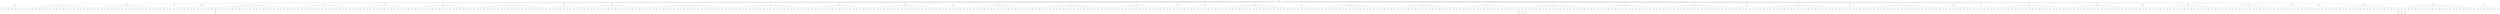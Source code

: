 graph "G" {
  node [
    fontname = "Courier";
  ];
  "13185" [
    label = "Visits: 778\nValue: 400\nB . . . . b \n. . . B . . \nb a . . . . \nA a B . A . \n. . . . b . \n. b . A . A \n\na: 1 | A: 1 | \nb: 0 | B: 1 | \n\n\nO \"B\" jogou, vez do \"A\":";
  ];
  "13186" [
    label = "Visits: 9\nValue: 1\nB . . . . b \n. . . B . . \nb a a . . . \nA . B . A . \na . . . b . \n. . . A . A \n\na: 0 | A: 1 | \nb: 1 | B: 1 | \n\n\nO \"A\" jogou, vez do \"B\":";
  ];
  "13187" [
    label = "Visits: 1\nValue: 1\nB . . . . b \n. . . B . . \nb a a . . . \nA . B . A . \na . . b . b \n. . . A . A \n\na: 0 | A: 1 | \nb: 0 | B: 1 | \n\n\nO \"B\" jogou, vez do \"A\":";
  ];
  "13188" [
    label = "Visits: 1\nValue: 1\n. B . . . b \n. . . B . . \nb a a . . . \nA . B . A . \na . . . b . \n. . . A . A \n\na: 0 | A: 1 | \nb: 1 | B: 1 | \n\n\nO \"B\" jogou, vez do \"A\":";
  ];
  "13189" [
    label = "Visits: 1\nValue: 1\nB . . . . . \n. . . B . B \nb a a . . . \nA . B . A . \na . . . b . \n. . . A . A \n\na: 0 | A: 1 | \nb: 2 | B: 0 | \n\n\nO \"B\" jogou, vez do \"A\":";
  ];
  "13190" [
    label = "Visits: 1\nValue: 1\nB . . . . b \n. . . B . . \nb a a b . . \nA . B . A . \na . . . b . \n. . . A . A \n\na: 0 | A: 1 | \nb: 0 | B: 1 | \n\n\nO \"B\" jogou, vez do \"A\":";
  ];
  "13191" [
    label = "Visits: 1\nValue: 1\n. . . . . b \n. B . B . . \n. . . . . . \nA a B a A . \na . . . b . \n. . . A . A \n\na: 0 | A: 1 | \nb: 2 | B: 1 | \n\n\nO \"B\" jogou, vez do \"A\":";
  ];
  "13192" [
    label = "Visits: 1\nValue: 1\nB . . . . b \n. . . B . . \nb a a . b . \nA . B . A . \na . . . b . \n. . . A . A \n\na: 0 | A: 1 | \nb: 0 | B: 1 | \n\n\nO \"B\" jogou, vez do \"A\":";
  ];
  "13193" [
    label = "Visits: 1\nValue: 1\nB . . . . b \n. . . B . . \nb a a . . . \nA . B . A . \na . . . b . \n. . . A b A \n\na: 0 | A: 1 | \nb: 0 | B: 1 | \n\n\nO \"B\" jogou, vez do \"A\":";
  ];
  "13194" [
    label = "Visits: 1\nValue: 1\nB . . . . b \n. . . B . . \nb a a . . . \nA . B . A . \na . B . b . \n. . . . . A \n\na: 0 | A: 2 | \nb: 1 | B: 0 | \n\n\nO \"B\" jogou, vez do \"A\":";
  ];
  "13195" [
    label = "Visits: 20\nValue: 11\nB . . . . b \n. . . B . . \nb a a . . . \nA . B . A . \na . . . b . \n. b . A . A \n\na: 0 | A: 1 | \nb: 0 | B: 1 | \n\n\nO \"A\" jogou, vez do \"B\":";
  ];
  "13196" [
    label = "Visits: 1\nValue: 1\nB . . . . b \n. . . B . . \nb a a B . . \n. . . . A . \n. B . . b . \n. . . A . A \n\na: 1 | A: 2 | \nb: 1 | B: 0 | \n\n\nO \"B\" jogou, vez do \"A\":";
  ];
  "13197" [
    label = "Visits: 1\nValue: 1\nB . . . . b \n. a . B . . \n. . a . . . \n. B . B A . \n. . . . b . \n. b . A . A \n\na: 1 | A: 2 | \nb: 1 | B: 0 | \n\n\nO \"B\" jogou, vez do \"A\":";
  ];
  "13198" [
    label = "Visits: 1\nValue: 1\nB . B . . b \n. . . . . . \nb a a . B . \nA . B . A . \na . . . b . \n. b . A . A \n\na: 0 | A: 1 | \nb: 0 | B: 0 | \n\n\nO \"A\" jogou, vez do \"B\":";
  ];
  "13199" [
    label = "Visits: 1\nValue: 1\nB . . . . b \n. . . B . . \nb a a . . . \nA . B A . B \na . . . b . \n. b . A . A \n\na: 0 | A: 1 | \nb: 0 | B: 0 | \n\n\nO \"A\" jogou, vez do \"B\":";
  ];
  "13200" [
    label = "Visits: 1\nValue: 1\nB . . . . b \n. . . B . . \nb a a . . . \nA . B . A . \na . . . b . \nb . B . A A \n\na: 0 | A: 1 | \nb: 0 | B: 0 | \n\n\nO \"A\" jogou, vez do \"B\":";
  ];
  "13201" [
    label = "Visits: 1\nValue: 1\nB . . . . b \n. . . B . . \nb a a . . A \nA . B . . . \na . . B . b \n. b . . . A \n\na: 0 | A: 2 | \nb: 0 | B: 0 | \n\n\nO \"A\" jogou, vez do \"B\":";
  ];
  "13202" [
    label = "Visits: 1\nValue: 1\nB . . . . b \n. . . B . . \nb . . . . . \nA . B . . . \na . . b . B \n. b . A . . \n\na: 0 | A: 5 | \nb: 0 | B: 0 | \n\n\nO \"A\" jogou, vez do \"B\":";
  ];
  "13203" [
    label = "Visits: 1\nValue: 1\nB . . B . b \n. . . . . . \nb a a B . . \nA . B . A . \na . . . b . \n. b . A . A \n\na: 0 | A: 1 | \nb: 0 | B: 0 | \n\n\nO \"A\" jogou, vez do \"B\":";
  ];
  "13204" [
    label = "Visits: 1\nValue: 1\nB . . B . b \n. . . . . . \nb a a B . . \nA . . . . . \na B . . b A \n. b . A . A \n\na: 0 | A: 1 | \nb: 0 | B: 0 | \n\n\nO \"A\" jogou, vez do \"B\":";
  ];
  "13205" [
    label = "Visits: 1\nValue: 1\nB . B . . b \n. . . . . . \nb a a . B . \nA . B . A . \na . . . b . \n. b . A . A \n\na: 0 | A: 1 | \nb: 0 | B: 0 | \n\n\nO \"A\" jogou, vez do \"B\":";
  ];
  "13206" [
    label = "Visits: 1\nValue: 1\nB . . . . . \n. . B . B . \nb a a . . . \nA . B . A . \na . . . b . \n. b . A . A \n\na: 0 | A: 1 | \nb: 1 | B: 0 | \n\n\nO \"B\" jogou, vez do \"A\":";
  ];
  "13207" [
    label = "Visits: 1\nValue: 1\nB . . . . . \n. . . B . B \nb a a . . . \nA . B . A . \na . . . b . \n. b . A . A \n\na: 0 | A: 1 | \nb: 1 | B: 0 | \n\n\nO \"B\" jogou, vez do \"A\":";
  ];
  "13208" [
    label = "Visits: 1\nValue: 1\nB . . . B . \n. . . B . . \nb a a . . . \nA . B . A . \na . . . b . \n. b . A . A \n\na: 0 | A: 1 | \nb: 1 | B: 0 | \n\n\nO \"B\" jogou, vez do \"A\":";
  ];
  "13209" [
    label = "Visits: 1\nValue: 1\nB . . . . b \n. . . B . . \nb a a . . . \nA . B . A . \na . . . b . \n. b A . B . \n\na: 0 | A: 2 | \nb: 0 | B: 0 | \n\n\nO \"A\" jogou, vez do \"B\":";
  ];
  "13210" [
    label = "Visits: 1\nValue: 1\nB . . . . b \n. . . B . . \nb a a . . . \nA . B . A . \na . . . b . \nB . b A . A \n\na: 0 | A: 1 | \nb: 0 | B: 0 | \n\n\nO \"A\" jogou, vez do \"B\":";
  ];
  "13211" [
    label = "Visits: 1\nValue: 1\n. B . . . b \n. . . B . . \nb a a . . . \nA . B . A . \na . . . b . \n. b . A . A \n\na: 0 | A: 1 | \nb: 0 | B: 1 | \n\n\nO \"B\" jogou, vez do \"A\":";
  ];
  "13212" [
    label = "Visits: 1\nValue: 1\n. . . . . b \nB . . B . . \nb a a . . . \nA . B . A . \na . . . b . \n. b . A . A \n\na: 0 | A: 1 | \nb: 0 | B: 1 | \n\n\nO \"B\" jogou, vez do \"A\":";
  ];
  "13213" [
    label = "Visits: 1\nValue: 1\nB . . . . b \n. . . B . . \nb a a . . . \nA . B . A . \na . B . b . \n. . . . . A \n\na: 0 | A: 2 | \nb: 1 | B: 0 | \n\n\nO \"B\" jogou, vez do \"A\":";
  ];
  "13214" [
    label = "Visits: 1\nValue: 1\n. . . . . b \n. B . B . . \n. . . . . . \nA a B a A . \na . . . b . \n. b . A . A \n\na: 0 | A: 1 | \nb: 1 | B: 1 | \n\n\nO \"B\" jogou, vez do \"A\":";
  ];
  "13215" [
    label = "Visits: 20\nValue: 11\nB . A . . b \n. . . . . . \nb a . . B . \nA a B . A . \n. . . . b . \n. b . A . A \n\na: 1 | A: 0 | \nb: 0 | B: 1 | \n\n\nO \"A\" jogou, vez do \"B\":";
  ];
  "13216" [
    label = "Visits: 1\nValue: 1\nB . A . . b \n. . . . . . \nb a . B . B \nA a B . . . \n. . . A b . \n. b . A . A \n\na: 1 | A: 0 | \nb: 0 | B: 0 | \n\n\nO \"A\" jogou, vez do \"B\":";
  ];
  "13217" [
    label = "Visits: 1\nValue: 1\nB . A . . b \n. . . . . . \nb a . B B . \n. a . . A . \n. B . . b . \n. . . A . A \n\na: 1 | A: 1 | \nb: 1 | B: 0 | \n\n\nO \"B\" jogou, vez do \"A\":";
  ];
  "13218" [
    label = "Visits: 1\nValue: 1\nB . . . . b \n. . B . . . \nb a . . B . \nA a B . A . \n. . . . b . \n. b . A . A \n\na: 1 | A: 1 | \nb: 0 | B: 0 | \n\n\nO \"A\" jogou, vez do \"B\":";
  ];
  "13219" [
    label = "Visits: 1\nValue: 1\nB . A . . b \n. . . . . . \nb a B . B . \nA . . . A . \na . B . b . \n. b . A . A \n\na: 1 | A: 0 | \nb: 0 | B: 0 | \n\n\nO \"A\" jogou, vez do \"B\":";
  ];
  "13220" [
    label = "Visits: 1\nValue: 1\nB . A . . b \n. . . . . B \nb a . . . . \nA a B B . A \n. . . . b . \n. b . A . A \n\na: 1 | A: 0 | \nb: 0 | B: 0 | \n\n\nO \"A\" jogou, vez do \"B\":";
  ];
  "13221" [
    label = "Visits: 1\nValue: 1\nB . A . . b \n. . . . . . \nb a . . B . \nA a B . A . \n. . . . b . \nB . b A . A \n\na: 1 | A: 0 | \nb: 0 | B: 0 | \n\n\nO \"A\" jogou, vez do \"B\":";
  ];
  "13222" [
    label = "Visits: 1\nValue: 1\nB . A . . b \n. . . . . . \nb a . A B . \nA a B . . . \n. . . b . B \n. b . A . . \n\na: 1 | A: 1 | \nb: 0 | B: 0 | \n\n\nO \"A\" jogou, vez do \"B\":";
  ];
  "13223" [
    label = "Visits: 1\nValue: 1\nB . A . . . \n. . . . . B \nb a . . . . \nA a B B A . \n. . . . b . \n. b . A . A \n\na: 1 | A: 0 | \nb: 1 | B: 0 | \n\n\nO \"B\" jogou, vez do \"A\":";
  ];
  "13224" [
    label = "Visits: 1\nValue: 1\nB . A . . b \n. . . . . . \nb a a . B . \nA . B . A . \nB . . . b . \n. . . A . A \n\na: 1 | A: 0 | \nb: 1 | B: 0 | \n\n\nO \"B\" jogou, vez do \"A\":";
  ];
  "13225" [
    label = "Visits: 1\nValue: 1\n. B . A . b \n. . . . . . \nb a . . B . \nA a B . A . \n. . . . b . \n. b . A . A \n\na: 1 | A: 0 | \nb: 0 | B: 1 | \n\n\nO \"B\" jogou, vez do \"A\":";
  ];
  "13226" [
    label = "Visits: 1\nValue: 1\nB . A . B . \n. . . . . . \nb a . . B . \nA a B . A . \n. . . . b . \n. b . A . A \n\na: 1 | A: 0 | \nb: 1 | B: 0 | \n\n\nO \"B\" jogou, vez do \"A\":";
  ];
  "13227" [
    label = "Visits: 1\nValue: 1\nB . A . . b \n. . . . . . \nb a B . B . \nA a . . A . \n. . B . b . \n. . . . . A \n\na: 1 | A: 1 | \nb: 1 | B: 0 | \n\n\nO \"B\" jogou, vez do \"A\":";
  ];
  "13228" [
    label = "Visits: 1\nValue: 1\nB . A . . . \n. . . . B . \nb a . . B . \nA a B . A . \n. . . . b . \n. b . A . A \n\na: 1 | A: 0 | \nb: 1 | B: 0 | \n\n\nO \"B\" jogou, vez do \"A\":";
  ];
  "13229" [
    label = "Visits: 1\nValue: 1\n. . . . . b \n. B . . . . \n. a . . B . \nA a B . A . \n. . . . b . \n. b . A . A \n\na: 1 | A: 1 | \nb: 1 | B: 1 | \n\n\nO \"B\" jogou, vez do \"A\":";
  ];
  "13230" [
    label = "Visits: 1\nValue: 1\nB . A . . b \n. . . . . . \nb a . . B . \nA a B . A . \n. . . . b . \nb . B . A A \n\na: 1 | A: 0 | \nb: 0 | B: 0 | \n\n\nO \"A\" jogou, vez do \"B\":";
  ];
  "13231" [
    label = "Visits: 1\nValue: 1\nB . A . . b \n. . . . . . \nb a . . B A \nA a B . . . \n. . . B . b \n. b . . . A \n\na: 1 | A: 1 | \nb: 0 | B: 0 | \n\n\nO \"A\" jogou, vez do \"B\":";
  ];
  "13232" [
    label = "Visits: 1\nValue: 1\nB . A . . b \n. . . B . . \nb a . . . . \nA a B A . B \n. . . . b . \n. b . A . A \n\na: 1 | A: 0 | \nb: 0 | B: 0 | \n\n\nO \"A\" jogou, vez do \"B\":";
  ];
  "13233" [
    label = "Visits: 1\nValue: 1\nB . A . . b \n. . . . . . \nb a . . B . \nA a B . A . \n. . . . b . \n. b A . B . \n\na: 1 | A: 1 | \nb: 0 | B: 0 | \n\n\nO \"A\" jogou, vez do \"B\":";
  ];
  "13234" [
    label = "Visits: 1\nValue: 1\n. . A . . b \nB . . . . . \nb a . . B . \nA a B . A . \n. . . . b . \n. b . A . A \n\na: 1 | A: 0 | \nb: 0 | B: 1 | \n\n\nO \"B\" jogou, vez do \"A\":";
  ];
  "13235" [
    label = "Visits: 9\nValue: 1\nB . . . . b \n. . . B . . \nb a B . . . \nA a . . A . \n. . A . b . \n. . . . . A \n\na: 1 | A: 1 | \nb: 1 | B: 1 | \n\n\nO \"A\" jogou, vez do \"B\":";
  ];
  "13236" [
    label = "Visits: 1\nValue: 1\nB b . . . b \n. . . B . . \nb a B . . . \nA a . . A . \n. . A . b . \n. . . . . A \n\na: 1 | A: 1 | \nb: 0 | B: 1 | \n\n\nO \"B\" jogou, vez do \"A\":";
  ];
  "13237" [
    label = "Visits: 1\nValue: 1\nB . . b . b \n. . . B . . \nb a B . . . \nA a . . A . \n. . A . b . \n. . . . . A \n\na: 1 | A: 1 | \nb: 0 | B: 1 | \n\n\nO \"B\" jogou, vez do \"A\":";
  ];
  "13238" [
    label = "Visits: 1\nValue: 1\nB . . . . b \n. . . B . . \nb a B . . . \nA a . . A . \n. . A . b . \n. . . . B . \n\na: 1 | A: 2 | \nb: 1 | B: 0 | \n\n\nO \"B\" jogou, vez do \"A\":";
  ];
  "13239" [
    label = "Visits: 1\nValue: 1\nB . . . . b \n. . b B . . \nb a B . . . \nA a . . A . \n. . A . b . \n. . . . . A \n\na: 1 | A: 1 | \nb: 0 | B: 1 | \n\n\nO \"B\" jogou, vez do \"A\":";
  ];
  "13240" [
    label = "Visits: 1\nValue: 1\nB . . . . b \n. . . B . . \nb a B . . . \n. a . . A . \n. B . A b . \n. . . . . A \n\na: 1 | A: 2 | \nb: 1 | B: 0 | \n\n\nO \"B\" jogou, vez do \"A\":";
  ];
  "13241" [
    label = "Visits: 1\nValue: 1\n. B . . . b \n. . . B . . \nb a B . . . \nA a . . A . \n. . A . b . \n. . . . . A \n\na: 1 | A: 1 | \nb: 1 | B: 1 | \n\n\nO \"B\" jogou, vez do \"A\":";
  ];
  "13242" [
    label = "Visits: 1\nValue: 1\nB . . B . b \n. . . . . . \nb a B B . . \nA a . . A . \n. . A . b . \n. . . . . A \n\na: 1 | A: 1 | \nb: 1 | B: 0 | \n\n\nO \"B\" jogou, vez do \"A\":";
  ];
  "13243" [
    label = "Visits: 1\nValue: 1\nB . . . . b \n. . . B . . \nb a B . . . \nA a . . A . \nB . A . b . \n. . . . . A \n\na: 1 | A: 1 | \nb: 1 | B: 0 | \n\n\nO \"B\" jogou, vez do \"A\":";
  ];
  "13244" [
    label = "Visits: 9\nValue: 1\nB . . . A . \n. . . . . . \nb a B . . . \nA a B . A . \n. . . . b . \n. b . A . A \n\na: 1 | A: 0 | \nb: 1 | B: 1 | \n\n\nO \"A\" jogou, vez do \"B\":";
  ];
  "13245" [
    label = "Visits: 1\nValue: 1\nB . . . A . \n. . . b . . \nb a B . . . \nA a B . A . \n. . . . b . \n. b . A . A \n\na: 1 | A: 0 | \nb: 0 | B: 1 | \n\n\nO \"B\" jogou, vez do \"A\":";
  ];
  "13246" [
    label = "Visits: 1\nValue: 1\nB . . . A . \n. . . . . . \nb a B B . . \n. a . . A . \n. B . . b . \n. . . A . A \n\na: 1 | A: 1 | \nb: 2 | B: 0 | \n\n\nO \"B\" jogou, vez do \"A\":";
  ];
  "13247" [
    label = "Visits: 1\nValue: 1\nB . . . A . \n. . . . . . \nb a B . . . \nA a B . A . \n. . . . b . \n. b A . B . \n\na: 1 | A: 1 | \nb: 1 | B: 0 | \n\n\nO \"B\" jogou, vez do \"A\":";
  ];
  "13248" [
    label = "Visits: 1\nValue: 1\nB b . . A . \n. . . . . . \nb a B . . . \nA a B . A . \n. . . . b . \n. b . A . A \n\na: 1 | A: 0 | \nb: 0 | B: 1 | \n\n\nO \"B\" jogou, vez do \"A\":";
  ];
  "13249" [
    label = "Visits: 1\nValue: 1\n. . . . A . \n. . . . . . \n. a B . . . \nA a B . A . \n. . . . b . \n. b . A . A \n\na: 1 | A: 0 | \nb: 0 | B: 4 | \n\n\nO \"B\" jogou, vez do \"A\":";
  ];
  "13250" [
    label = "Visits: 1\nValue: 1\nB . . . . . \n. . . B . . \nb a B . . . \nA a B . A . \n. . . . b . \n. b . A . A \n\na: 1 | A: 1 | \nb: 1 | B: 0 | \n\n\nO \"B\" jogou, vez do \"A\":";
  ];
  "13251" [
    label = "Visits: 1\nValue: 1\nB . . . A . \n. . . . . . \nb a B . . . \nA a B . A . \n. . . . b . \nb . b A . A \n\na: 1 | A: 0 | \nb: 0 | B: 1 | \n\n\nO \"B\" jogou, vez do \"A\":";
  ];
  "13252" [
    label = "Visits: 1\nValue: 1\nB . . . A . \n. . . . . . \nb a B B . . \nA a . . . . \n. B . . b A \n. b . A . A \n\na: 1 | A: 0 | \nb: 1 | B: 0 | \n\n\nO \"B\" jogou, vez do \"A\":";
  ];
  "13253" [
    label = "Visits: 24\nValue: 15\nB . . . . b \n. . . B . . \nb a . . . . \nA a B . A . \n. . . . b . \nA . b A . A \n\na: 1 | A: 0 | \nb: 0 | B: 1 | \n\n\nO \"A\" jogou, vez do \"B\":";
  ];
  "13254" [
    label = "Visits: 2\nValue: 1\nB . . . . b \n. . . B . . \nb a . . . A \nA a B . . . \n. . . B . b \nA . . . . A \n\na: 1 | A: 1 | \nb: 1 | B: 0 | \n\n\nO \"B\" jogou, vez do \"A\":";
  ];
  "13255" [
    label = "Visits: 1\nValue: 1\nB . . . . b \n. . . B . . \nb a . . . A \nA a B . . . \n. . B . A . \nA . . . . . \n\na: 1 | A: 1 | \nb: 2 | B: 0 | \n\n\nO \"A\" jogou, vez do \"B\":";
  ];
  "13256" [
    label = "Visits: 1\nValue: 1\nB . B . . b \n. . . . . . \nb a . . B . \nA a B . A . \n. . . . b . \nA . b A . A \n\na: 1 | A: 0 | \nb: 0 | B: 0 | \n\n\nO \"A\" jogou, vez do \"B\":";
  ];
  "13257" [
    label = "Visits: 1\nValue: 1\nB . B . . b \n. . . . . . \nb a . . B . \nA a B . A . \n. . . . b . \nA . b A . A \n\na: 1 | A: 0 | \nb: 0 | B: 0 | \n\n\nO \"A\" jogou, vez do \"B\":";
  ];
  "13258" [
    label = "Visits: 1\nValue: 1\nB . . B . b \n. . . . . . \nb a . B . . \nA a B . A . \n. . . . b . \nA . b A . A \n\na: 1 | A: 0 | \nb: 0 | B: 0 | \n\n\nO \"A\" jogou, vez do \"B\":";
  ];
  "13259" [
    label = "Visits: 1\nValue: 1\nB . . . . b \n. . . B . . \nb a . . . . \nA a B . A . \n. . . . b . \nA . b A B . \n\na: 1 | A: 1 | \nb: 0 | B: 0 | \n\n\nO \"A\" jogou, vez do \"B\":";
  ];
  "13260" [
    label = "Visits: 1\nValue: 1\n. . . . . b \nB . . B . . \nb a . . . . \nA a B . A . \n. . . . b . \nA . b A . A \n\na: 1 | A: 0 | \nb: 0 | B: 1 | \n\n\nO \"B\" jogou, vez do \"A\":";
  ];
  "13261" [
    label = "Visits: 1\nValue: 1\nB . . . . b \n. . . B . . \nb a B . . . \nA a . . A . \n. . B . b . \nA . . . . A \n\na: 1 | A: 1 | \nb: 1 | B: 0 | \n\n\nO \"B\" jogou, vez do \"A\":";
  ];
  "13262" [
    label = "Visits: 1\nValue: 1\nB . . B . b \n. . . . . . \nb a . B . . \nA a . . . . \n. B . . b A \nA . b A . A \n\na: 1 | A: 0 | \nb: 0 | B: 0 | \n\n\nO \"A\" jogou, vez do \"B\":";
  ];
  "13263" [
    label = "Visits: 1\nValue: 1\nB . . . . b \n. . . B . . \nb a . . . . \nA a B B . A \n. . . . b . \nA . b A . A \n\na: 1 | A: 0 | \nb: 0 | B: 0 | \n\n\nO \"A\" jogou, vez do \"B\":";
  ];
  "13264" [
    label = "Visits: 1\nValue: 1\n. . . . . b \n. B . B . . \n. a . . . . \nA a B . A . \n. . . . b . \nA . b A . A \n\na: 1 | A: 0 | \nb: 1 | B: 1 | \n\n\nO \"B\" jogou, vez do \"A\":";
  ];
  "13265" [
    label = "Visits: 1\nValue: 1\nB . . . . b \n. . . B . . \nb a . . . B \nA a B . . . \n. . . A b . \nA . b A . A \n\na: 1 | A: 0 | \nb: 0 | B: 0 | \n\n\nO \"A\" jogou, vez do \"B\":";
  ];
  "13266" [
    label = "Visits: 1\nValue: 1\nB . . . . b \n. . . B . . \nb a . B . . \n. a . . A . \n. B . . b . \n. . . A . A \n\na: 1 | A: 2 | \nb: 1 | B: 0 | \n\n\nO \"B\" jogou, vez do \"A\":";
  ];
  "13267" [
    label = "Visits: 1\nValue: 1\nB . . . B b \n. . . . . . \nb a B . . . \n. . . . A . \n. . B . b . \n. . b A . A \n\na: 1 | A: 3 | \nb: 0 | B: 0 | \n\n\nO \"A\" jogou, vez do \"B\":";
  ];
  "13268" [
    label = "Visits: 1\nValue: 1\nB . . . . b \n. . . B . . \nb a . . . . \nA a B A . B \n. . . . b . \nA . b A . A \n\na: 1 | A: 0 | \nb: 0 | B: 0 | \n\n\nO \"A\" jogou, vez do \"B\":";
  ];
  "13269" [
    label = "Visits: 1\nValue: 1\nB . . . . b \n. . . B . . \nb a . . . . \nA a B . A . \n. . . . b . \n. B b A . A \n\na: 1 | A: 1 | \nb: 0 | B: 0 | \n\n\nO \"A\" jogou, vez do \"B\":";
  ];
  "13270" [
    label = "Visits: 1\nValue: 1\n. B . . . b \n. . . B . . \nb a . . . . \nA a B . A . \n. . . . b . \nA . b A . A \n\na: 1 | A: 0 | \nb: 0 | B: 1 | \n\n\nO \"B\" jogou, vez do \"A\":";
  ];
  "13271" [
    label = "Visits: 1\nValue: 1\nB . . . . . \n. . B . B . \nb a . . . . \nA a B . A . \n. . . . b . \nA . b A . A \n\na: 1 | A: 0 | \nb: 1 | B: 0 | \n\n\nO \"B\" jogou, vez do \"A\":";
  ];
  "13272" [
    label = "Visits: 1\nValue: 1\nB . . . . b \n. . B . B . \nb a . . . . \nA a B . A . \n. . . . b . \nA . b A . A \n\na: 1 | A: 0 | \nb: 0 | B: 0 | \n\n\nO \"A\" jogou, vez do \"B\":";
  ];
  "13273" [
    label = "Visits: 1\nValue: 1\nB . . . . b \n. . . B . . \nb a a . . . \nA . B . A . \nB . . . b . \n. . b A . A \n\na: 1 | A: 1 | \nb: 0 | B: 0 | \n\n\nO \"A\" jogou, vez do \"B\":";
  ];
  "13274" [
    label = "Visits: 1\nValue: 1\nB . . . . b \n. . . B . . \nb a . A . . \nA a B . . . \n. . . b . B \nA . b A . . \n\na: 1 | A: 1 | \nb: 0 | B: 0 | \n\n\nO \"A\" jogou, vez do \"B\":";
  ];
  "13275" [
    label = "Visits: 1\nValue: 1\nB . . . B . \n. . . . . . \nb a B . . . \nA a B . A . \n. . . . b . \nA . b A . A \n\na: 1 | A: 0 | \nb: 1 | B: 0 | \n\n\nO \"B\" jogou, vez do \"A\":";
  ];
  "13276" [
    label = "Visits: 1\nValue: 1\nB . . . . . \n. . . B . B \nb a . . . . \nA a B . A . \n. . . . b . \nA . b A . A \n\na: 1 | A: 0 | \nb: 1 | B: 0 | \n\n\nO \"B\" jogou, vez do \"A\":";
  ];
  "13277" [
    label = "Visits: 20\nValue: 11\nB . . . . b \n. . . B . . \nb a . . . . \nA a B A . A \n. . . . b . \n. b . A . A \n\na: 1 | A: 0 | \nb: 0 | B: 1 | \n\n\nO \"A\" jogou, vez do \"B\":";
  ];
  "13278" [
    label = "Visits: 1\nValue: 1\nB . . . . b \n. . B . B . \nb a . . . . \nA a B A . A \n. . . . b . \n. b . A . A \n\na: 1 | A: 0 | \nb: 0 | B: 0 | \n\n\nO \"A\" jogou, vez do \"B\":";
  ];
  "13279" [
    label = "Visits: 1\nValue: 1\nB . B . . b \n. . . . . . \nb a . . B . \nA a B A . A \n. . . . b . \n. b . A . A \n\na: 1 | A: 0 | \nb: 0 | B: 0 | \n\n\nO \"A\" jogou, vez do \"B\":";
  ];
  "13280" [
    label = "Visits: 1\nValue: 1\nB . . . . b \n. . . B . . \nb a . B . . \n. a . A . A \n. B . . b . \n. . . A . A \n\na: 1 | A: 1 | \nb: 1 | B: 0 | \n\n\nO \"B\" jogou, vez do \"A\":";
  ];
  "13281" [
    label = "Visits: 1\nValue: 1\nB . . . . . \n. . . B . B \nb a . . . . \nA a B A . A \n. . . . b . \n. b . A . A \n\na: 1 | A: 0 | \nb: 1 | B: 0 | \n\n\nO \"B\" jogou, vez do \"A\":";
  ];
  "13282" [
    label = "Visits: 1\nValue: 1\nB . . . . b \n. . . B . . \nb a . . . B \nA a B A . . \n. . . . b A \n. b . A . A \n\na: 1 | A: 0 | \nb: 0 | B: 0 | \n\n\nO \"A\" jogou, vez do \"B\":";
  ];
  "13283" [
    label = "Visits: 1\nValue: 1\n. . . . . b \n. B . B . . \n. a . . . . \nA a B A . A \n. . . . b . \n. b . A . A \n\na: 1 | A: 0 | \nb: 1 | B: 1 | \n\n\nO \"B\" jogou, vez do \"A\":";
  ];
  "13284" [
    label = "Visits: 1\nValue: 1\nB . . . . b \n. . . B . . \nb a a . . . \nA . B A . A \nB . . . b . \n. . . A . A \n\na: 1 | A: 0 | \nb: 1 | B: 0 | \n\n\nO \"B\" jogou, vez do \"A\":";
  ];
  "13285" [
    label = "Visits: 1\nValue: 1\nB . . B . b \n. . . . . . \nb a . B . . \nA a B A . A \n. . . . b . \n. b . A . A \n\na: 1 | A: 0 | \nb: 0 | B: 0 | \n\n\nO \"A\" jogou, vez do \"B\":";
  ];
  "13286" [
    label = "Visits: 1\nValue: 1\n. B . . . b \n. . . B . . \nb a . . . . \nA a B A . A \n. . . . b . \n. b . A . A \n\na: 1 | A: 0 | \nb: 0 | B: 1 | \n\n\nO \"B\" jogou, vez do \"A\":";
  ];
  "13287" [
    label = "Visits: 1\nValue: 1\nB . . . . b \n. . . B . . \nb a . . . . \nA a B A . A \n. . . . b . \nB . b A . A \n\na: 1 | A: 0 | \nb: 0 | B: 0 | \n\n\nO \"A\" jogou, vez do \"B\":";
  ];
  "13288" [
    label = "Visits: 1\nValue: 1\nB . . . B . \n. . . . . . \nb a B . . . \nA a B A . A \n. . . . b . \n. b . A . A \n\na: 1 | A: 0 | \nb: 1 | B: 0 | \n\n\nO \"B\" jogou, vez do \"A\":";
  ];
  "13289" [
    label = "Visits: 1\nValue: 1\nB . . . B b \n. . . . . . \nb a B . . . \nA . . A . A \na . B . b . \n. b . A . A \n\na: 1 | A: 0 | \nb: 0 | B: 0 | \n\n\nO \"A\" jogou, vez do \"B\":";
  ];
  "13290" [
    label = "Visits: 1\nValue: 1\nB . . . . b \n. . . B . . \nb a B . A . \nA a . . . A \n. . B . b . \n. . . . . A \n\na: 1 | A: 1 | \nb: 1 | B: 0 | \n\n\nO \"B\" jogou, vez do \"A\":";
  ];
  "13291" [
    label = "Visits: 1\nValue: 1\nB . B . . b \n. . . . . . \nb a . . B . \nA . B . . . \n. . . . b . \n. b . . . A \n\na: 1 | A: 4 | \nb: 0 | B: 0 | \n\n\nO \"A\" jogou, vez do \"B\":";
  ];
  "13292" [
    label = "Visits: 1\nValue: 1\nB . . . . b \n. . . B . . \nb a . . . . \nA a B A b A \n. . . . . . \n. b A . B . \n\na: 1 | A: 1 | \nb: 0 | B: 0 | \n\n\nO \"A\" jogou, vez do \"B\":";
  ];
  "13293" [
    label = "Visits: 1\nValue: 1\nB . . . . b \n. . . B . . \nb a . . . . \nA a B A . A \n. . . . b . \nb . B . A A \n\na: 1 | A: 0 | \nb: 0 | B: 0 | \n\n\nO \"A\" jogou, vez do \"B\":";
  ];
  "13294" [
    label = "Visits: 1\nValue: 1\n. . . . . b \nB . . B . . \nb a . . . . \nA a B A . A \n. . . . b . \n. b . A . A \n\na: 1 | A: 0 | \nb: 0 | B: 1 | \n\n\nO \"B\" jogou, vez do \"A\":";
  ];
  "13295" [
    label = "Visits: 1\nValue: 1\nB . . . . b \n. . . B . . \nb a . A . . \nA a B . . A \n. . . B . b \n. b . . . A \n\na: 1 | A: 1 | \nb: 0 | B: 0 | \n\n\nO \"A\" jogou, vez do \"B\":";
  ];
  "13296" [
    label = "Visits: 1\nValue: 1\nB . . . . . \n. . B . B . \nb a . . . . \nA a B A . A \n. . . . b . \n. b . A . A \n\na: 1 | A: 0 | \nb: 1 | B: 0 | \n\n\nO \"B\" jogou, vez do \"A\":";
  ];
  "13297" [
    label = "Visits: 17\nValue: 8\nB . B . . b \n. . . . . . \nb a . . A . \nA a B . A . \n. . . . b . \n. b . A . A \n\na: 1 | A: 0 | \nb: 0 | B: 1 | \n\n\nO \"A\" jogou, vez do \"B\":";
  ];
  "13298" [
    label = "Visits: 1\nValue: 1\nB . B . . b \n. . . . . . \nb a B . A . \nA a . . A . \n. . B . b . \n. . . . . A \n\na: 1 | A: 1 | \nb: 1 | B: 0 | \n\n\nO \"B\" jogou, vez do \"A\":";
  ];
  "13299" [
    label = "Visits: 1\nValue: 1\n. . B . . b \nB . . . . . \nb a . . A . \nA a B . A . \n. . . . b . \n. b . A . A \n\na: 1 | A: 0 | \nb: 0 | B: 1 | \n\n\nO \"B\" jogou, vez do \"A\":";
  ];
  "13300" [
    label = "Visits: 1\nValue: 1\nB . B . B . \n. . . . . . \nb a . . A . \nA a B . A . \n. . . . b . \n. b . A . A \n\na: 1 | A: 0 | \nb: 1 | B: 0 | \n\n\nO \"B\" jogou, vez do \"A\":";
  ];
  "13301" [
    label = "Visits: 1\nValue: 1\nB . B . . . \n. . . . . B \nb a . . . . \nA a B A A . \n. . . . b . \n. b . A . A \n\na: 1 | A: 0 | \nb: 1 | B: 0 | \n\n\nO \"B\" jogou, vez do \"A\":";
  ];
  "13302" [
    label = "Visits: 1\nValue: 1\nB . B . . b \n. . . . . . \nb a . B A . \n. a . . A . \n. B . . b . \n. . . A . A \n\na: 1 | A: 1 | \nb: 1 | B: 0 | \n\n\nO \"B\" jogou, vez do \"A\":";
  ];
  "13303" [
    label = "Visits: 1\nValue: 1\nB B . B . b \n. . . . . . \nb a . . A . \nA a B . A . \n. . . . b . \n. b . A . A \n\na: 1 | A: 0 | \nb: 0 | B: 0 | \n\n\nO \"A\" jogou, vez do \"B\":";
  ];
  "13304" [
    label = "Visits: 1\nValue: 1\nB . B . . b \n. . . . . . \nb a . . A . \nA a B . A . \n. . . . b . \nb . B . A A \n\na: 1 | A: 0 | \nb: 0 | B: 0 | \n\n\nO \"A\" jogou, vez do \"B\":";
  ];
  "13305" [
    label = "Visits: 1\nValue: 1\nB . B . . b \n. . . . . . \nb a . . A . \nA a B . A . \n. . . . b . \nB . b A . A \n\na: 1 | A: 0 | \nb: 0 | B: 0 | \n\n\nO \"A\" jogou, vez do \"B\":";
  ];
  "13306" [
    label = "Visits: 1\nValue: 1\n. . . . . b \n. B . . . . \n. a . . A . \nA a B . A . \n. . . . b . \n. b . A . A \n\na: 1 | A: 0 | \nb: 1 | B: 2 | \n\n\nO \"B\" jogou, vez do \"A\":";
  ];
  "13307" [
    label = "Visits: 1\nValue: 1\nB . . . . b \n. . B . . . \nb a . . A . \nA a B . A . \n. . . . b . \n. b . A . A \n\na: 1 | A: 0 | \nb: 0 | B: 1 | \n\n\nO \"B\" jogou, vez do \"A\":";
  ];
  "13308" [
    label = "Visits: 1\nValue: 1\nB . B . . b \n. . . A . . \nb a . . . . \nA a B A . B \n. . . . b . \n. b . A . A \n\na: 1 | A: 0 | \nb: 0 | B: 0 | \n\n\nO \"A\" jogou, vez do \"B\":";
  ];
  "13309" [
    label = "Visits: 1\nValue: 1\n. B . B . b \n. . . . . . \nb a . . A . \nA a B . A . \n. . . . b . \n. b . A . A \n\na: 1 | A: 0 | \nb: 0 | B: 1 | \n\n\nO \"B\" jogou, vez do \"A\":";
  ];
  "13310" [
    label = "Visits: 1\nValue: 1\nB . B . . b \n. . . . . . \nb a . A . B \nA a B . . . \n. . . A b . \n. b . A . A \n\na: 1 | A: 0 | \nb: 0 | B: 0 | \n\n\nO \"A\" jogou, vez do \"B\":";
  ];
  "13311" [
    label = "Visits: 1\nValue: 1\nB . B . . b \n. . . . . . \nb a . B . A \nA a . . . . \n. B . . b A \n. b . A . A \n\na: 1 | A: 0 | \nb: 0 | B: 0 | \n\n\nO \"A\" jogou, vez do \"B\":";
  ];
  "13312" [
    label = "Visits: 1\nValue: 1\nB . B . . b \n. . . . . A \nb a . . . . \nA a B B . A \n. . . . b . \n. b . A . A \n\na: 1 | A: 0 | \nb: 0 | B: 0 | \n\n\nO \"A\" jogou, vez do \"B\":";
  ];
  "13313" [
    label = "Visits: 1\nValue: 1\nB . . . . b \n. . . B . . \nb a . . . . \nA a B . A A \n. . . . b . \n. b . A . A \n\na: 1 | A: 0 | \nb: 0 | B: 1 | \n\n\nO \"B\" jogou, vez do \"A\":";
  ];
  "13314" [
    label = "Visits: 19\nValue: 10\nB . . . . b \n. . . B . . \nb a . . a . \nA a B . A . \n. . . . b . \n. b . A . A \n\na: 0 | A: 1 | \nb: 0 | B: 1 | \n\n\nO \"A\" jogou, vez do \"B\":";
  ];
  "13315" [
    label = "Visits: 1\nValue: 1\nB . . . . b \n. . . B . a \nb a . . . . \nA a B B . A \n. . . . b . \n. b . A . A \n\na: 0 | A: 1 | \nb: 0 | B: 0 | \n\n\nO \"A\" jogou, vez do \"B\":";
  ];
  "13316" [
    label = "Visits: 1\nValue: 1\nB . . . B . \n. . . . . . \nb a B . a . \nA a B . A . \n. . . . b . \n. b . A . A \n\na: 0 | A: 1 | \nb: 1 | B: 0 | \n\n\nO \"B\" jogou, vez do \"A\":";
  ];
  "13317" [
    label = "Visits: 1\nValue: 1\nB . . . . b \n. . . B . . \nb a B . a . \nA a . . A . \n. . B . b . \n. . . . . A \n\na: 0 | A: 2 | \nb: 1 | B: 0 | \n\n\nO \"B\" jogou, vez do \"A\":";
  ];
  "13318" [
    label = "Visits: 1\nValue: 1\n. . . . . b \nB . . B . . \nb a . . a . \nA a B . A . \n. . . . b . \n. b . A . A \n\na: 0 | A: 1 | \nb: 0 | B: 1 | \n\n\nO \"B\" jogou, vez do \"A\":";
  ];
  "13319" [
    label = "Visits: 1\nValue: 1\nB . . B . b \n. . . . . . \nb a . B a . \nA a B . A . \n. . . . b . \n. b . A . A \n\na: 0 | A: 1 | \nb: 0 | B: 0 | \n\n\nO \"A\" jogou, vez do \"B\":";
  ];
  "13320" [
    label = "Visits: 1\nValue: 1\nB . . . . b \n. . . B . . \nb a . . a . \nA a B . A . \n. . . . b . \n. b A . B . \n\na: 0 | A: 2 | \nb: 0 | B: 0 | \n\n\nO \"A\" jogou, vez do \"B\":";
  ];
  "13321" [
    label = "Visits: 1\nValue: 1\nB . . . . b \n. . . B . . \nb a a . a . \nA . B . A . \nB . . . b . \n. . . A . A \n\na: 0 | A: 1 | \nb: 1 | B: 0 | \n\n\nO \"B\" jogou, vez do \"A\":";
  ];
  "13322" [
    label = "Visits: 1\nValue: 1\nB . . . . b \n. . . B . . \nb a . B a . \n. a . . A . \n. B . . b . \n. . . A . A \n\na: 0 | A: 2 | \nb: 1 | B: 0 | \n\n\nO \"B\" jogou, vez do \"A\":";
  ];
  "13323" [
    label = "Visits: 1\nValue: 1\nB . . . . . \n. . B . B . \nb a . . a . \nA a B . A . \n. . . . b . \n. b . A . A \n\na: 0 | A: 1 | \nb: 1 | B: 0 | \n\n\nO \"B\" jogou, vez do \"A\":";
  ];
  "13324" [
    label = "Visits: 1\nValue: 1\n. . . . . b \n. B . B . . \n. a . . a . \nA a B . A . \n. . . . b . \n. b . A . A \n\na: 0 | A: 1 | \nb: 1 | B: 1 | \n\n\nO \"B\" jogou, vez do \"A\":";
  ];
  "13325" [
    label = "Visits: 1\nValue: 1\nB . . . . b \n. . . B . . \nb a . a . B \nA a B . . . \n. . . A b . \n. b . A . A \n\na: 0 | A: 1 | \nb: 0 | B: 0 | \n\n\nO \"A\" jogou, vez do \"B\":";
  ];
  "13326" [
    label = "Visits: 1\nValue: 1\nB . . . . b \n. . . B . . \nb a . A a . \nA a B . . . \n. . . b . B \n. b . A . . \n\na: 0 | A: 2 | \nb: 0 | B: 0 | \n\n\nO \"A\" jogou, vez do \"B\":";
  ];
  "13327" [
    label = "Visits: 1\nValue: 1\nB . . . B b \n. . . . . . \nb a B . a . \nA . . . A . \na . B . b . \n. b . A . A \n\na: 0 | A: 1 | \nb: 0 | B: 0 | \n\n\nO \"A\" jogou, vez do \"B\":";
  ];
  "13328" [
    label = "Visits: 1\nValue: 1\nB . . . . b \n. . . B . . \nb a . . a . \nA a B . A . \n. . . . b . \nb . B . A A \n\na: 0 | A: 1 | \nb: 0 | B: 0 | \n\n\nO \"A\" jogou, vez do \"B\":";
  ];
  "13329" [
    label = "Visits: 1\nValue: 1\nB . . . . b \n. . . B . . \nb a . . a . \nA a B A . B \n. . . . b . \n. b . A . A \n\na: 0 | A: 1 | \nb: 0 | B: 0 | \n\n\nO \"A\" jogou, vez do \"B\":";
  ];
  "13330" [
    label = "Visits: 1\nValue: 1\n. B . . . b \n. . . B . . \nb a . . a . \nA a B . A . \n. . . . b . \n. b . A . A \n\na: 0 | A: 1 | \nb: 0 | B: 1 | \n\n\nO \"B\" jogou, vez do \"A\":";
  ];
  "13331" [
    label = "Visits: 1\nValue: 1\nB . . . . b \n. . B . B . \nb a . . a . \nA a B . A . \n. . . . b . \n. b . A . A \n\na: 0 | A: 1 | \nb: 0 | B: 0 | \n\n\nO \"A\" jogou, vez do \"B\":";
  ];
  "13332" [
    label = "Visits: 1\nValue: 1\nB . . . . . \n. . . B . B \nb a . . . . \nA a B a A . \n. . . . b . \n. b . A . A \n\na: 0 | A: 1 | \nb: 1 | B: 0 | \n\n\nO \"B\" jogou, vez do \"A\":";
  ];
  "13333" [
    label = "Visits: 23\nValue: 14\nB . . . . b \n. . . B . . \nb a . . . . \nA a B . A . \n. . . . b . \na . b A . A \n\na: 0 | A: 1 | \nb: 0 | B: 1 | \n\n\nO \"A\" jogou, vez do \"B\":";
  ];
  "13334" [
    label = "Visits: 1\nValue: 1\n. . . . . b \nB . . B . . \nb a . . . . \nA a B . A . \n. . . . b . \na . b A . A \n\na: 0 | A: 1 | \nb: 0 | B: 1 | \n\n\nO \"B\" jogou, vez do \"A\":";
  ];
  "13335" [
    label = "Visits: 1\nValue: 1\nB . . . . b \n. . . B . . \nb a . . . A \nA a B . . . \n. . . B . b \na . . . . A \n\na: 0 | A: 2 | \nb: 1 | B: 0 | \n\n\nO \"B\" jogou, vez do \"A\":";
  ];
  "13336" [
    label = "Visits: 1\nValue: 1\nB . . . . b \n. . . B . . \nb a B . . . \nA a . . A . \n. . B . b . \na . . . . A \n\na: 0 | A: 2 | \nb: 1 | B: 0 | \n\n\nO \"B\" jogou, vez do \"A\":";
  ];
  "13337" [
    label = "Visits: 1\nValue: 1\nB . . B . b \n. . . . . . \nb a . B . . \nA a . . . . \n. B . . b A \na . b A . A \n\na: 0 | A: 1 | \nb: 0 | B: 0 | \n\n\nO \"A\" jogou, vez do \"B\":";
  ];
  "13338" [
    label = "Visits: 1\nValue: 1\nB . . . . b \n. . . B . . \nb a . B . . \n. a . . A . \n. B . . b . \n. . . A . A \n\na: 1 | A: 2 | \nb: 1 | B: 0 | \n\n\nO \"B\" jogou, vez do \"A\":";
  ];
  "13339" [
    label = "Visits: 1\nValue: 1\n. B . . . b \n. . . B . . \nb a . . . . \nA a B . A . \n. . . . b . \na . b A . A \n\na: 0 | A: 1 | \nb: 0 | B: 1 | \n\n\nO \"B\" jogou, vez do \"A\":";
  ];
  "13340" [
    label = "Visits: 1\nValue: 1\n. . . . . b \n. B . B . . \n. a . . . . \nA a B . A . \n. . . . b . \na . b A . A \n\na: 0 | A: 1 | \nb: 1 | B: 1 | \n\n\nO \"B\" jogou, vez do \"A\":";
  ];
  "13341" [
    label = "Visits: 1\nValue: 1\nB . . B . b \n. . . . . . \nb a . B . . \nA a B . A . \n. . . . b . \na . b A . A \n\na: 0 | A: 1 | \nb: 0 | B: 0 | \n\n\nO \"A\" jogou, vez do \"B\":";
  ];
  "13342" [
    label = "Visits: 1\nValue: 1\nB . . . . . \n. . . B . B \nb a . . . . \nA a B . A . \n. . . . b . \na . b A . A \n\na: 0 | A: 1 | \nb: 1 | B: 0 | \n\n\nO \"B\" jogou, vez do \"A\":";
  ];
  "13343" [
    label = "Visits: 1\nValue: 1\nB . . . . b \n. . . B . . \nb a . . . . \nA a B . A . \n. . . . b . \n. B b A . A \n\na: 1 | A: 1 | \nb: 0 | B: 0 | \n\n\nO \"A\" jogou, vez do \"B\":";
  ];
  "13344" [
    label = "Visits: 1\nValue: 1\nB . B . . b \n. . . . . . \nb a . . B . \nA a B . A . \n. . . . b . \na . b A . A \n\na: 0 | A: 1 | \nb: 0 | B: 0 | \n\n\nO \"A\" jogou, vez do \"B\":";
  ];
  "13345" [
    label = "Visits: 1\nValue: 1\nB . . . . b \n. . . B . . \nb a . . . . \nA a B A . B \n. . . . b . \na . b A . A \n\na: 0 | A: 1 | \nb: 0 | B: 0 | \n\n\nO \"A\" jogou, vez do \"B\":";
  ];
  "13346" [
    label = "Visits: 1\nValue: 1\nB . . . . b \n. . . B . . \nb a . . . . \nA a B . A . \n. . . . b . \na . b A B . \n\na: 0 | A: 2 | \nb: 0 | B: 0 | \n\n\nO \"A\" jogou, vez do \"B\":";
  ];
  "13347" [
    label = "Visits: 1\nValue: 1\nB . . . . b \n. . . B . . \nb a . . . B \nA a B . . . \n. . . A b . \na . b A . A \n\na: 0 | A: 1 | \nb: 0 | B: 0 | \n\n\nO \"A\" jogou, vez do \"B\":";
  ];
  "13348" [
    label = "Visits: 1\nValue: 1\nB . . . . b \n. . . B . . \nb a . A . . \nA a B . . . \n. . . b . B \na . b A . . \n\na: 0 | A: 2 | \nb: 0 | B: 0 | \n\n\nO \"A\" jogou, vez do \"B\":";
  ];
  "13349" [
    label = "Visits: 1\nValue: 1\nB . B . . b \n. . . . . . \nb a . . B . \nA a B . A . \n. . . . b . \na . b A . A \n\na: 0 | A: 1 | \nb: 0 | B: 0 | \n\n\nO \"A\" jogou, vez do \"B\":";
  ];
  "13350" [
    label = "Visits: 1\nValue: 1\nB . . . . b \n. . . B . . \nb a . . . . \nA a B B . A \n. . . . b . \na . b A . A \n\na: 0 | A: 1 | \nb: 0 | B: 0 | \n\n\nO \"A\" jogou, vez do \"B\":";
  ];
  "13351" [
    label = "Visits: 1\nValue: 1\nB . . . . b \n. . . B . . \nb a a . . . \nA . B . A . \nB . . . b . \n. . b A . A \n\na: 1 | A: 1 | \nb: 0 | B: 0 | \n\n\nO \"A\" jogou, vez do \"B\":";
  ];
  "13352" [
    label = "Visits: 1\nValue: 1\nB . . . B b \n. . . . . . \nb a B . . . \n. . . . A . \n. . B . b . \n. . b A . A \n\na: 0 | A: 4 | \nb: 0 | B: 0 | \n\n\nO \"A\" jogou, vez do \"B\":";
  ];
  "13353" [
    label = "Visits: 1\nValue: 1\nB . . . . b \n. . B . B . \nb a . . . . \nA a B . A . \n. . . . b . \na . b A . A \n\na: 0 | A: 1 | \nb: 0 | B: 0 | \n\n\nO \"A\" jogou, vez do \"B\":";
  ];
  "13354" [
    label = "Visits: 1\nValue: 1\nB . . . . . \n. . B . B . \nb a . . . . \nA a B . A . \n. . . . b . \na . b A . A \n\na: 0 | A: 1 | \nb: 1 | B: 0 | \n\n\nO \"B\" jogou, vez do \"A\":";
  ];
  "13355" [
    label = "Visits: 1\nValue: 1\nB . . . B . \n. . . . . . \nb a B . . . \nA a B . A . \n. . . . b . \na . b A . A \n\na: 0 | A: 1 | \nb: 1 | B: 0 | \n\n\nO \"B\" jogou, vez do \"A\":";
  ];
  "13356" [
    label = "Visits: 9\nValue: 1\nB . . . . . \n. . . B . A \nb a . . . . \nA a B . A . \n. . . . b . \n. b . A . A \n\na: 1 | A: 0 | \nb: 1 | B: 1 | \n\n\nO \"A\" jogou, vez do \"B\":";
  ];
  "13357" [
    label = "Visits: 1\nValue: 1\nB . . . . . \n. . . B . A \nb a . . . . \nA a B . A . \n. . . b . b \n. b . A . A \n\na: 1 | A: 0 | \nb: 0 | B: 1 | \n\n\nO \"B\" jogou, vez do \"A\":";
  ];
  "13358" [
    label = "Visits: 1\nValue: 1\nB . . . . . \n. . . B . A \nb a . . . . \nA a B . A . \n. . . . b . \n. b A . B . \n\na: 1 | A: 1 | \nb: 1 | B: 0 | \n\n\nO \"B\" jogou, vez do \"A\":";
  ];
  "13359" [
    label = "Visits: 1\nValue: 1\nB . . . . . \n. . b B . A \nb a . . . . \nA a B . A . \n. . . . b . \n. b . A . A \n\na: 1 | A: 0 | \nb: 0 | B: 1 | \n\n\nO \"B\" jogou, vez do \"A\":";
  ];
  "13360" [
    label = "Visits: 1\nValue: 1\nB . . B . . \n. . . . . A \nb a . B . . \nA a B . A . \n. . . . b . \n. b . A . A \n\na: 1 | A: 0 | \nb: 1 | B: 0 | \n\n\nO \"B\" jogou, vez do \"A\":";
  ];
  "13361" [
    label = "Visits: 1\nValue: 1\nB . . . . . \n. . . B . A \nb a . . . . \nA a B . A . \n. b . . b . \n. . . A . A \n\na: 1 | A: 0 | \nb: 1 | B: 1 | \n\n\nO \"B\" jogou, vez do \"A\":";
  ];
  "13362" [
    label = "Visits: 1\nValue: 1\nB . . . . . \n. . . B . A \nb a . . . . \nA a B . A b \n. . . . b . \n. b . A . A \n\na: 1 | A: 0 | \nb: 0 | B: 1 | \n\n\nO \"B\" jogou, vez do \"A\":";
  ];
  "13363" [
    label = "Visits: 1\nValue: 1\nB . . b . . \n. . . B . A \nb a . . . . \nA a B . A . \n. . . . b . \n. b . A . A \n\na: 1 | A: 0 | \nb: 0 | B: 1 | \n\n\nO \"B\" jogou, vez do \"A\":";
  ];
  "13364" [
    label = "Visits: 1\nValue: 1\nB . . . B . \n. . . . . . \nb a B . . . \nA a B . A . \n. . . . b . \n. b . A . A \n\na: 1 | A: 1 | \nb: 1 | B: 0 | \n\n\nO \"B\" jogou, vez do \"A\":";
  ];
  "13365" [
    label = "Visits: 21\nValue: 12\nB . . B . b \n. . . . . . \nb a . A . . \nA a . . . . \n. B . . b A \n. b . A . A \n\na: 1 | A: 0 | \nb: 0 | B: 1 | \n\n\nO \"A\" jogou, vez do \"B\":";
  ];
  "13366" [
    label = "Visits: 1\nValue: 1\n. . . B . b \nB . . . . . \nb . . A . . \n. . . . . . \n. B . . b A \n. b . A . A \n\na: 1 | A: 3 | \nb: 0 | B: 1 | \n\n\nO \"B\" jogou, vez do \"A\":";
  ];
  "13367" [
    label = "Visits: 1\nValue: 1\nB . . B . b \n. . . . . . \nb . . . . . \n. a . . B . \n. B . . . . \n. b . A b A \n\na: 1 | A: 4 | \nb: 0 | B: 0 | \n\n\nO \"A\" jogou, vez do \"B\":";
  ];
  "13368" [
    label = "Visits: 1\nValue: 1\nB . . B . b \n. . . . . . \nb a . A . . \nA a B . . . \n. . . . b A \nB . b A . A \n\na: 1 | A: 0 | \nb: 0 | B: 0 | \n\n\nO \"A\" jogou, vez do \"B\":";
  ];
  "13369" [
    label = "Visits: 1\nValue: 1\nB . . B . b \n. . . A . . \nb a . . . . \nA a . B . . \n. B . . b A \n. b . A . A \n\na: 1 | A: 0 | \nb: 0 | B: 0 | \n\n\nO \"A\" jogou, vez do \"B\":";
  ];
  "13370" [
    label = "Visits: 1\nValue: 1\nB . . . . b \n. . . B . . \nb a . . . . \nA a . A . . \n. B . . b A \n. b . A . A \n\na: 1 | A: 0 | \nb: 0 | B: 1 | \n\n\nO \"B\" jogou, vez do \"A\":";
  ];
  "13371" [
    label = "Visits: 1\nValue: 1\nB . . . . . \n. . . . B . \nb a . . . . \n. . . . . . \n. B . . b A \n. b . A . A \n\na: 1 | A: 3 | \nb: 1 | B: 1 | \n\n\nO \"B\" jogou, vez do \"A\":";
  ];
  "13372" [
    label = "Visits: 1\nValue: 1\nB . . B . b \n. . . . . . \nb a B . A . \nA . . . . . \na B . . b A \n. b . A . A \n\na: 1 | A: 0 | \nb: 0 | B: 0 | \n\n\nO \"A\" jogou, vez do \"B\":";
  ];
  "13373" [
    label = "Visits: 1\nValue: 1\nB . . B . b \n. . . . . . \nb . . . . . \nA . . . . . \nB . B . b A \n. . . A . A \n\na: 1 | A: 3 | \nb: 1 | B: 0 | \n\n\nO \"B\" jogou, vez do \"A\":";
  ];
  "13374" [
    label = "Visits: 1\nValue: 1\nB . . B . b \n. . . . . . \nb a A . B . \nA a . . . . \n. B . . b A \n. b . A . A \n\na: 1 | A: 0 | \nb: 0 | B: 0 | \n\n\nO \"A\" jogou, vez do \"B\":";
  ];
  "13375" [
    label = "Visits: 1\nValue: 1\nB . . B . . \n. . . . . B \nb a . A . . \nA a . . . . \n. B . . b A \n. b . A . A \n\na: 1 | A: 0 | \nb: 1 | B: 0 | \n\n\nO \"B\" jogou, vez do \"A\":";
  ];
  "13376" [
    label = "Visits: 1\nValue: 1\nB . B . B . \n. . . . . . \nb a . A . . \nA a . . . . \n. B . . b A \n. b . A . A \n\na: 1 | A: 0 | \nb: 1 | B: 0 | \n\n\nO \"B\" jogou, vez do \"A\":";
  ];
  "13377" [
    label = "Visits: 1\nValue: 1\nB . B . B b \n. . . . . . \nb a . A . . \nA a . . . . \n. B . . b A \n. b . A . A \n\na: 1 | A: 0 | \nb: 0 | B: 0 | \n\n\nO \"A\" jogou, vez do \"B\":";
  ];
  "13378" [
    label = "Visits: 1\nValue: 1\nB . . B . b \n. . . . . . \nb a . A . . \nA a . . b . \n. B . . . . \n. b A . B . \n\na: 1 | A: 2 | \nb: 0 | B: 0 | \n\n\nO \"A\" jogou, vez do \"B\":";
  ];
  "13379" [
    label = "Visits: 1\nValue: 1\nB . . B . b \n. . . . . . \nb a . A . B \nA a . . . . \n. B . . b A \n. b . A . A \n\na: 1 | A: 0 | \nb: 0 | B: 0 | \n\n\nO \"A\" jogou, vez do \"B\":";
  ];
  "13380" [
    label = "Visits: 1\nValue: 1\nB . . B . b \n. . . . . . \nb a . A . . \nA a . . . . \n. B . . b A \nb . B . A A \n\na: 1 | A: 0 | \nb: 0 | B: 0 | \n\n\nO \"A\" jogou, vez do \"B\":";
  ];
  "13381" [
    label = "Visits: 1\nValue: 1\n. B . B . b \n. . . . . . \nb a . A . . \nA a . . . . \n. B . . b A \n. b . A . A \n\na: 1 | A: 0 | \nb: 0 | B: 1 | \n\n\nO \"B\" jogou, vez do \"A\":";
  ];
  "13382" [
    label = "Visits: 1\nValue: 1\nB . . B . b \na . . . A . \nb . . . . . \nA a B . . . \n. . . . b A \nB b . A . A \n\na: 1 | A: 0 | \nb: 0 | B: 0 | \n\n\nO \"A\" jogou, vez do \"B\":";
  ];
  "13383" [
    label = "Visits: 1\nValue: 1\nB . . B . b \n. . . . . . \nb a . A . . \nA a . . . . \nB . B . b A \n. . . . . A \n\na: 1 | A: 1 | \nb: 1 | B: 0 | \n\n\nO \"B\" jogou, vez do \"A\":";
  ];
  "13384" [
    label = "Visits: 1\nValue: 1\nB . . B . b \n. . . . . . \nb a . A . . \nA a . . . B \n. B . . b A \n. b . A . A \n\na: 1 | A: 0 | \nb: 0 | B: 0 | \n\n\nO \"A\" jogou, vez do \"B\":";
  ];
  "13385" [
    label = "Visits: 1\nValue: 1\nB . . . . b \n. . B . . . \nb a . . . . \nA a . . A . \n. B . . b A \n. b . A . A \n\na: 1 | A: 0 | \nb: 0 | B: 1 | \n\n\nO \"B\" jogou, vez do \"A\":";
  ];
  "13386" [
    label = "Visits: 26\nValue: 17\nB . . . . b \n. . . B . . \nb a . . . . \nA a B . A . \n. . . . b . \n. b . . . . \n\na: 0 | A: 4 | \nb: 0 | B: 1 | \n\n\nO \"A\" jogou, vez do \"B\":";
  ];
  "13387" [
    label = "Visits: 1\nValue: 1\n. . . . . b \n. B . B . . \n. a . . . . \nA a B . A . \n. . . . b . \n. b . . . . \n\na: 0 | A: 4 | \nb: 1 | B: 1 | \n\n\nO \"B\" jogou, vez do \"A\":";
  ];
  "13388" [
    label = "Visits: 1\nValue: 1\nB . . . B . \n. . . . . . \nb a B . . . \nA a B . A . \n. . . . b . \n. b . . . . \n\na: 0 | A: 4 | \nb: 1 | B: 0 | \n\n\nO \"B\" jogou, vez do \"A\":";
  ];
  "13389" [
    label = "Visits: 1\nValue: 1\nB . . B . b \n. . . . . . \nb a . B . . \nA a B . A . \n. . . . b . \n. b . . . . \n\na: 0 | A: 4 | \nb: 0 | B: 0 | \n\n\nO \"A\" jogou, vez do \"B\":";
  ];
  "13390" [
    label = "Visits: 1\nValue: 1\nB . . . . . \n. . . B . B \nb a . . . . \nA a B . A . \n. . . . b . \n. b . . . . \n\na: 0 | A: 4 | \nb: 1 | B: 0 | \n\n\nO \"B\" jogou, vez do \"A\":";
  ];
  "13391" [
    label = "Visits: 1\nValue: 1\nB . . . B b \n. . . . . . \nb a B . . . \nA . . . A . \na . B . b . \n. b . . . . \n\na: 0 | A: 4 | \nb: 0 | B: 0 | \n\n\nO \"A\" jogou, vez do \"B\":";
  ];
  "13392" [
    label = "Visits: 1\nValue: 1\nB . . . . b \n. . . B . . \nb a . . . . \nA a B b A . \n. . . . . . \n. b . . . B \n\na: 0 | A: 4 | \nb: 0 | B: 0 | \n\n\nO \"A\" jogou, vez do \"B\":";
  ];
  "13393" [
    label = "Visits: 1\nValue: 1\nB . . . . b \n. . . B . . \nb a . . . . \nA a B . A b \n. . . . . . \n. b . B . . \n\na: 0 | A: 4 | \nb: 0 | B: 0 | \n\n\nO \"A\" jogou, vez do \"B\":";
  ];
  "13394" [
    label = "Visits: 1\nValue: 1\nB . . . . b \n. . . B . . \nb a . . . B \nA a B . . . \n. . . A b . \n. b . . . . \n\na: 0 | A: 4 | \nb: 0 | B: 0 | \n\n\nO \"A\" jogou, vez do \"B\":";
  ];
  "13395" [
    label = "Visits: 1\nValue: 1\nB . . . . b \n. . . B . . \nb a . . . . \nA a B . A . \n. . . . b . \nB . b . . . \n\na: 0 | A: 4 | \nb: 0 | B: 0 | \n\n\nO \"A\" jogou, vez do \"B\":";
  ];
  "13396" [
    label = "Visits: 1\nValue: 1\nB . . . . b \n. . . B . . \nb a . . . . \nA a B . A . \n. . . . b . \n. b . . B . \n\na: 0 | A: 4 | \nb: 0 | B: 0 | \n\n\nO \"A\" jogou, vez do \"B\":";
  ];
  "13397" [
    label = "Visits: 1\nValue: 1\nB . . . . b \n. . . B . . \nb a . . . . \nA a B A . B \n. . . . . . \n. b . b . . \n\na: 0 | A: 4 | \nb: 0 | B: 0 | \n\n\nO \"A\" jogou, vez do \"B\":";
  ];
  "13398" [
    label = "Visits: 1\nValue: 1\nB . . . . . \n. . B . B . \nb a . . . . \nA a B . A . \n. . . . b . \n. b . . . . \n\na: 0 | A: 4 | \nb: 1 | B: 0 | \n\n\nO \"B\" jogou, vez do \"A\":";
  ];
  "13399" [
    label = "Visits: 1\nValue: 1\nB . . . . b \n. . . B . . \nb a B . . . \nA a . . A . \n. . B . b . \n. . . . . . \n\na: 0 | A: 4 | \nb: 1 | B: 0 | \n\n\nO \"B\" jogou, vez do \"A\":";
  ];
  "13400" [
    label = "Visits: 1\nValue: 1\nB . . . . b \n. . B . B . \nb a . . . . \nA a B . A . \n. . . . b . \n. b . . . . \n\na: 0 | A: 4 | \nb: 0 | B: 0 | \n\n\nO \"A\" jogou, vez do \"B\":";
  ];
  "13401" [
    label = "Visits: 1\nValue: 1\nB . B . . b \n. . . . . . \nb a . . B . \nA a B . A . \n. . . . b . \n. b . . . . \n\na: 0 | A: 4 | \nb: 0 | B: 0 | \n\n\nO \"A\" jogou, vez do \"B\":";
  ];
  "13402" [
    label = "Visits: 1\nValue: 1\n. B . . . b \n. . . B . . \nb a . . . . \nA a B . A . \n. . . . b . \n. b . . . . \n\na: 0 | A: 4 | \nb: 0 | B: 1 | \n\n\nO \"B\" jogou, vez do \"A\":";
  ];
  "13403" [
    label = "Visits: 1\nValue: 1\nB . . . . b \n. . . B . . \nb a . . . . \nA a B . A . \n. . . . b . \nb . B . . . \n\na: 0 | A: 4 | \nb: 0 | B: 0 | \n\n\nO \"A\" jogou, vez do \"B\":";
  ];
  "13404" [
    label = "Visits: 1\nValue: 1\nB . . . . b \n. . . B . . \nb a . A . . \nA a B . . . \n. . . b . B \n. b . . . . \n\na: 0 | A: 4 | \nb: 0 | B: 0 | \n\n\nO \"A\" jogou, vez do \"B\":";
  ];
  "13405" [
    label = "Visits: 1\nValue: 1\n. . . . . b \nB . . B . . \nb a . . . . \nA a B . A . \n. . . . b . \n. b . . . . \n\na: 0 | A: 4 | \nb: 0 | B: 1 | \n\n\nO \"B\" jogou, vez do \"A\":";
  ];
  "13406" [
    label = "Visits: 1\nValue: 1\nB . . . . b \n. . . B . . \nb a . . . . \nA a B B . A \n. . . . . . \n. b . . . b \n\na: 0 | A: 4 | \nb: 0 | B: 0 | \n\n\nO \"A\" jogou, vez do \"B\":";
  ];
  "13407" [
    label = "Visits: 1\nValue: 1\nB . . . . b \n. . . B . . \nb a . . . A \nA a B . . . \n. . . B . b \n. b . . . . \n\na: 0 | A: 4 | \nb: 0 | B: 0 | \n\n\nO \"A\" jogou, vez do \"B\":";
  ];
  "13408" [
    label = "Visits: 1\nValue: 1\nB . B . . b \n. . . . . . \nb a . . B . \nA a B . A . \n. . . . b . \n. b . . . . \n\na: 0 | A: 4 | \nb: 0 | B: 0 | \n\n\nO \"A\" jogou, vez do \"B\":";
  ];
  "13409" [
    label = "Visits: 1\nValue: 1\nB . . . . b \n. . . B . . \nb a . B . . \n. a . . A . \n. B . . b . \n. . . . . . \n\na: 0 | A: 5 | \nb: 1 | B: 0 | \n\n\nO \"B\" jogou, vez do \"A\":";
  ];
  "13410" [
    label = "Visits: 1\nValue: 1\nB . . B . b \n. . . . . . \nb a . B . . \nA a . . . . \n. B . . b A \n. b . . . . \n\na: 0 | A: 4 | \nb: 0 | B: 0 | \n\n\nO \"A\" jogou, vez do \"B\":";
  ];
  "13411" [
    label = "Visits: 1\nValue: 1\nB . . . . b \n. . . B . . \nb a a . . . \nA . B . A . \nB . . . b . \n. . . . . . \n\na: 0 | A: 4 | \nb: 1 | B: 0 | \n\n\nO \"B\" jogou, vez do \"A\":";
  ];
  "13412" [
    label = "Visits: 23\nValue: 14\nB . . . . b \n. . . B . . \nb a . . . . \nA a B . A . \n. . . . b . \n. b A . A . \n\na: 1 | A: 1 | \nb: 0 | B: 1 | \n\n\nO \"A\" jogou, vez do \"B\":";
  ];
  "13413" [
    label = "Visits: 1\nValue: 1\nB . . . B . \n. . . . . . \nb a B . . . \nA a B . A . \n. . . . b . \n. b A . A . \n\na: 1 | A: 1 | \nb: 1 | B: 0 | \n\n\nO \"B\" jogou, vez do \"A\":";
  ];
  "13414" [
    label = "Visits: 1\nValue: 1\nB . B . . b \n. . . . . . \nb a . . B . \nA a B . A . \n. . . . b . \n. b A . A . \n\na: 1 | A: 1 | \nb: 0 | B: 0 | \n\n\nO \"A\" jogou, vez do \"B\":";
  ];
  "13415" [
    label = "Visits: 1\nValue: 1\nB . . B . b \n. . . . . . \nb a . B . . \nA a . . . . \n. B . . b A \n. b A . A . \n\na: 1 | A: 1 | \nb: 0 | B: 0 | \n\n\nO \"A\" jogou, vez do \"B\":";
  ];
  "13416" [
    label = "Visits: 1\nValue: 1\nB . . . . b \n. . . B . . \nb a . A . . \nA a B . . . \n. . . b . B \n. b A . . . \n\na: 1 | A: 2 | \nb: 0 | B: 0 | \n\n\nO \"A\" jogou, vez do \"B\":";
  ];
  "13417" [
    label = "Visits: 1\nValue: 1\nB . . . . b \n. . . B . . \nb a a . . . \nA . B . A . \nB . . . b . \n. . A . A . \n\na: 1 | A: 1 | \nb: 1 | B: 0 | \n\n\nO \"B\" jogou, vez do \"A\":";
  ];
  "13418" [
    label = "Visits: 1\nValue: 1\nB . . . . b \n. . . B . . \nb a . . . . \nA a B b A . \n. . . . . . \n. b A A . B \n\na: 1 | A: 1 | \nb: 0 | B: 0 | \n\n\nO \"A\" jogou, vez do \"B\":";
  ];
  "13419" [
    label = "Visits: 1\nValue: 1\n. . . . . b \nB . . B . . \nb a . . . . \nA a B . A . \n. . . . b . \n. b A . A . \n\na: 1 | A: 1 | \nb: 0 | B: 1 | \n\n\nO \"B\" jogou, vez do \"A\":";
  ];
  "13420" [
    label = "Visits: 1\nValue: 1\nB . . . B b \n. . . . . . \nb a B . . . \nA . . . A . \na . B . b . \n. b A . A . \n\na: 1 | A: 1 | \nb: 0 | B: 0 | \n\n\nO \"A\" jogou, vez do \"B\":";
  ];
  "13421" [
    label = "Visits: 1\nValue: 1\nB . . . . . \n. . . B . B \nb a . . . . \nA a B . A . \n. . . . b . \n. b A . A . \n\na: 1 | A: 1 | \nb: 1 | B: 0 | \n\n\nO \"B\" jogou, vez do \"A\":";
  ];
  "13422" [
    label = "Visits: 1\nValue: 1\nB . . . . b \n. . . B . . \nb a . . . . \nA a B . A b \n. . . . . . \n. b A B . A \n\na: 1 | A: 1 | \nb: 0 | B: 0 | \n\n\nO \"A\" jogou, vez do \"B\":";
  ];
  "13423" [
    label = "Visits: 1\nValue: 1\nB . . . . b \n. . . B . . \nb a . . . B \nA a B . . . \n. . . A b . \n. b A . A . \n\na: 1 | A: 1 | \nb: 0 | B: 0 | \n\n\nO \"A\" jogou, vez do \"B\":";
  ];
  "13424" [
    label = "Visits: 1\nValue: 1\nB . B . . b \n. . . . . . \nb a . . B . \nA a B . A . \n. . . . b . \n. b A . A . \n\na: 1 | A: 1 | \nb: 0 | B: 0 | \n\n\nO \"A\" jogou, vez do \"B\":";
  ];
  "13425" [
    label = "Visits: 1\nValue: 1\n. B . . . b \n. . . B . . \nb a . . . . \nA a B . A . \n. . . . b . \n. b A . A . \n\na: 1 | A: 1 | \nb: 0 | B: 1 | \n\n\nO \"B\" jogou, vez do \"A\":";
  ];
  "13426" [
    label = "Visits: 1\nValue: 1\nB . . B . b \n. . . . . . \nb a . B . . \nA a B . A . \n. . . . b . \n. b A . A . \n\na: 1 | A: 1 | \nb: 0 | B: 0 | \n\n\nO \"A\" jogou, vez do \"B\":";
  ];
  "13427" [
    label = "Visits: 1\nValue: 1\nB . . . . . \n. . B . B . \nb a . . . . \nA a B . A . \n. . . . b . \n. b A . A . \n\na: 1 | A: 1 | \nb: 1 | B: 0 | \n\n\nO \"B\" jogou, vez do \"A\":";
  ];
  "13428" [
    label = "Visits: 1\nValue: 1\n. . . . . b \n. B . B . . \n. a . . . . \nA a B . A . \n. . . . b . \n. b A . A . \n\na: 1 | A: 1 | \nb: 1 | B: 1 | \n\n\nO \"B\" jogou, vez do \"A\":";
  ];
  "13429" [
    label = "Visits: 1\nValue: 1\nB . . . . b \n. . . B . . \nb a . . . . \nA a B A . B \n. . . . . . \n. b A b A . \n\na: 1 | A: 1 | \nb: 0 | B: 0 | \n\n\nO \"A\" jogou, vez do \"B\":";
  ];
  "13430" [
    label = "Visits: 1\nValue: 1\nB . . . . b \n. . B . B . \nb a . . . . \nA a B . A . \n. . . . b . \n. b A . A . \n\na: 1 | A: 1 | \nb: 0 | B: 0 | \n\n\nO \"A\" jogou, vez do \"B\":";
  ];
  "13431" [
    label = "Visits: 1\nValue: 1\nB . . . . b \n. . . B . . \nb a . . . . \nA a B B . A \n. . . . . . \n. b A . A b \n\na: 1 | A: 1 | \nb: 0 | B: 0 | \n\n\nO \"A\" jogou, vez do \"B\":";
  ];
  "13432" [
    label = "Visits: 1\nValue: 1\nB . . . . b \n. . . B . . \nb a . B . . \n. a . . A . \n. B . . b . \n. . . . A . \n\na: 1 | A: 3 | \nb: 1 | B: 0 | \n\n\nO \"B\" jogou, vez do \"A\":";
  ];
  "13433" [
    label = "Visits: 1\nValue: 1\nB . . . . b \n. . . B . . \nb a . . . A \nA a B . . . \n. . . B . b \n. b . . . . \n\na: 1 | A: 3 | \nb: 0 | B: 0 | \n\n\nO \"A\" jogou, vez do \"B\":";
  ];
  "13434" [
    label = "Visits: 1\nValue: 1\nB . . . . b \n. . . B . . \nb a B . . . \nA a . . A . \n. . B . b . \n. . . . A . \n\na: 1 | A: 2 | \nb: 1 | B: 0 | \n\n\nO \"B\" jogou, vez do \"A\":";
  ];
  "13435" [
    label = "Visits: 19\nValue: 10\nB . . . . b \n. . . B . . \nb a . A . . \nA a B . . . \n. . . b . A \n. b . A . . \n\na: 1 | A: 1 | \nb: 0 | B: 1 | \n\n\nO \"A\" jogou, vez do \"B\":";
  ];
  "13436" [
    label = "Visits: 1\nValue: 1\n. B . . . b \n. . . B . . \nb a . A . . \nA a B . . . \n. . . b . A \n. b . A . . \n\na: 1 | A: 1 | \nb: 0 | B: 1 | \n\n\nO \"B\" jogou, vez do \"A\":";
  ];
  "13437" [
    label = "Visits: 1\nValue: 1\nB . . . . . \n. . B . B . \nb a . A . . \nA a B . . . \n. . . b . A \n. b . A . . \n\na: 1 | A: 1 | \nb: 1 | B: 0 | \n\n\nO \"B\" jogou, vez do \"A\":";
  ];
  "13438" [
    label = "Visits: 1\nValue: 1\nB . . . . b \n. . . B . . \nb . . . . . \nA . B . . . \nB . . b . A \n. . . A . . \n\na: 1 | A: 4 | \nb: 1 | B: 0 | \n\n\nO \"B\" jogou, vez do \"A\":";
  ];
  "13439" [
    label = "Visits: 1\nValue: 1\nB . . . . b \n. . . B . . \nb a . A . . \nA a B . . B \n. . . b . . \n. b . A . A \n\na: 1 | A: 1 | \nb: 0 | B: 0 | \n\n\nO \"A\" jogou, vez do \"B\":";
  ];
  "13440" [
    label = "Visits: 1\nValue: 1\nB . . . . b \n. . . B . . \nb . . . . . \n. a B . B . \n. . . . . . \n. b b A . . \n\na: 1 | A: 5 | \nb: 0 | B: 0 | \n\n\nO \"A\" jogou, vez do \"B\":";
  ];
  "13441" [
    label = "Visits: 1\nValue: 1\nB . . . B b \n. . . . . . \nb a B . A . \nA . . . . . \na . B b . A \n. b . A . . \n\na: 1 | A: 1 | \nb: 0 | B: 0 | \n\n\nO \"A\" jogou, vez do \"B\":";
  ];
  "13442" [
    label = "Visits: 1\nValue: 1\nB . . . B . \n. . . . . . \nb a B A . . \nA a B . . . \n. . . b . A \n. b . A . . \n\na: 1 | A: 1 | \nb: 1 | B: 0 | \n\n\nO \"B\" jogou, vez do \"A\":";
  ];
  "13443" [
    label = "Visits: 1\nValue: 1\nB . . . . b \n. . . B . . \nb a . A . . \nA a B . . A \n. . . b . . \n. b . A . B \n\na: 1 | A: 1 | \nb: 0 | B: 0 | \n\n\nO \"A\" jogou, vez do \"B\":";
  ];
  "13444" [
    label = "Visits: 1\nValue: 1\n. . . . . b \n. B . B . . \n. a . A . . \nA a B . . . \n. . . b . A \n. b . A . . \n\na: 1 | A: 1 | \nb: 1 | B: 1 | \n\n\nO \"B\" jogou, vez do \"A\":";
  ];
  "13445" [
    label = "Visits: 1\nValue: 1\nB . . . . b \n. . . B . . \nb a . A . . \nA a B . . . \n. . b . B . \n. b . . . . \n\na: 1 | A: 3 | \nb: 0 | B: 0 | \n\n\nO \"A\" jogou, vez do \"B\":";
  ];
  "13446" [
    label = "Visits: 1\nValue: 1\nB . . . . b \n. . . B . . \nb a . A . . \nA a B . . . \n. . . b . A \nB . b A . . \n\na: 1 | A: 1 | \nb: 0 | B: 0 | \n\n\nO \"A\" jogou, vez do \"B\":";
  ];
  "13447" [
    label = "Visits: 1\nValue: 1\nB . B . . b \n. . . . . . \nb a A . B . \nA a B . . . \n. . . b . A \n. b . A . . \n\na: 1 | A: 1 | \nb: 0 | B: 0 | \n\n\nO \"A\" jogou, vez do \"B\":";
  ];
  "13448" [
    label = "Visits: 1\nValue: 1\n. . . . . b \nB . . B . . \nb a . A . . \nA a B . . . \n. . . b . A \n. b . A . . \n\na: 1 | A: 1 | \nb: 0 | B: 1 | \n\n\nO \"B\" jogou, vez do \"A\":";
  ];
  "13449" [
    label = "Visits: 1\nValue: 1\nB . . . . b \n. . B . B . \nb a . . . . \nA a B . A . \n. . . b . A \n. b . A . . \n\na: 1 | A: 1 | \nb: 0 | B: 0 | \n\n\nO \"A\" jogou, vez do \"B\":";
  ];
  "13450" [
    label = "Visits: 1\nValue: 1\nB . . . . . \n. . . B . B \nb a . A . . \nA a B . . . \n. . . b . A \n. b . A . . \n\na: 1 | A: 1 | \nb: 1 | B: 0 | \n\n\nO \"B\" jogou, vez do \"A\":";
  ];
  "13451" [
    label = "Visits: 1\nValue: 1\nB . . . . b \n. . . B . . \nb a . A . . \nA a . . . . \n. . . . . . \n. b A . . . \n\na: 1 | A: 2 | \nb: 0 | B: 3 | \n\n\nO \"B\" jogou, vez do \"A\":";
  ];
  "13452" [
    label = "Visits: 1\nValue: 1\nB . . . . b \n. . . B . . \nb a . A . . \nA a B B . . \n. . . b . A \n. b . A . . \n\na: 1 | A: 1 | \nb: 0 | B: 0 | \n\n\nO \"A\" jogou, vez do \"B\":";
  ];
  "13453" [
    label = "Visits: 1\nValue: 1\nB . . . . b \n. . . B . . \nb a . A . . \n. a B . . . \n. B . b . A \n. . . A . . \n\na: 1 | A: 2 | \nb: 1 | B: 0 | \n\n\nO \"B\" jogou, vez do \"A\":";
  ];
  "13454" [
    label = "Visits: 21\nValue: 12\nB . . . . b \n. . . B . . \nb a . . . . \nA a B . A . \n. . . . b . \nb . a A . A \n\na: 0 | A: 1 | \nb: 0 | B: 1 | \n\n\nO \"A\" jogou, vez do \"B\":";
  ];
  "13455" [
    label = "Visits: 1\nValue: 1\nB . . . . b \n. . . B . . \nb a . . . . \nA a B A . B \n. . . . b . \nb . a A . A \n\na: 0 | A: 1 | \nb: 0 | B: 0 | \n\n\nO \"A\" jogou, vez do \"B\":";
  ];
  "13456" [
    label = "Visits: 1\nValue: 1\nB . . . . b \n. . . B . . \nb a . . . . \nA a B B . A \n. . . . b . \nb . a A . A \n\na: 0 | A: 1 | \nb: 0 | B: 0 | \n\n\nO \"A\" jogou, vez do \"B\":";
  ];
  "13457" [
    label = "Visits: 1\nValue: 1\nB . . . B . \n. . . . . . \nb a B . . . \nA a B . A . \n. . . . b . \nb . a A . A \n\na: 0 | A: 1 | \nb: 1 | B: 0 | \n\n\nO \"B\" jogou, vez do \"A\":";
  ];
  "13458" [
    label = "Visits: 1\nValue: 1\n. B . . . b \n. . . B . . \nb a . . . . \nA a B . A . \n. . . . b . \nb . a A . A \n\na: 0 | A: 1 | \nb: 0 | B: 1 | \n\n\nO \"B\" jogou, vez do \"A\":";
  ];
  "13459" [
    label = "Visits: 1\nValue: 1\nB . . . . b \n. . . B . . \nb a . . . . \nA a B . A . \n. . . . b . \nb . a A B . \n\na: 0 | A: 2 | \nb: 0 | B: 0 | \n\n\nO \"A\" jogou, vez do \"B\":";
  ];
  "13460" [
    label = "Visits: 1\nValue: 1\n. . . . . b \n. B . B . . \n. a . . . . \nA a B . A . \n. . . . b . \nb . a A . A \n\na: 0 | A: 1 | \nb: 1 | B: 1 | \n\n\nO \"B\" jogou, vez do \"A\":";
  ];
  "13461" [
    label = "Visits: 1\nValue: 1\n. . . . . b \nB . . B . . \nb a . . . . \nA a B . A . \n. . . . b . \nb . a A . A \n\na: 0 | A: 1 | \nb: 0 | B: 1 | \n\n\nO \"B\" jogou, vez do \"A\":";
  ];
  "13462" [
    label = "Visits: 1\nValue: 1\nB . B . . b \n. . . . . . \nb a . . B . \nA a B . A . \n. . . . b . \nb . a A . A \n\na: 0 | A: 1 | \nb: 0 | B: 0 | \n\n\nO \"A\" jogou, vez do \"B\":";
  ];
  "13463" [
    label = "Visits: 1\nValue: 1\nB . . . . . \n. . B . B . \nb a . . . . \nA a B . A . \n. . . . b . \nb . a A . A \n\na: 0 | A: 1 | \nb: 1 | B: 0 | \n\n\nO \"B\" jogou, vez do \"A\":";
  ];
  "13464" [
    label = "Visits: 1\nValue: 1\nB . . B . b \n. . . . . . \nb a . B . . \nA a B . A . \n. . . . b . \nb . a A . A \n\na: 0 | A: 1 | \nb: 0 | B: 0 | \n\n\nO \"A\" jogou, vez do \"B\":";
  ];
  "13465" [
    label = "Visits: 1\nValue: 1\nB . . . . . \n. . . B . B \nb a . . . . \nA a B . A . \n. . . . b . \nb . a A . A \n\na: 0 | A: 1 | \nb: 1 | B: 0 | \n\n\nO \"B\" jogou, vez do \"A\":";
  ];
  "13466" [
    label = "Visits: 1\nValue: 1\nB . B . . b \n. . . . . . \nb a . . B . \nA a B . A . \n. . . . b . \nb . a A . A \n\na: 0 | A: 1 | \nb: 0 | B: 0 | \n\n\nO \"A\" jogou, vez do \"B\":";
  ];
  "13467" [
    label = "Visits: 1\nValue: 1\nB . . . . b \n. . B . B . \nb a . . . . \nA a B . A . \n. . . . b . \nb . a A . A \n\na: 0 | A: 1 | \nb: 0 | B: 0 | \n\n\nO \"A\" jogou, vez do \"B\":";
  ];
  "13468" [
    label = "Visits: 1\nValue: 1\nB . . . . b \n. . . B . . \nb a . . . . \nA a B . A . \n. . . . b . \n. B a A . A \n\na: 0 | A: 1 | \nb: 1 | B: 0 | \n\n\nO \"B\" jogou, vez do \"A\":";
  ];
  "13469" [
    label = "Visits: 1\nValue: 1\nB . . . . b \n. . . B . . \nb a . B . . \n. a . . A . \n. B . . b . \n. . . A . A \n\na: 1 | A: 2 | \nb: 1 | B: 0 | \n\n\nO \"B\" jogou, vez do \"A\":";
  ];
  "13470" [
    label = "Visits: 1\nValue: 1\nB . . B . b \n. . . . . . \nb a . B . . \nA a . . . . \n. B . . b A \nb . a A . A \n\na: 0 | A: 1 | \nb: 0 | B: 0 | \n\n\nO \"A\" jogou, vez do \"B\":";
  ];
  "13471" [
    label = "Visits: 1\nValue: 1\nB . . . . b \n. . . B . . \nb a . . . B \nA a B . . . \n. . . A b . \nb . a A . A \n\na: 0 | A: 1 | \nb: 0 | B: 0 | \n\n\nO \"A\" jogou, vez do \"B\":";
  ];
  "13472" [
    label = "Visits: 1\nValue: 1\nB . . . B b \n. . . . . . \nb a B . . . \nA . . . A . \na . B . b . \nb . a A . A \n\na: 0 | A: 1 | \nb: 0 | B: 0 | \n\n\nO \"A\" jogou, vez do \"B\":";
  ];
  "13473" [
    label = "Visits: 1\nValue: 1\nB . . . . b \n. . . B . . \nb a . A . . \nA a B . . . \n. . . b . B \nb . a A . . \n\na: 0 | A: 2 | \nb: 0 | B: 0 | \n\n\nO \"A\" jogou, vez do \"B\":";
  ];
  "13474" [
    label = "Visits: 1\nValue: 1\nB . . . . b \n. . . B . . \nb a a . . . \nA . B . A . \nB . . . b . \n. . a A . A \n\na: 0 | A: 1 | \nb: 1 | B: 0 | \n\n\nO \"B\" jogou, vez do \"A\":";
  ];
  "13475" [
    label = "Visits: 9\nValue: 1\nB . . . . . \n. . . B a . \nb a . . . . \nA a B . A . \n. . . . b . \n. b . A . A \n\na: 0 | A: 1 | \nb: 1 | B: 1 | \n\n\nO \"A\" jogou, vez do \"B\":";
  ];
  "13476" [
    label = "Visits: 1\nValue: 1\nB . . . . . \n. . . B a . \nb a . . . . \nA a B . A . \n. . . . b . \n. b A . B . \n\na: 0 | A: 2 | \nb: 1 | B: 0 | \n\n\nO \"B\" jogou, vez do \"A\":";
  ];
  "13477" [
    label = "Visits: 1\nValue: 1\nB . . . . . \n. . . B a B \nb a . . . . \nA a B . A . \n. . . . b . \n. b . A . A \n\na: 0 | A: 1 | \nb: 1 | B: 0 | \n\n\nO \"B\" jogou, vez do \"A\":";
  ];
  "13478" [
    label = "Visits: 1\nValue: 1\nB . . . a . \n. . . B . . \nb a . . b . \nA a B . A . \n. . . . b . \n. b . A . A \n\na: 0 | A: 1 | \nb: 0 | B: 1 | \n\n\nO \"B\" jogou, vez do \"A\":";
  ];
  "13479" [
    label = "Visits: 1\nValue: 1\nB . . . . . \n. . . B a . \nb a . B . . \n. a . . A . \n. B . . b . \n. . . A . A \n\na: 0 | A: 2 | \nb: 2 | B: 0 | \n\n\nO \"B\" jogou, vez do \"A\":";
  ];
  "13480" [
    label = "Visits: 1\nValue: 1\nB . . . . . \n. . . B a . \nb a . . . . \nA a B . A . \n. . . . b . \nb . b A . A \n\na: 0 | A: 1 | \nb: 0 | B: 1 | \n\n\nO \"B\" jogou, vez do \"A\":";
  ];
  "13481" [
    label = "Visits: 1\nValue: 1\nB . . . . . \n. . . B a . \nb a . . . . \nA a B B . A \n. . . . b . \n. b . A . A \n\na: 0 | A: 1 | \nb: 1 | B: 0 | \n\n\nO \"B\" jogou, vez do \"A\":";
  ];
  "13482" [
    label = "Visits: 1\nValue: 1\nB . . . . . \n. . . B a . \nb a b . . . \nA . B . A . \na . . . b . \n. b . A . A \n\na: 0 | A: 1 | \nb: 0 | B: 1 | \n\n\nO \"B\" jogou, vez do \"A\":";
  ];
  "13483" [
    label = "Visits: 1\nValue: 1\nB . . . . . \n. . . B a . \nb a . . . . \nA a B . A . \n. . . b . b \n. b . A . A \n\na: 0 | A: 1 | \nb: 0 | B: 1 | \n\n\nO \"B\" jogou, vez do \"A\":";
  ];
  "13484" [
    label = "Visits: 20\nValue: 11\nB . . . . b \n. . . B . . \nb a . . . . \nA a B a A . \n. . . . b . \n. b . A . A \n\na: 0 | A: 1 | \nb: 0 | B: 1 | \n\n\nO \"A\" jogou, vez do \"B\":";
  ];
  "13485" [
    label = "Visits: 1\nValue: 1\nB . . . . b \n. . . B . . \nb a . A . . \nA a B a . . \n. . . b . B \n. b . A . . \n\na: 0 | A: 2 | \nb: 0 | B: 0 | \n\n\nO \"A\" jogou, vez do \"B\":";
  ];
  "13486" [
    label = "Visits: 1\nValue: 1\nB . . . . b \n. . . B . . \nb a . . . . \nA a B a A . \n. . . . b . \nb . B . A A \n\na: 0 | A: 1 | \nb: 0 | B: 0 | \n\n\nO \"A\" jogou, vez do \"B\":";
  ];
  "13487" [
    label = "Visits: 1\nValue: 1\n. . . . . b \nB . . B . . \nb a . . . . \nA a B a A . \n. . . . b . \n. b . A . A \n\na: 0 | A: 1 | \nb: 0 | B: 1 | \n\n\nO \"B\" jogou, vez do \"A\":";
  ];
  "13488" [
    label = "Visits: 1\nValue: 1\nB . . . . b \n. . . B . . \nb a . . . . \nA a B a A . \n. . . . b . \n. b A . B . \n\na: 0 | A: 2 | \nb: 0 | B: 0 | \n\n\nO \"A\" jogou, vez do \"B\":";
  ];
  "13489" [
    label = "Visits: 1\nValue: 1\nB . . . . b \n. . . B . . \nb a . . . B \nA a B . . . \n. . . . b . \n. b . . . A \n\na: 0 | A: 4 | \nb: 0 | B: 0 | \n\n\nO \"A\" jogou, vez do \"B\":";
  ];
  "13490" [
    label = "Visits: 1\nValue: 1\nB . . . . b \n. . . B . . \nb a . . . . \nA a B a A . \n. . . . b . \nB . b A . A \n\na: 0 | A: 1 | \nb: 0 | B: 0 | \n\n\nO \"A\" jogou, vez do \"B\":";
  ];
  "13491" [
    label = "Visits: 1\nValue: 1\n. B . . . b \n. . . B . . \nb a . . . . \nA a B a A . \n. . . . b . \n. b . A . A \n\na: 0 | A: 1 | \nb: 0 | B: 1 | \n\n\nO \"B\" jogou, vez do \"A\":";
  ];
  "13492" [
    label = "Visits: 1\nValue: 1\n. . . . . b \n. B . B . . \n. a . . . . \nA a B a A . \n. . . . b . \n. b . A . A \n\na: 0 | A: 1 | \nb: 1 | B: 1 | \n\n\nO \"B\" jogou, vez do \"A\":";
  ];
  "13493" [
    label = "Visits: 1\nValue: 1\nB . . . . b \n. . . B . . \nb a . . . . \nA a B a A B \n. . . . b . \n. b . A . A \n\na: 0 | A: 1 | \nb: 0 | B: 0 | \n\n\nO \"A\" jogou, vez do \"B\":";
  ];
  "13494" [
    label = "Visits: 1\nValue: 1\nB . . . . b \n. . . B . . \nb a . B . . \n. a . a A . \n. B . . b . \n. . . A . A \n\na: 0 | A: 2 | \nb: 1 | B: 0 | \n\n\nO \"B\" jogou, vez do \"A\":";
  ];
  "13495" [
    label = "Visits: 1\nValue: 1\nB . . . . . \n. . . B . B \nb a . . . . \nA a B a A . \n. . . . b . \n. b . A . A \n\na: 0 | A: 1 | \nb: 1 | B: 0 | \n\n\nO \"B\" jogou, vez do \"A\":";
  ];
  "13496" [
    label = "Visits: 1\nValue: 1\nB . B . . b \n. . . . . . \nb a . . B . \nA . B . A . \n. . . . b . \n. b . . . A \n\na: 0 | A: 4 | \nb: 0 | B: 0 | \n\n\nO \"A\" jogou, vez do \"B\":";
  ];
  "13497" [
    label = "Visits: 1\nValue: 1\nB . . B . b \n. . . . . . \nb a . B . . \nA a . . . . \n. B . a b A \n. b . A . A \n\na: 0 | A: 1 | \nb: 0 | B: 0 | \n\n\nO \"A\" jogou, vez do \"B\":";
  ];
  "13498" [
    label = "Visits: 1\nValue: 1\nB . . . B b \n. . . . . . \nb a B . . . \nA . . a A . \na . B . b . \n. b . A . A \n\na: 0 | A: 1 | \nb: 0 | B: 0 | \n\n\nO \"A\" jogou, vez do \"B\":";
  ];
  "13499" [
    label = "Visits: 1\nValue: 1\nB . . . . b \n. . . B . . \nb a B . a . \nA a . . A . \n. . B . b . \n. . . . . A \n\na: 0 | A: 2 | \nb: 1 | B: 0 | \n\n\nO \"B\" jogou, vez do \"A\":";
  ];
  "13500" [
    label = "Visits: 1\nValue: 1\nB . . . . b \n. . . B . . \nb a a . . . \nA . B a A . \nB . . . b . \n. . . A . A \n\na: 0 | A: 1 | \nb: 1 | B: 0 | \n\n\nO \"B\" jogou, vez do \"A\":";
  ];
  "13501" [
    label = "Visits: 1\nValue: 1\nB . . . B . \n. . . . . . \nb a B . . . \nA a B a A . \n. . . . b . \n. b . A . A \n\na: 0 | A: 1 | \nb: 1 | B: 0 | \n\n\nO \"B\" jogou, vez do \"A\":";
  ];
  "13502" [
    label = "Visits: 1\nValue: 1\nB . . B . b \n. . . . . . \nb a . B . . \nA a B a A . \n. . . . b . \n. b . A . A \n\na: 0 | A: 1 | \nb: 0 | B: 0 | \n\n\nO \"A\" jogou, vez do \"B\":";
  ];
  "13503" [
    label = "Visits: 1\nValue: 1\nB . . . . . \n. . B . B . \nb a . . . . \nA a B a A . \n. . . . b . \n. b . A . A \n\na: 0 | A: 1 | \nb: 1 | B: 0 | \n\n\nO \"B\" jogou, vez do \"A\":";
  ];
  "13504" [
    label = "Visits: 23\nValue: 14\nB . a . . b \n. . . B . . \nb a . . . . \nA a B . A . \n. . . . b . \n. b . A . A \n\na: 0 | A: 1 | \nb: 0 | B: 1 | \n\n\nO \"A\" jogou, vez do \"B\":";
  ];
  "13505" [
    label = "Visits: 1\nValue: 1\nB . a . . b \n. . . B . . \nb a . . . A \nA a B . . . \n. . . B . b \n. b . . . A \n\na: 0 | A: 2 | \nb: 0 | B: 0 | \n\n\nO \"A\" jogou, vez do \"B\":";
  ];
  "13506" [
    label = "Visits: 1\nValue: 1\nB . a . . . \n. . . B . B \nb a . . . . \nA a B . A . \n. . . . b . \n. b . A . A \n\na: 0 | A: 1 | \nb: 1 | B: 0 | \n\n\nO \"B\" jogou, vez do \"A\":";
  ];
  "13507" [
    label = "Visits: 1\nValue: 1\nB . a . . b \n. . . B . . \nb a . . . . \nA a B . A . \n. . . . b . \nb . B . A A \n\na: 0 | A: 1 | \nb: 0 | B: 0 | \n\n\nO \"A\" jogou, vez do \"B\":";
  ];
  "13508" [
    label = "Visits: 1\nValue: 1\n. . a . . b \nB . . B . . \nb a . . . . \nA a B . A . \n. . . . b . \n. b . A . A \n\na: 0 | A: 1 | \nb: 0 | B: 1 | \n\n\nO \"B\" jogou, vez do \"A\":";
  ];
  "13509" [
    label = "Visits: 1\nValue: 1\nB . a B . b \n. . . . . . \nb a . B . . \nA a . . . . \n. B . . b A \n. b . A . A \n\na: 0 | A: 1 | \nb: 0 | B: 0 | \n\n\nO \"A\" jogou, vez do \"B\":";
  ];
  "13510" [
    label = "Visits: 1\nValue: 1\nB . a . . b \n. . . B . . \nb a . . . . \nA a B B . A \n. . . . b . \n. b . A . A \n\na: 0 | A: 1 | \nb: 0 | B: 0 | \n\n\nO \"A\" jogou, vez do \"B\":";
  ];
  "13511" [
    label = "Visits: 1\nValue: 1\nB . a . . b \n. . . B . . \nb a . A . . \nA a B . . . \n. . . b . B \n. b . A . . \n\na: 0 | A: 2 | \nb: 0 | B: 0 | \n\n\nO \"A\" jogou, vez do \"B\":";
  ];
  "13512" [
    label = "Visits: 1\nValue: 1\nB . a . B b \n. . . . . . \nb a B . . . \nA . . . A . \na . B . b . \n. b . A . A \n\na: 0 | A: 1 | \nb: 0 | B: 0 | \n\n\nO \"A\" jogou, vez do \"B\":";
  ];
  "13513" [
    label = "Visits: 1\nValue: 1\nB . a . . b \n. . . B . . \nb a . . . . \nA a B A . B \n. . . . b . \n. b . A . A \n\na: 0 | A: 1 | \nb: 0 | B: 0 | \n\n\nO \"A\" jogou, vez do \"B\":";
  ];
  "13514" [
    label = "Visits: 1\nValue: 1\nB . a . . b \n. . . B . . \nb a B . . . \nA a . . A . \n. . B . b . \n. . . . . A \n\na: 0 | A: 2 | \nb: 1 | B: 0 | \n\n\nO \"B\" jogou, vez do \"A\":";
  ];
  "13515" [
    label = "Visits: 1\nValue: 1\nB . a . . b \n. . . B . . \nb a a . . . \nA . B . A . \nB . . . b . \n. . . A . A \n\na: 0 | A: 1 | \nb: 1 | B: 0 | \n\n\nO \"B\" jogou, vez do \"A\":";
  ];
  "13516" [
    label = "Visits: 1\nValue: 1\nB . a . . b \n. . . B . . \nb a . . . . \nA a B . A . \n. . . . b . \nB . b A . A \n\na: 0 | A: 1 | \nb: 0 | B: 0 | \n\n\nO \"A\" jogou, vez do \"B\":";
  ];
  "13517" [
    label = "Visits: 1\nValue: 1\nB . . . . b \n. . B . B . \nb a . . . . \nA a B . A . \n. . . . b . \n. b . A . A \n\na: 1 | A: 1 | \nb: 0 | B: 0 | \n\n\nO \"A\" jogou, vez do \"B\":";
  ];
  "13518" [
    label = "Visits: 1\nValue: 1\nB . a . . b \n. . . B . . \nb a . . . . \nA a B . A . \n. . . . b . \n. b A . B . \n\na: 0 | A: 2 | \nb: 0 | B: 0 | \n\n\nO \"A\" jogou, vez do \"B\":";
  ];
  "13519" [
    label = "Visits: 1\nValue: 1\nB a . B . b \n. . . . . . \nb a . B . . \nA a B . A . \n. . . . b . \n. b . A . A \n\na: 0 | A: 1 | \nb: 0 | B: 0 | \n\n\nO \"A\" jogou, vez do \"B\":";
  ];
  "13520" [
    label = "Visits: 1\nValue: 1\nB . a . . . \n. . B . B . \nb a . . . . \nA a B . A . \n. . . . b . \n. b . A . A \n\na: 0 | A: 1 | \nb: 1 | B: 0 | \n\n\nO \"B\" jogou, vez do \"A\":";
  ];
  "13521" [
    label = "Visits: 1\nValue: 1\nB . a . . b \n. . . B . . \nb a . . . B \nA a B . . . \n. . . A b . \n. b . A . A \n\na: 0 | A: 1 | \nb: 0 | B: 0 | \n\n\nO \"A\" jogou, vez do \"B\":";
  ];
  "13522" [
    label = "Visits: 1\nValue: 1\nB . a . . b \n. . . B . . \nb a . B . . \n. a . . A . \n. B . . b . \n. . . A . A \n\na: 0 | A: 2 | \nb: 1 | B: 0 | \n\n\nO \"B\" jogou, vez do \"A\":";
  ];
  "13523" [
    label = "Visits: 1\nValue: 1\nB . a . . b \n. . . B . . \nb a . . B . \nA a B . A . \n. . . . b . \n. b . A . A \n\na: 0 | A: 1 | \nb: 0 | B: 0 | \n\n\nO \"A\" jogou, vez do \"B\":";
  ];
  "13524" [
    label = "Visits: 1\nValue: 1\n. . . . . b \n. B . B . . \n. a . . . . \nA a B . A . \n. . . . b . \n. b . A . A \n\na: 1 | A: 1 | \nb: 1 | B: 1 | \n\n\nO \"B\" jogou, vez do \"A\":";
  ];
  "13525" [
    label = "Visits: 1\nValue: 1\n. B . a . b \n. . . B . . \nb a . . . . \nA a B . A . \n. . . . b . \n. b . A . A \n\na: 0 | A: 1 | \nb: 0 | B: 1 | \n\n\nO \"B\" jogou, vez do \"A\":";
  ];
  "13526" [
    label = "Visits: 1\nValue: 1\nB . a . B . \n. . . . . . \nb a B . . . \nA a B . A . \n. . . . b . \n. b . A . A \n\na: 0 | A: 1 | \nb: 1 | B: 0 | \n\n\nO \"B\" jogou, vez do \"A\":";
  ];
  "13527" [
    label = "Visits: 17\nValue: 8\nB . . . . b \n. . . B . . \nb a . . . . \nA a B . A . \n. . . a . b \n. b . A . A \n\na: 0 | A: 1 | \nb: 0 | B: 1 | \n\n\nO \"A\" jogou, vez do \"B\":";
  ];
  "13528" [
    label = "Visits: 1\nValue: 1\nB . . . . b \n. . . B . . \nb a . . . . \nA a B . A . \n. . . a . b \nb . B . A A \n\na: 0 | A: 1 | \nb: 0 | B: 0 | \n\n\nO \"A\" jogou, vez do \"B\":";
  ];
  "13529" [
    label = "Visits: 1\nValue: 1\nB . . . . b \n. . . B . . \nb a . . . . \nA a B . A . \n. . . a . b \nB . b A . A \n\na: 0 | A: 1 | \nb: 0 | B: 0 | \n\n\nO \"A\" jogou, vez do \"B\":";
  ];
  "13530" [
    label = "Visits: 1\nValue: 1\nB . . . . b \n. . . B . . \nb a . . . . \nA a B . . . \n. . . . . . \n. b . . B . \n\na: 0 | A: 5 | \nb: 1 | B: 0 | \n\n\nO \"B\" jogou, vez do \"A\":";
  ];
  "13531" [
    label = "Visits: 1\nValue: 1\nB . . . B b \n. . . . . . \nb a B . . . \nA . . . A . \na . B a . b \n. b . A . A \n\na: 0 | A: 1 | \nb: 0 | B: 0 | \n\n\nO \"A\" jogou, vez do \"B\":";
  ];
  "13532" [
    label = "Visits: 1\nValue: 1\nB . B . . b \n. . . . . . \nb a . . B . \nA a B . A . \n. . . a . b \n. b . A . A \n\na: 0 | A: 1 | \nb: 0 | B: 0 | \n\n\nO \"A\" jogou, vez do \"B\":";
  ];
  "13533" [
    label = "Visits: 1\nValue: 1\nB . . . . b \n. . . B . . \nb a B . . . \nA a . . A . \n. . B . a b \n. . . . . A \n\na: 0 | A: 2 | \nb: 1 | B: 0 | \n\n\nO \"B\" jogou, vez do \"A\":";
  ];
  "13534" [
    label = "Visits: 1\nValue: 1\nB . . . . b \n. . . B . . \nb a . . . B \nA a B . A . \n. . . a . b \n. b . A . A \n\na: 0 | A: 1 | \nb: 0 | B: 0 | \n\n\nO \"A\" jogou, vez do \"B\":";
  ];
  "13535" [
    label = "Visits: 1\nValue: 1\nB . . . . . \n. . B . B . \nb a . . . . \nA a B . A . \n. . . a . b \n. b . A . A \n\na: 0 | A: 1 | \nb: 1 | B: 0 | \n\n\nO \"B\" jogou, vez do \"A\":";
  ];
  "13536" [
    label = "Visits: 1\nValue: 1\nB . . . . b \n. . . B . . \nb a . . . . \nA a B . . B \n. . . . . b \n. b . . . A \n\na: 0 | A: 4 | \nb: 0 | B: 0 | \n\n\nO \"A\" jogou, vez do \"B\":";
  ];
  "13537" [
    label = "Visits: 1\nValue: 1\n. B . . . b \n. . . B . . \nb a . . . . \nA a B . A . \n. . . a . b \n. b . A . A \n\na: 0 | A: 1 | \nb: 0 | B: 1 | \n\n\nO \"B\" jogou, vez do \"A\":";
  ];
  "13538" [
    label = "Visits: 1\nValue: 1\nB . . . B . \n. . . . . . \nb a B . . . \nA a B . A . \n. . . a . b \n. b . A . A \n\na: 0 | A: 1 | \nb: 1 | B: 0 | \n\n\nO \"B\" jogou, vez do \"A\":";
  ];
  "13539" [
    label = "Visits: 1\nValue: 1\nB . . . . . \n. . . B . B \nb a . . . . \nA a B . A . \n. . . a . b \n. b . A . A \n\na: 0 | A: 1 | \nb: 1 | B: 0 | \n\n\nO \"B\" jogou, vez do \"A\":";
  ];
  "13540" [
    label = "Visits: 1\nValue: 1\nB . . . . b \n. . . B . . \nb a . B . . \n. a . . A . \n. B . a . b \n. . . A . A \n\na: 0 | A: 2 | \nb: 1 | B: 0 | \n\n\nO \"B\" jogou, vez do \"A\":";
  ];
  "13541" [
    label = "Visits: 1\nValue: 1\nB . . . . b \n. . B . B . \nb a . . . . \nA a B . A . \n. . . a . b \n. b . A . A \n\na: 0 | A: 1 | \nb: 0 | B: 0 | \n\n\nO \"A\" jogou, vez do \"B\":";
  ];
  "13542" [
    label = "Visits: 1\nValue: 1\n. . . . . b \nB . . B . . \nb a . . . . \nA a B . A . \n. . . a . b \n. b . A . A \n\na: 0 | A: 1 | \nb: 0 | B: 1 | \n\n\nO \"B\" jogou, vez do \"A\":";
  ];
  "13543" [
    label = "Visits: 1\nValue: 1\nB . . . . b \n. . . B . . \nb a a . . . \nA . B . A . \nB . . a . b \n. . . A . A \n\na: 0 | A: 1 | \nb: 1 | B: 0 | \n\n\nO \"B\" jogou, vez do \"A\":";
  ];
  "13544" [
    label = "Visits: 9\nValue: 1\nB . . . . b \n. . . B . . \nb a . . . . \nA . B . A . \n. . . . b . \n. . . . . A \n\na: 0 | A: 4 | \nb: 1 | B: 1 | \n\n\nO \"A\" jogou, vez do \"B\":";
  ];
  "13545" [
    label = "Visits: 1\nValue: 1\nB . . . . b \n. . b B . . \nb a . . . . \nA . B . A . \n. . . . b . \n. . . . . A \n\na: 0 | A: 4 | \nb: 0 | B: 1 | \n\n\nO \"B\" jogou, vez do \"A\":";
  ];
  "13546" [
    label = "Visits: 1\nValue: 1\nB . . . . b \n. . . B . . \nb a . . . . \nA B . B . A \n. . . . b . \n. . . . . A \n\na: 0 | A: 4 | \nb: 1 | B: 0 | \n\n\nO \"B\" jogou, vez do \"A\":";
  ];
  "13547" [
    label = "Visits: 1\nValue: 1\nB . . B . b \n. . . . . . \nb a . B . . \nA . . . . . \n. B . . b A \n. . . . . A \n\na: 0 | A: 4 | \nb: 1 | B: 0 | \n\n\nO \"B\" jogou, vez do \"A\":";
  ];
  "13548" [
    label = "Visits: 1\nValue: 1\nB . . b . b \n. . . B . . \nb a . . . . \nA . B . A . \n. . . . b . \n. . . . . A \n\na: 0 | A: 4 | \nb: 0 | B: 1 | \n\n\nO \"B\" jogou, vez do \"A\":";
  ];
  "13549" [
    label = "Visits: 1\nValue: 1\nB . . . B . \n. . . . . . \nb a B . . . \nA . B . A . \n. . . . b . \n. . . . . A \n\na: 0 | A: 4 | \nb: 2 | B: 0 | \n\n\nO \"B\" jogou, vez do \"A\":";
  ];
  "13550" [
    label = "Visits: 1\nValue: 1\n. . . . . b \n. B . B . . \n. . . . . . \nA a B . A . \n. . . . b . \n. . . . . A \n\na: 0 | A: 4 | \nb: 2 | B: 1 | \n\n\nO \"B\" jogou, vez do \"A\":";
  ];
  "13551" [
    label = "Visits: 1\nValue: 1\nB . . . . b \n. . . B . . \nb a . . . . \nA . B . A . \n. . . . b . \n. . B . . A \n\na: 0 | A: 4 | \nb: 1 | B: 0 | \n\n\nO \"B\" jogou, vez do \"A\":";
  ];
  "13552" [
    label = "Visits: 1\nValue: 1\nB . . . . b \n. . . B . . \nb a . . . . \nA . B . A b \n. . . . . . \n. . . B . A \n\na: 0 | A: 4 | \nb: 1 | B: 0 | \n\n\nO \"B\" jogou, vez do \"A\":";
  ];
  "13553" [
    label = "Visits: 9\nValue: 1\n. A . . . b \n. . . B . . \nb a . . . . \nA a B . A . \n. . . . b . \n. b . A . A \n\na: 1 | A: 0 | \nb: 0 | B: 2 | \n\n\nO \"A\" jogou, vez do \"B\":";
  ];
  "13554" [
    label = "Visits: 1\nValue: 1\n. A B . . b \n. . . . . . \nb a . . B . \nA a B . A . \n. . . . b . \n. b . A . A \n\na: 1 | A: 0 | \nb: 0 | B: 1 | \n\n\nO \"B\" jogou, vez do \"A\":";
  ];
  "13555" [
    label = "Visits: 1\nValue: 1\n. A . . . b \n. . . B . . \nb a B . . . \nA a . . A . \n. . B . b . \n. . . . . A \n\na: 1 | A: 1 | \nb: 1 | B: 1 | \n\n\nO \"B\" jogou, vez do \"A\":";
  ];
  "13556" [
    label = "Visits: 1\nValue: 1\n. A . . . . \n. . . B . B \nb a . . . . \nA a B . A . \n. . . . b . \n. b . A . A \n\na: 1 | A: 0 | \nb: 1 | B: 1 | \n\n\nO \"B\" jogou, vez do \"A\":";
  ];
  "13557" [
    label = "Visits: 1\nValue: 1\n. A . . . b \n. . . B . . \nb a . . . . \nA a B B . A \n. . . . b . \n. b . A . A \n\na: 1 | A: 0 | \nb: 0 | B: 1 | \n\n\nO \"B\" jogou, vez do \"A\":";
  ];
  "13558" [
    label = "Visits: 1\nValue: 1\n. A . . . b \n. . . B . . \nb a . . . A \nA a B . . . \n. . . B . b \n. b . . . A \n\na: 1 | A: 1 | \nb: 0 | B: 1 | \n\n\nO \"B\" jogou, vez do \"A\":";
  ];
  "13559" [
    label = "Visits: 1\nValue: 1\n. A . . . b \n. . . B . . \nb a . B . . \n. a . . A . \n. B . . b . \n. . . A . A \n\na: 1 | A: 1 | \nb: 1 | B: 1 | \n\n\nO \"B\" jogou, vez do \"A\":";
  ];
  "13560" [
    label = "Visits: 1\nValue: 1\n. A . . . b \n. . . B . . \nb a . A . . \nA a B . . . \n. . . b . B \n. b . A . . \n\na: 1 | A: 1 | \nb: 0 | B: 1 | \n\n\nO \"B\" jogou, vez do \"A\":";
  ];
  "13561" [
    label = "Visits: 1\nValue: 1\n. A . . B . \n. . . . . . \nb a B . . . \nA a B . A . \n. . . . b . \n. b . A . A \n\na: 1 | A: 0 | \nb: 1 | B: 1 | \n\n\nO \"B\" jogou, vez do \"A\":";
  ];
  "13562" [
    label = "Visits: 22\nValue: 13\nB . . a . b \n. . . B . . \nb a . . . . \nA a B . A . \n. . . . b . \n. b . A . A \n\na: 0 | A: 1 | \nb: 0 | B: 1 | \n\n\nO \"A\" jogou, vez do \"B\":";
  ];
  "13563" [
    label = "Visits: 1\nValue: 1\nB . . a . b \n. . . B . . \nb a . . . . \nA a B . A . \n. . . . b . \nb . B . A A \n\na: 0 | A: 1 | \nb: 0 | B: 0 | \n\n\nO \"A\" jogou, vez do \"B\":";
  ];
  "13564" [
    label = "Visits: 1\nValue: 1\n. . . a . b \nB . . B . . \nb a . . . . \nA a B . A . \n. . . . b . \n. b . A . A \n\na: 0 | A: 1 | \nb: 0 | B: 1 | \n\n\nO \"B\" jogou, vez do \"A\":";
  ];
  "13565" [
    label = "Visits: 1\nValue: 1\nB . . a . b \n. . . B . . \nb a . . . . \nA a B A . B \n. . . . b . \n. b . A . A \n\na: 0 | A: 1 | \nb: 0 | B: 0 | \n\n\nO \"A\" jogou, vez do \"B\":";
  ];
  "13566" [
    label = "Visits: 1\nValue: 1\nB . . . . b \n. . B . B . \nb a . . . . \nA a B . A . \n. . . . b . \n. b . A . A \n\na: 1 | A: 1 | \nb: 0 | B: 0 | \n\n\nO \"A\" jogou, vez do \"B\":";
  ];
  "13567" [
    label = "Visits: 1\nValue: 1\nB . . a . b \n. . . B . . \nb a . A . . \nA a B . . . \n. . . b . B \n. b . A . . \n\na: 0 | A: 2 | \nb: 0 | B: 0 | \n\n\nO \"A\" jogou, vez do \"B\":";
  ];
  "13568" [
    label = "Visits: 1\nValue: 1\nB . . a . b \n. . . B . . \nb a . . . B \nA a B . . . \n. . . A b . \n. b . A . A \n\na: 0 | A: 1 | \nb: 0 | B: 0 | \n\n\nO \"A\" jogou, vez do \"B\":";
  ];
  "13569" [
    label = "Visits: 1\nValue: 1\nB . B . a b \n. . . . . . \nb a . . B . \nA a B . A . \n. . . . b . \n. b . A . A \n\na: 0 | A: 1 | \nb: 0 | B: 0 | \n\n\nO \"A\" jogou, vez do \"B\":";
  ];
  "13570" [
    label = "Visits: 1\nValue: 1\nB . . a . . \n. . . B . B \nb a . . . . \nA a B . A . \n. . . . b . \n. b . A . A \n\na: 0 | A: 1 | \nb: 1 | B: 0 | \n\n\nO \"B\" jogou, vez do \"A\":";
  ];
  "13571" [
    label = "Visits: 1\nValue: 1\nB . . a . b \n. . . B . . \nb a . B . . \n. a . . A . \n. B . . b . \n. . . A . A \n\na: 0 | A: 2 | \nb: 1 | B: 0 | \n\n\nO \"B\" jogou, vez do \"A\":";
  ];
  "13572" [
    label = "Visits: 1\nValue: 1\nB . . a . b \n. . . B . . \nb a a . . . \nA . B . A . \nB . . . b . \n. . . A . A \n\na: 0 | A: 1 | \nb: 1 | B: 0 | \n\n\nO \"B\" jogou, vez do \"A\":";
  ];
  "13573" [
    label = "Visits: 1\nValue: 1\nB . . a . b \n. . . B . . \nb a B . . . \nA a . . A . \n. . B . b . \n. . . . . A \n\na: 0 | A: 2 | \nb: 1 | B: 0 | \n\n\nO \"B\" jogou, vez do \"A\":";
  ];
  "13574" [
    label = "Visits: 1\nValue: 1\nB . . . . . \n. . B . B . \nb a . . . . \nA a B . A . \n. . . . b . \n. b . A . A \n\na: 1 | A: 1 | \nb: 1 | B: 0 | \n\n\nO \"B\" jogou, vez do \"A\":";
  ];
  "13575" [
    label = "Visits: 1\nValue: 1\nB . . a . b \n. . . B . . \nb a . B . . \nA a . . . . \n. B . . b A \n. b . A . A \n\na: 0 | A: 1 | \nb: 0 | B: 0 | \n\n\nO \"A\" jogou, vez do \"B\":";
  ];
  "13576" [
    label = "Visits: 1\nValue: 1\nB . B a . b \n. . . . . . \nb a . . B . \nA a B . A . \n. . . . b . \n. b . A . A \n\na: 0 | A: 1 | \nb: 0 | B: 0 | \n\n\nO \"A\" jogou, vez do \"B\":";
  ];
  "13577" [
    label = "Visits: 1\nValue: 1\nB . . a . b \n. . . B . . \nb a . . . A \nA a B . . . \n. . . B . b \n. b . . . A \n\na: 0 | A: 2 | \nb: 0 | B: 0 | \n\n\nO \"A\" jogou, vez do \"B\":";
  ];
  "13578" [
    label = "Visits: 1\nValue: 1\nB . . a . b \n. . . B . . \nb a . . . . \nA a B B . A \n. . . . b . \n. b . A . A \n\na: 0 | A: 1 | \nb: 0 | B: 0 | \n\n\nO \"A\" jogou, vez do \"B\":";
  ];
  "13579" [
    label = "Visits: 1\nValue: 1\n. B . a . b \n. . . B . . \nb a . . . . \nA a B . A . \n. . . . b . \n. b . A . A \n\na: 0 | A: 1 | \nb: 0 | B: 1 | \n\n\nO \"B\" jogou, vez do \"A\":";
  ];
  "13580" [
    label = "Visits: 1\nValue: 1\nB . . a B b \n. . . . . . \nb a B . . . \nA . . . A . \na . B . b . \n. b . A . A \n\na: 0 | A: 1 | \nb: 0 | B: 0 | \n\n\nO \"A\" jogou, vez do \"B\":";
  ];
  "13581" [
    label = "Visits: 1\nValue: 1\nB . . a . b \n. . . B . . \nb a . . . . \nA a B . A . \n. . . . b . \nB . b A . A \n\na: 0 | A: 1 | \nb: 0 | B: 0 | \n\n\nO \"A\" jogou, vez do \"B\":";
  ];
  "13582" [
    label = "Visits: 1\nValue: 1\n. . . a . b \n. B . B . . \n. a . . . . \nA a B . A . \n. . . . b . \n. b . A . A \n\na: 0 | A: 1 | \nb: 1 | B: 1 | \n\n\nO \"B\" jogou, vez do \"A\":";
  ];
  "13583" [
    label = "Visits: 1\nValue: 1\nB . a . B . \n. . . . . . \nb a B . . . \nA a B . A . \n. . . . b . \n. b . A . A \n\na: 0 | A: 1 | \nb: 1 | B: 0 | \n\n\nO \"B\" jogou, vez do \"A\":";
  ];
  "13584" [
    label = "Visits: 9\nValue: 1\n. . . . . b \nA . . B . . \nb a . . . . \nA a B . A . \n. . . . b . \n. b . A . A \n\na: 1 | A: 0 | \nb: 0 | B: 2 | \n\n\nO \"A\" jogou, vez do \"B\":";
  ];
  "13585" [
    label = "Visits: 1\nValue: 1\n. . . . . b \nA . . B . . \nb a B . . . \nA a . . A . \n. . B . b . \n. . . . . A \n\na: 1 | A: 1 | \nb: 1 | B: 1 | \n\n\nO \"B\" jogou, vez do \"A\":";
  ];
  "13586" [
    label = "Visits: 1\nValue: 1\n. . . . . b \nA . . B . . \nb a a . . . \nA . B . A . \nB . . . b . \n. . . A . A \n\na: 1 | A: 0 | \nb: 1 | B: 1 | \n\n\nO \"B\" jogou, vez do \"A\":";
  ];
  "13587" [
    label = "Visits: 1\nValue: 1\n. B . . . b \n. . . B . . \nb a . . . . \nA a B . A . \n. . . . b . \n. b . A . A \n\na: 1 | A: 1 | \nb: 0 | B: 1 | \n\n\nO \"B\" jogou, vez do \"A\":";
  ];
  "13588" [
    label = "Visits: 1\nValue: 1\n. . B . . b \nA . . . . . \nb a . . B . \nA a B . A . \n. . . . b . \n. b . A . A \n\na: 1 | A: 0 | \nb: 0 | B: 1 | \n\n\nO \"B\" jogou, vez do \"A\":";
  ];
  "13589" [
    label = "Visits: 1\nValue: 1\n. . . . B b \nA . . . . . \nb a B . . . \nA . . . A . \na . B . b . \n. b . A . A \n\na: 1 | A: 0 | \nb: 0 | B: 1 | \n\n\nO \"B\" jogou, vez do \"A\":";
  ];
  "13590" [
    label = "Visits: 1\nValue: 1\n. . . . . b \nA . . B . . \nb a . . . . \nA a B A . B \n. . . . b . \n. b . A . A \n\na: 1 | A: 0 | \nb: 0 | B: 1 | \n\n\nO \"B\" jogou, vez do \"A\":";
  ];
  "13591" [
    label = "Visits: 1\nValue: 1\n. . . . . b \n. B . B . . \n. a . . . . \nA a B . A . \n. . . . b . \n. b . A . A \n\na: 1 | A: 1 | \nb: 1 | B: 1 | \n\n\nO \"B\" jogou, vez do \"A\":";
  ];
  "13592" [
    label = "Visits: 1\nValue: 1\n. . . . . . \nA . . B . B \nb a . . . . \nA a B . A . \n. . . . b . \n. b . A . A \n\na: 1 | A: 0 | \nb: 1 | B: 1 | \n\n\nO \"B\" jogou, vez do \"A\":";
  ];
  "13593" [
    label = "Visits: 22\nValue: 13\nB . . . . b \n. . . B . . \nb a . . . . \nA a B . A . \n. . . . b . \nb . A . A A \n\na: 1 | A: 0 | \nb: 0 | B: 1 | \n\n\nO \"A\" jogou, vez do \"B\":";
  ];
  "13594" [
    label = "Visits: 1\nValue: 1\n. . . . . b \n. B . B . . \n. a . . . . \nA a B . A . \n. . . . b . \nb . A . A A \n\na: 1 | A: 0 | \nb: 1 | B: 1 | \n\n\nO \"B\" jogou, vez do \"A\":";
  ];
  "13595" [
    label = "Visits: 1\nValue: 1\n. . . . . b \nB . . B . . \nb a . . . . \nA a B . A . \n. . . . b . \nb . A . A A \n\na: 1 | A: 0 | \nb: 0 | B: 1 | \n\n\nO \"B\" jogou, vez do \"A\":";
  ];
  "13596" [
    label = "Visits: 1\nValue: 1\nB . . . B . \n. . . . . . \nb a B . . . \nA a B . A . \n. . . . b . \nb . A . A A \n\na: 1 | A: 0 | \nb: 1 | B: 0 | \n\n\nO \"B\" jogou, vez do \"A\":";
  ];
  "13597" [
    label = "Visits: 1\nValue: 1\nB . . . . b \n. . . B . . \nb a . B . . \n. a . . A . \n. B . . b . \n. . . . A A \n\na: 1 | A: 2 | \nb: 1 | B: 0 | \n\n\nO \"B\" jogou, vez do \"A\":";
  ];
  "13598" [
    label = "Visits: 1\nValue: 1\nB . . . . b \n. . . B . . \nb a . . . . \nA a B A . B \n. . . . . . \nb . A b A A \n\na: 1 | A: 0 | \nb: 0 | B: 0 | \n\n\nO \"A\" jogou, vez do \"B\":";
  ];
  "13599" [
    label = "Visits: 1\nValue: 1\nB . . . . b \n. . B . B . \nb a . . . . \nA a B . A . \n. . . . b . \nb . A . A A \n\na: 1 | A: 0 | \nb: 0 | B: 0 | \n\n\nO \"A\" jogou, vez do \"B\":";
  ];
  "13600" [
    label = "Visits: 1\nValue: 1\nB . . . . b \n. . . B . . \nb a . . . . \nA a B . A . \n. . . . b . \n. B . A A A \n\na: 1 | A: 0 | \nb: 1 | B: 0 | \n\n\nO \"B\" jogou, vez do \"A\":";
  ];
  "13601" [
    label = "Visits: 1\nValue: 1\nB . B . . b \n. . . . . . \nb a . . B . \nA a B . A . \n. . . . b . \nb . A . A A \n\na: 1 | A: 0 | \nb: 0 | B: 0 | \n\n\nO \"A\" jogou, vez do \"B\":";
  ];
  "13602" [
    label = "Visits: 1\nValue: 1\nB . . . . b \n. . . B . . \nb a B . . . \nA a . . A . \n. . B . b . \nb . . . A A \n\na: 1 | A: 1 | \nb: 0 | B: 0 | \n\n\nO \"A\" jogou, vez do \"B\":";
  ];
  "13603" [
    label = "Visits: 1\nValue: 1\nB . . B . b \n. . . . . . \nb a . B . . \nA a B . A . \n. . . . b . \nb . A . A A \n\na: 1 | A: 0 | \nb: 0 | B: 0 | \n\n\nO \"A\" jogou, vez do \"B\":";
  ];
  "13604" [
    label = "Visits: 1\nValue: 1\nB . . . . . \n. . B . B . \nb a . . . . \nA a B . A . \n. . . . b . \nb . A . A A \n\na: 1 | A: 0 | \nb: 1 | B: 0 | \n\n\nO \"B\" jogou, vez do \"A\":";
  ];
  "13605" [
    label = "Visits: 1\nValue: 1\nB . . . . b \n. . . B . . \nb a . . . A \nA a B . . . \n. . . B . b \nb . . . . A \n\na: 1 | A: 2 | \nb: 0 | B: 0 | \n\n\nO \"A\" jogou, vez do \"B\":";
  ];
  "13606" [
    label = "Visits: 1\nValue: 1\nB . . . . b \n. . . B . . \nb a . . . . \nA a B . A b \n. . . . . . \nb A . B A A \n\na: 1 | A: 0 | \nb: 0 | B: 0 | \n\n\nO \"A\" jogou, vez do \"B\":";
  ];
  "13607" [
    label = "Visits: 1\nValue: 1\nB . . . . b \n. . . B . . \nb a . . . . \nA a B B . A \n. . . . b . \nb . A . A A \n\na: 1 | A: 0 | \nb: 0 | B: 0 | \n\n\nO \"A\" jogou, vez do \"B\":";
  ];
  "13608" [
    label = "Visits: 1\nValue: 1\nB . . B . b \n. . . . . . \nb a . B . . \nA a . . . . \n. B . . b A \nb . A . A A \n\na: 1 | A: 0 | \nb: 0 | B: 0 | \n\n\nO \"A\" jogou, vez do \"B\":";
  ];
  "13609" [
    label = "Visits: 1\nValue: 1\nB . . . . b \n. . . B . . \nb a . . . B \nA a B . . . \n. . . A b . \nb . A . A A \n\na: 1 | A: 0 | \nb: 0 | B: 0 | \n\n\nO \"A\" jogou, vez do \"B\":";
  ];
  "13610" [
    label = "Visits: 1\nValue: 1\nB . B . . b \n. . . . . . \nb a . . B . \nA a B . A . \n. . . . b . \nb . A . A A \n\na: 1 | A: 0 | \nb: 0 | B: 0 | \n\n\nO \"A\" jogou, vez do \"B\":";
  ];
  "13611" [
    label = "Visits: 1\nValue: 1\nB . . . . b \n. . . B . . \nb a . A . . \nA a B . . . \n. . . b . B \nb . A . . . \n\na: 1 | A: 2 | \nb: 0 | B: 0 | \n\n\nO \"A\" jogou, vez do \"B\":";
  ];
  "13612" [
    label = "Visits: 1\nValue: 1\nB . . . . . \n. . . B . B \nb a . . . . \nA a B . A . \n. . . . b . \nb . A . A A \n\na: 1 | A: 0 | \nb: 1 | B: 0 | \n\n\nO \"B\" jogou, vez do \"A\":";
  ];
  "13613" [
    label = "Visits: 1\nValue: 1\n. B . . . b \n. . . B . . \nb a . . . . \nA a B . A . \n. . . . b . \nb . A . A A \n\na: 1 | A: 0 | \nb: 0 | B: 1 | \n\n\nO \"B\" jogou, vez do \"A\":";
  ];
  "13614" [
    label = "Visits: 1\nValue: 1\nB . . . . b \n. . . B . . \nb a a . . . \nA . B . A . \nB . . . b . \n. . A . A A \n\na: 1 | A: 0 | \nb: 1 | B: 0 | \n\n\nO \"B\" jogou, vez do \"A\":";
  ];
  "13615" [
    label = "Visits: 21\nValue: 12\nB . . . . b \n. . . B . . \nb a . . . . \nA a B . A . \n. . . b . a \n. b . A . A \n\na: 0 | A: 1 | \nb: 0 | B: 1 | \n\n\nO \"A\" jogou, vez do \"B\":";
  ];
  "13616" [
    label = "Visits: 1\nValue: 1\nB . . . . b \n. . . B . . \nb a . . . B \nA a B . A . \n. . . b . a \n. b . A . A \n\na: 0 | A: 1 | \nb: 0 | B: 0 | \n\n\nO \"A\" jogou, vez do \"B\":";
  ];
  "13617" [
    label = "Visits: 1\nValue: 1\nB . . . . . \n. . . B . B \nb a . . . . \nA a B . A . \n. . . b . a \n. b . A . A \n\na: 0 | A: 1 | \nb: 1 | B: 0 | \n\n\nO \"B\" jogou, vez do \"A\":";
  ];
  "13618" [
    label = "Visits: 1\nValue: 1\nB . . . . b \n. . . B . . \nb a . . . . \nA a B . A . \n. . . b . a \nB . b A . A \n\na: 0 | A: 1 | \nb: 0 | B: 0 | \n\n\nO \"A\" jogou, vez do \"B\":";
  ];
  "13619" [
    label = "Visits: 1\nValue: 1\nB . . . B b \n. . . . . . \nb a B . . . \nA . . . A . \na . B b . a \n. b . A . A \n\na: 0 | A: 1 | \nb: 0 | B: 0 | \n\n\nO \"A\" jogou, vez do \"B\":";
  ];
  "13620" [
    label = "Visits: 1\nValue: 1\nB . . . . b \n. . . B . . \nb a . . . . \nA a B B . . \n. . . b . . \n. b . A . . \n\na: 0 | A: 4 | \nb: 0 | B: 0 | \n\n\nO \"A\" jogou, vez do \"B\":";
  ];
  "13621" [
    label = "Visits: 1\nValue: 1\nB . . . . b \n. . . B . . \nb a . B . . \n. a . . A . \n. B . b . a \n. . . A . A \n\na: 0 | A: 2 | \nb: 1 | B: 0 | \n\n\nO \"B\" jogou, vez do \"A\":";
  ];
  "13622" [
    label = "Visits: 1\nValue: 1\nB . . B . b \n. . . . . . \nb a . B . . \nA a . . A . \n. B . b . a \n. b . A . A \n\na: 0 | A: 1 | \nb: 0 | B: 0 | \n\n\nO \"A\" jogou, vez do \"B\":";
  ];
  "13623" [
    label = "Visits: 1\nValue: 1\nB . B . . b \n. . . . . . \nb a . . B . \nA a B . A . \n. . . b . a \n. b . A . A \n\na: 0 | A: 1 | \nb: 0 | B: 0 | \n\n\nO \"A\" jogou, vez do \"B\":";
  ];
  "13624" [
    label = "Visits: 1\nValue: 1\nB . . . . b \n. . . B . . \nb a . . . . \nA a . . A . \n. . . . . . \n. b A . . . \n\na: 1 | A: 2 | \nb: 0 | B: 3 | \n\n\nO \"B\" jogou, vez do \"A\":";
  ];
  "13625" [
    label = "Visits: 1\nValue: 1\n. . . . . b \nB . . B . . \nb a . . . . \nA a B . A . \n. . . b . a \n. b . A . A \n\na: 0 | A: 1 | \nb: 0 | B: 1 | \n\n\nO \"B\" jogou, vez do \"A\":";
  ];
  "13626" [
    label = "Visits: 1\nValue: 1\nB . . . . . \n. . B . B . \nb a . . . . \nA a B . A . \n. . . b . a \n. b . A . A \n\na: 0 | A: 1 | \nb: 1 | B: 0 | \n\n\nO \"B\" jogou, vez do \"A\":";
  ];
  "13627" [
    label = "Visits: 1\nValue: 1\nB . . . . b \n. . . B . . \nb a . . A . \nA a B . . . \n. . b . B . \n. b . . . . \n\na: 1 | A: 3 | \nb: 0 | B: 0 | \n\n\nO \"A\" jogou, vez do \"B\":";
  ];
  "13628" [
    label = "Visits: 1\nValue: 1\nB . . . . b \n. . B . B . \nb a . . . . \nA a B . A . \n. . . b . a \n. b . A . A \n\na: 0 | A: 1 | \nb: 0 | B: 0 | \n\n\nO \"A\" jogou, vez do \"B\":";
  ];
  "13629" [
    label = "Visits: 1\nValue: 1\n. B . . . b \n. . . B . . \nb a . . . . \nA a B . A . \n. . . b . a \n. b . A . A \n\na: 0 | A: 1 | \nb: 0 | B: 1 | \n\n\nO \"B\" jogou, vez do \"A\":";
  ];
  "13630" [
    label = "Visits: 1\nValue: 1\n. . . . . b \n. B . B . . \n. a . . . . \nA a B . A . \n. . . b . a \n. b . A . A \n\na: 0 | A: 1 | \nb: 1 | B: 1 | \n\n\nO \"B\" jogou, vez do \"A\":";
  ];
  "13631" [
    label = "Visits: 1\nValue: 1\nB . . . . b \n. . . B . . \nb a a . . . \nA . B . A . \nB . . b . a \n. . . A . A \n\na: 0 | A: 1 | \nb: 1 | B: 0 | \n\n\nO \"B\" jogou, vez do \"A\":";
  ];
  "13632" [
    label = "Visits: 1\nValue: 1\nB . . . . b \n. . . B . . \nb a . . . . \nA a B . A . \n. . . b . a \nb . B . A A \n\na: 0 | A: 1 | \nb: 0 | B: 0 | \n\n\nO \"A\" jogou, vez do \"B\":";
  ];
  "13633" [
    label = "Visits: 1\nValue: 1\nB . . . . b \n. . . B . . \nb a . . . . \nA a B A . B \n. . . b . a \n. b . A . A \n\na: 0 | A: 1 | \nb: 0 | B: 0 | \n\n\nO \"A\" jogou, vez do \"B\":";
  ];
  "13634" [
    label = "Visits: 1\nValue: 1\nB . . B . b \n. . . . . . \nb a . B . . \nA a B . A . \n. . . b . a \n. b . A . A \n\na: 0 | A: 1 | \nb: 0 | B: 0 | \n\n\nO \"A\" jogou, vez do \"B\":";
  ];
  "13635" [
    label = "Visits: 1\nValue: 1\nB . . . . b \n. . . B . . \nb a B . . . \nA a . . A . \n. . B . b a \n. . . . . A \n\na: 0 | A: 2 | \nb: 1 | B: 0 | \n\n\nO \"B\" jogou, vez do \"A\":";
  ];
  "13636" [
    label = "Visits: 18\nValue: 9\nB . . . . b \n. . . B . . \nb a . . . A \nA a B . . . \n. . . A . b \n. b . . . A \n\na: 1 | A: 1 | \nb: 0 | B: 1 | \n\n\nO \"A\" jogou, vez do \"B\":";
  ];
  "13637" [
    label = "Visits: 1\nValue: 1\nB . . . . b \n. . B . B . \nb a . . . A \nA a B . . . \n. . . A . b \n. b . . . A \n\na: 1 | A: 1 | \nb: 0 | B: 0 | \n\n\nO \"A\" jogou, vez do \"B\":";
  ];
  "13638" [
    label = "Visits: 1\nValue: 1\nB . . . . b \n. . . B . . \nb a . B . A \n. a . . . . \n. B . A . b \n. . . . . A \n\na: 1 | A: 2 | \nb: 1 | B: 0 | \n\n\nO \"B\" jogou, vez do \"A\":";
  ];
  "13639" [
    label = "Visits: 1\nValue: 1\nB . . . . b \n. . . B . . \nb a . . . . \nA a B . B . \n. . . . . . \n. b A . . A \n\na: 1 | A: 2 | \nb: 1 | B: 0 | \n\n\nO \"B\" jogou, vez do \"A\":";
  ];
  "13640" [
    label = "Visits: 1\nValue: 1\nB . . . . b \n. . . B . . \nb a . . . A \nA a B B . . \n. . . . . b \n. b . A . A \n\na: 1 | A: 1 | \nb: 0 | B: 0 | \n\n\nO \"A\" jogou, vez do \"B\":";
  ];
  "13641" [
    label = "Visits: 1\nValue: 1\nB . . B . b \n. . . . . . \nb a . B . A \nA a . . . . \n. B . A . b \n. b . . . A \n\na: 1 | A: 1 | \nb: 0 | B: 0 | \n\n\nO \"A\" jogou, vez do \"B\":";
  ];
  "13642" [
    label = "Visits: 1\nValue: 1\nB . . . . b \n. . . B . . \nb a . . . A \nA a B . A . \n. . . . . b \nb . B . . A \n\na: 1 | A: 1 | \nb: 0 | B: 0 | \n\n\nO \"A\" jogou, vez do \"B\":";
  ];
  "13643" [
    label = "Visits: 1\nValue: 1\nB . . . . . \n. . . B . B \nb a . . . . \nA a B . . A \n. . . A . b \n. b . . . A \n\na: 1 | A: 1 | \nb: 1 | B: 0 | \n\n\nO \"B\" jogou, vez do \"A\":";
  ];
  "13644" [
    label = "Visits: 1\nValue: 1\n. . . . . b \n. B . B . . \n. a . . . A \nA a B . . . \n. . . A . b \n. b . . . A \n\na: 1 | A: 1 | \nb: 1 | B: 1 | \n\n\nO \"B\" jogou, vez do \"A\":";
  ];
  "13645" [
    label = "Visits: 1\nValue: 1\nB . . . . b \n. . . B . . \nb a . . . A \nA a B A . . \n. . . . . b \n. b . B . A \n\na: 1 | A: 1 | \nb: 0 | B: 0 | \n\n\nO \"A\" jogou, vez do \"B\":";
  ];
  "13646" [
    label = "Visits: 1\nValue: 1\n. . . . . b \nB . . B . . \nb a . . . A \nA a B . . . \n. . . A . b \n. b . . . A \n\na: 1 | A: 1 | \nb: 0 | B: 1 | \n\n\nO \"B\" jogou, vez do \"A\":";
  ];
  "13647" [
    label = "Visits: 1\nValue: 1\n. B . . . b \n. . . B . . \nb a . . . A \nA a B . . . \n. . . A . b \n. b . . . A \n\na: 1 | A: 1 | \nb: 0 | B: 1 | \n\n\nO \"B\" jogou, vez do \"A\":";
  ];
  "13648" [
    label = "Visits: 1\nValue: 1\nB . B . . b \n. . . . . . \nb a . . B . \nA a B . . . \n. . . A . b \n. b . . . A \n\na: 1 | A: 2 | \nb: 0 | B: 0 | \n\n\nO \"A\" jogou, vez do \"B\":";
  ];
  "13649" [
    label = "Visits: 1\nValue: 1\nB . . . . b \n. . . B . A \nb a . . . . \nA a B . . B \n. . . A . b \n. b . . . A \n\na: 1 | A: 1 | \nb: 0 | B: 0 | \n\n\nO \"A\" jogou, vez do \"B\":";
  ];
  "13650" [
    label = "Visits: 1\nValue: 1\nB . . . . b \n. . . B . . \nb a a . . A \nA . B . . . \nB . . A . b \n. . . . . A \n\na: 1 | A: 1 | \nb: 1 | B: 0 | \n\n\nO \"B\" jogou, vez do \"A\":";
  ];
  "13651" [
    label = "Visits: 1\nValue: 1\nB . . . . b \n. . . B . . \nb a . . . A \nA a B . . . \n. . . A . . \n. b . . B . \n\na: 1 | A: 2 | \nb: 1 | B: 0 | \n\n\nO \"B\" jogou, vez do \"A\":";
  ];
  "13652" [
    label = "Visits: 1\nValue: 1\nB . . B . b \n. . . . . . \nb a . B . A \nA a B . . . \n. . . A . b \n. b . . . A \n\na: 1 | A: 1 | \nb: 0 | B: 0 | \n\n\nO \"A\" jogou, vez do \"B\":";
  ];
  "13653" [
    label = "Visits: 1\nValue: 1\nB . . . . b \n. . . B . . \nb a . . . A \nA a B . . . \n. . A . B . \n. b . . . . \n\na: 1 | A: 2 | \nb: 1 | B: 0 | \n\n\nO \"B\" jogou, vez do \"A\":";
  ];
  "13654" [
    label = "Visits: 26\nValue: 16\nB a . . . b \n. . . B . . \nb a . . . . \nA a B . A . \n. . . . b . \n. b . A . A \n\na: 0 | A: 1 | \nb: 0 | B: 1 | \n\n\nO \"A\" jogou, vez do \"B\":";
  ];
  "13655" [
    label = "Visits: 2\nValue: 1\n. . . . . b \nB . . B . . \nb a . . . . \nA a B . A . \n. . . . b . \n. b . A . A \n\na: 1 | A: 1 | \nb: 0 | B: 1 | \n\n\nO \"B\" jogou, vez do \"A\":";
  ];
  "13656" [
    label = "Visits: 1\nValue: 1\n. . . . . b \nB . . B . . \nb . . . . . \nA . B . A . \n. . . . b . \n. . . A . A \n\na: 0 | A: 4 | \nb: 1 | B: 1 | \n\n\nO \"A\" jogou, vez do \"B\":";
  ];
  "13657" [
    label = "Visits: 2\nValue: 1\nB a . . . b \n. . . B . . \nb a . . . . \nA a B A . B \n. . . . b . \n. b . A . A \n\na: 0 | A: 1 | \nb: 0 | B: 0 | \n\n\nO \"A\" jogou, vez do \"B\":";
  ];
  "13658" [
    label = "Visits: 1\nValue: 1\nB a . . . b \n. . . B . . \n. a . . . . \nA a B A . B \n. . . . b . \n. b . A . A \n\na: 0 | A: 1 | \nb: 0 | B: 1 | \n\n\nO \"B\" jogou, vez do \"A\":";
  ];
  "13659" [
    label = "Visits: 2\nValue: 1\nB a . . . b \n. . . B . . \nb a . . . A \nA a B . . . \n. . . B . b \n. b . . . A \n\na: 0 | A: 2 | \nb: 0 | B: 0 | \n\n\nO \"A\" jogou, vez do \"B\":";
  ];
  "13660" [
    label = "Visits: 1\nValue: 1\nB a . . . b \n. . . B . . \nb a . . . A \nA a B . . . \n. . . B . b \n. . . . . A \n\na: 0 | A: 2 | \nb: 0 | B: 1 | \n\n\nO \"B\" jogou, vez do \"A\":";
  ];
  "13661" [
    label = "Visits: 1\nValue: 1\nB a B . . b \n. . . . . . \nb a . . B . \nA a B . A . \n. . . . b . \n. b . A . A \n\na: 0 | A: 1 | \nb: 0 | B: 0 | \n\n\nO \"A\" jogou, vez do \"B\":";
  ];
  "13662" [
    label = "Visits: 1\nValue: 1\n. . . . . b \n. B . B . . \n. a . . . . \nA a B . A . \n. . . . b . \n. b . A . A \n\na: 1 | A: 1 | \nb: 1 | B: 1 | \n\n\nO \"B\" jogou, vez do \"A\":";
  ];
  "13663" [
    label = "Visits: 1\nValue: 1\nB a . . B b \n. . . . . . \nb a B . . . \nA . . . A . \na . B . b . \n. b . A . A \n\na: 0 | A: 1 | \nb: 0 | B: 0 | \n\n\nO \"A\" jogou, vez do \"B\":";
  ];
  "13664" [
    label = "Visits: 1\nValue: 1\nB a . B . b \n. . . . . . \nb a . B . . \nA a B . A . \n. . . . b . \n. b . A . A \n\na: 0 | A: 1 | \nb: 0 | B: 0 | \n\n\nO \"A\" jogou, vez do \"B\":";
  ];
  "13665" [
    label = "Visits: 1\nValue: 1\nB a . . . b \n. . . B . . \nb a . A . . \nA a B . . . \n. . . b . B \n. b . A . . \n\na: 0 | A: 2 | \nb: 0 | B: 0 | \n\n\nO \"A\" jogou, vez do \"B\":";
  ];
  "13666" [
    label = "Visits: 1\nValue: 1\nB a . . B . \n. . . . . . \nb a B . . . \nA a B . A . \n. . . . b . \n. b . A . A \n\na: 0 | A: 1 | \nb: 1 | B: 0 | \n\n\nO \"B\" jogou, vez do \"A\":";
  ];
  "13667" [
    label = "Visits: 1\nValue: 1\nB a . . . b \n. . . B . . \nb a . B . . \n. a . . A . \n. B . . b . \n. . . A . A \n\na: 0 | A: 2 | \nb: 1 | B: 0 | \n\n\nO \"B\" jogou, vez do \"A\":";
  ];
  "13668" [
    label = "Visits: 1\nValue: 1\nB a B . . b \n. . . . . . \nb a . . B . \nA a B . A . \n. . . . b . \n. b . A . A \n\na: 0 | A: 1 | \nb: 0 | B: 0 | \n\n\nO \"A\" jogou, vez do \"B\":";
  ];
  "13669" [
    label = "Visits: 1\nValue: 1\nB a . . . . \n. . B . B . \nb a . . . . \nA a B . A . \n. . . . b . \n. b . A . A \n\na: 0 | A: 1 | \nb: 1 | B: 0 | \n\n\nO \"B\" jogou, vez do \"A\":";
  ];
  "13670" [
    label = "Visits: 1\nValue: 1\nB a . . . b \n. . . B . . \nb a . . . B \nA a B . . . \n. . . A b . \n. b . A . A \n\na: 0 | A: 1 | \nb: 0 | B: 0 | \n\n\nO \"A\" jogou, vez do \"B\":";
  ];
  "13671" [
    label = "Visits: 1\nValue: 1\nB a . . . b \n. . . B . . \nb a a . . . \nA . B . A . \nB . . . b . \n. . . A . A \n\na: 0 | A: 1 | \nb: 1 | B: 0 | \n\n\nO \"B\" jogou, vez do \"A\":";
  ];
  "13672" [
    label = "Visits: 1\nValue: 1\nB . . . . b \n. . B . B . \nb a . . . . \nA a B . A . \n. . . . b . \n. b . A . A \n\na: 1 | A: 1 | \nb: 0 | B: 0 | \n\n\nO \"A\" jogou, vez do \"B\":";
  ];
  "13673" [
    label = "Visits: 1\nValue: 1\nB a . . . b \n. . . B . . \nb a B . . . \nA a . . A . \n. . B . b . \n. . . . . A \n\na: 0 | A: 2 | \nb: 1 | B: 0 | \n\n\nO \"B\" jogou, vez do \"A\":";
  ];
  "13674" [
    label = "Visits: 1\nValue: 1\nB a . B . b \n. . . . . . \nb a . B . . \nA a . . . . \n. B . . b A \n. b . A . A \n\na: 0 | A: 1 | \nb: 0 | B: 0 | \n\n\nO \"A\" jogou, vez do \"B\":";
  ];
  "13675" [
    label = "Visits: 1\nValue: 1\nB a . . . . \n. . . B . B \nb a . . . . \nA a B . A . \n. . . . b . \n. b . A . A \n\na: 0 | A: 1 | \nb: 1 | B: 0 | \n\n\nO \"B\" jogou, vez do \"A\":";
  ];
  "13676" [
    label = "Visits: 1\nValue: 1\nB a . . . b \n. . . B . . \nb a . . . . \nA a B . A . \n. . . . b . \n. b A . B . \n\na: 0 | A: 2 | \nb: 0 | B: 0 | \n\n\nO \"A\" jogou, vez do \"B\":";
  ];
  "13677" [
    label = "Visits: 1\nValue: 1\nB a . . . b \n. . . B . . \nb a . . . . \nA a B . A . \n. . . . b . \nB . b A . A \n\na: 0 | A: 1 | \nb: 0 | B: 0 | \n\n\nO \"A\" jogou, vez do \"B\":";
  ];
  "13678" [
    label = "Visits: 1\nValue: 1\nB a . . . b \n. . . B . . \nb a . . . . \nA a B . A . \n. . . . b . \nb . B . A A \n\na: 0 | A: 1 | \nb: 0 | B: 0 | \n\n\nO \"A\" jogou, vez do \"B\":";
  ];
  "13679" [
    label = "Visits: 1\nValue: 1\nB a . . . b \n. . . B . . \nb a . . . . \nA a B B . A \n. . . . b . \n. b . A . A \n\na: 0 | A: 1 | \nb: 0 | B: 0 | \n\n\nO \"A\" jogou, vez do \"B\":";
  ];
  "13680" [
    label = "Visits: 20\nValue: 11\nB . . . B b \n. . . . . . \nb a A . . . \nA . . . A . \na . B . b . \n. b . A . A \n\na: 1 | A: 0 | \nb: 0 | B: 1 | \n\n\nO \"A\" jogou, vez do \"B\":";
  ];
  "13681" [
    label = "Visits: 1\nValue: 1\nB . . . B b \n. . . . . . \nb a A . . . \n. . . . A . \n. B . B b . \n. . . A . A \n\na: 2 | A: 1 | \nb: 1 | B: 0 | \n\n\nO \"B\" jogou, vez do \"A\":";
  ];
  "13682" [
    label = "Visits: 1\nValue: 1\nB . . . . b \n. . . B . . \nb a . . . . \nA A . . A . \na . B . b . \n. b . A . A \n\na: 1 | A: 0 | \nb: 0 | B: 1 | \n\n\nO \"B\" jogou, vez do \"A\":";
  ];
  "13683" [
    label = "Visits: 1\nValue: 1\nB . . . . . \n. . . . . . \nb a A . . . \nA . . . A . \na . B . b . \n. b . A . A \n\na: 1 | A: 0 | \nb: 0 | B: 3 | \n\n\nO \"B\" jogou, vez do \"A\":";
  ];
  "13684" [
    label = "Visits: 1\nValue: 1\nB . . . B b \n. . B . . . \nb a . . . . \nA . A . A . \na . B . b . \n. b . A . A \n\na: 1 | A: 0 | \nb: 0 | B: 0 | \n\n\nO \"A\" jogou, vez do \"B\":";
  ];
  "13685" [
    label = "Visits: 1\nValue: 1\nB . . . B b \n. . . . . . \nb . . . . . \nA . . . . . \na . B b . B \n. b . A . . \n\na: 1 | A: 4 | \nb: 0 | B: 0 | \n\n\nO \"A\" jogou, vez do \"B\":";
  ];
  "13686" [
    label = "Visits: 1\nValue: 1\nB . . . B b \na . A . . . \nb . . . . . \nA . B . A . \na . . . b . \n. b B A . A \n\na: 1 | A: 0 | \nb: 0 | B: 0 | \n\n\nO \"A\" jogou, vez do \"B\":";
  ];
  "13687" [
    label = "Visits: 1\nValue: 1\nB . . . B b \n. . . . . . \nb a A . . . \nA . . . A . \na . B . b . \nB . b A . A \n\na: 1 | A: 0 | \nb: 0 | B: 0 | \n\n\nO \"A\" jogou, vez do \"B\":";
  ];
  "13688" [
    label = "Visits: 1\nValue: 1\nB . . . B b \n. A . . . . \nb a . . . . \nA . . . . A \na . . . b . \n. . . A . A \n\na: 1 | A: 0 | \nb: 0 | B: 3 | \n\n\nO \"B\" jogou, vez do \"A\":";
  ];
  "13689" [
    label = "Visits: 1\nValue: 1\n. B . . B b \n. . . . . . \nb a A . . . \nA . . . A . \na . B . b . \n. b . A . A \n\na: 1 | A: 0 | \nb: 0 | B: 1 | \n\n\nO \"B\" jogou, vez do \"A\":";
  ];
  "13690" [
    label = "Visits: 1\nValue: 1\nB . . . B b \n. . . . . . \nb a A . . . \nA . . . A . \na . B . b . \n. b A . B . \n\na: 1 | A: 1 | \nb: 0 | B: 0 | \n\n\nO \"A\" jogou, vez do \"B\":";
  ];
  "13691" [
    label = "Visits: 1\nValue: 1\nB . . . B b \n. . . . . . \nb a A . . . \nA . . A . B \na . B . b . \n. b . A . A \n\na: 1 | A: 0 | \nb: 0 | B: 0 | \n\n\nO \"A\" jogou, vez do \"B\":";
  ];
  "13692" [
    label = "Visits: 1\nValue: 1\nB . B . B b \n. . . . . . \nb a A . . . \nA . . . A . \na . B . b . \n. b . A . A \n\na: 1 | A: 0 | \nb: 0 | B: 0 | \n\n\nO \"A\" jogou, vez do \"B\":";
  ];
  "13693" [
    label = "Visits: 1\nValue: 1\nB . . . B b \n. . . . . . \nb a A . . . \nA . B . A . \na . . . b . \nb . B . A A \n\na: 1 | A: 0 | \nb: 0 | B: 0 | \n\n\nO \"A\" jogou, vez do \"B\":";
  ];
  "13694" [
    label = "Visits: 1\nValue: 1\nB . . . B b \n. a . A . . \n. . . . . . \n. B . . A . \n. . B . b . \n. b . A . A \n\na: 2 | A: 1 | \nb: 1 | B: 0 | \n\n\nO \"B\" jogou, vez do \"A\":";
  ];
  "13695" [
    label = "Visits: 1\nValue: 1\nB . . . B b \n. . . . . . \nb a A . . A \nA . . . . . \na B . B . b \n. b . . . A \n\na: 1 | A: 1 | \nb: 0 | B: 0 | \n\n\nO \"A\" jogou, vez do \"B\":";
  ];
  "13696" [
    label = "Visits: 1\nValue: 1\nB . . . . . \n. . . . . B \nb a A . . . \nA . . . A . \na . B . b . \n. b . A . A \n\na: 1 | A: 0 | \nb: 1 | B: 1 | \n\n\nO \"B\" jogou, vez do \"A\":";
  ];
  "13697" [
    label = "Visits: 1\nValue: 1\nB . . . . . \n. . . . B . \nb a A . . . \nA . . . A . \na . B . b . \n. b . A . A \n\na: 1 | A: 0 | \nb: 1 | B: 1 | \n\n\nO \"B\" jogou, vez do \"A\":";
  ];
  "13698" [
    label = "Visits: 1\nValue: 1\nB . . . B b \n. . . . . . \nb a A . . B \nA . . . . . \na . B A b . \n. b . A . A \n\na: 1 | A: 0 | \nb: 0 | B: 0 | \n\n\nO \"A\" jogou, vez do \"B\":";
  ];
  "13699" [
    label = "Visits: 1\nValue: 1\n. . . . B b \n. B . . . . \n. . . . . . \nA a . A A . \na . B . b . \n. b . A . A \n\na: 1 | A: 0 | \nb: 1 | B: 1 | \n\n\nO \"B\" jogou, vez do \"A\":";
  ];
  "13700" [
    label = "Visits: 23\nValue: 14\nB . . . . b \n. . . B . . \nb . . . . . \n. a B . A . \n. . . . b . \n. b . A . A \n\na: 0 | A: 4 | \nb: 0 | B: 1 | \n\n\nO \"A\" jogou, vez do \"B\":";
  ];
  "13701" [
    label = "Visits: 1\nValue: 1\nB . . . . b \n. . B . B . \nb . . . . . \n. a B . A . \n. . . . b . \n. b . A . A \n\na: 0 | A: 4 | \nb: 0 | B: 0 | \n\n\nO \"A\" jogou, vez do \"B\":";
  ];
  "13702" [
    label = "Visits: 1\nValue: 1\nB . . . . . \n. . B . B . \nb . . . . . \n. a B . A . \n. . . . b . \n. b . A . A \n\na: 0 | A: 4 | \nb: 1 | B: 0 | \n\n\nO \"B\" jogou, vez do \"A\":";
  ];
  "13703" [
    label = "Visits: 1\nValue: 1\nB . . . . . \n. . . B . B \nb . . . . . \n. a B . A . \n. . . . b . \n. b . A . A \n\na: 0 | A: 4 | \nb: 1 | B: 0 | \n\n\nO \"B\" jogou, vez do \"A\":";
  ];
  "13704" [
    label = "Visits: 1\nValue: 1\nB . . . . b \n. . . B . . \nb . . . . . \n. a B B . A \n. . . . b . \n. b . A . A \n\na: 0 | A: 4 | \nb: 0 | B: 0 | \n\n\nO \"A\" jogou, vez do \"B\":";
  ];
  "13705" [
    label = "Visits: 1\nValue: 1\n. . . . . b \nB . . B . . \n. . . . . . \nb a B . A . \n. . . . b . \n. b . A . A \n\na: 0 | A: 4 | \nb: 0 | B: 1 | \n\n\nO \"B\" jogou, vez do \"A\":";
  ];
  "13706" [
    label = "Visits: 1\nValue: 1\nB . . . . b \nb . . B . . \n. . . . . . \nB a B . A . \n. . . . b . \n. b . A . A \n\na: 0 | A: 4 | \nb: 0 | B: 0 | \n\n\nO \"A\" jogou, vez do \"B\":";
  ];
  "13707" [
    label = "Visits: 1\nValue: 1\nB . . . . b \n. . . B . . \nb . . . . . \n. a B A . B \n. . . . b . \n. b . A . A \n\na: 0 | A: 4 | \nb: 0 | B: 0 | \n\n\nO \"A\" jogou, vez do \"B\":";
  ];
  "13708" [
    label = "Visits: 1\nValue: 1\nB . B . . b \n. . . . . . \nb . . . B . \n. a B . A . \n. . . . b . \n. b . A . A \n\na: 0 | A: 4 | \nb: 0 | B: 0 | \n\n\nO \"A\" jogou, vez do \"B\":";
  ];
  "13709" [
    label = "Visits: 1\nValue: 1\nB . . . . b \n. . . B . . \nb . . A . . \n. a B . . . \n. . . b . B \n. b . A . . \n\na: 0 | A: 5 | \nb: 0 | B: 0 | \n\n\nO \"A\" jogou, vez do \"B\":";
  ];
  "13710" [
    label = "Visits: 1\nValue: 1\nB . . . . b \n. . . B . . \nb a . B . . \n. . . . A . \n. B . . b . \n. . . A . A \n\na: 0 | A: 4 | \nb: 1 | B: 0 | \n\n\nO \"B\" jogou, vez do \"A\":";
  ];
  "13711" [
    label = "Visits: 1\nValue: 1\nB . . . . b \n. . . B . . \nb . . . . . \n. a B . A . \n. . . . b . \nB . b A . A \n\na: 0 | A: 4 | \nb: 0 | B: 0 | \n\n\nO \"A\" jogou, vez do \"B\":";
  ];
  "13712" [
    label = "Visits: 1\nValue: 1\nB . . . . b \n. . . B . . \nb . . . . B \n. a B . . . \n. . . A b . \n. b . A . A \n\na: 0 | A: 4 | \nb: 0 | B: 0 | \n\n\nO \"A\" jogou, vez do \"B\":";
  ];
  "13713" [
    label = "Visits: 1\nValue: 1\nB . . . . b \n. . . B . . \nb . B . . . \n. a . . A . \n. . B . b . \n. . . . . A \n\na: 0 | A: 5 | \nb: 1 | B: 0 | \n\n\nO \"B\" jogou, vez do \"A\":";
  ];
  "13714" [
    label = "Visits: 1\nValue: 1\nB . . B . b \n. . . . . . \nb . . B . . \n. a . . . . \n. B . . b A \n. b . A . A \n\na: 0 | A: 4 | \nb: 0 | B: 0 | \n\n\nO \"A\" jogou, vez do \"B\":";
  ];
  "13715" [
    label = "Visits: 1\nValue: 1\n. B . . . b \n. . . B . . \nb . . . . . \n. a B . A . \n. . . . b . \n. b . A . A \n\na: 0 | A: 4 | \nb: 0 | B: 1 | \n\n\nO \"B\" jogou, vez do \"A\":";
  ];
  "13716" [
    label = "Visits: 1\nValue: 1\n. . . . . b \n. B . B . . \n. . . . . . \n. a B . A . \n. . . . b . \n. b . A . A \n\na: 0 | A: 4 | \nb: 1 | B: 1 | \n\n\nO \"B\" jogou, vez do \"A\":";
  ];
  "13717" [
    label = "Visits: 1\nValue: 1\nB . . . . b \n. . . B . . \nb . . . . . \n. a B . A . \n. . . . b . \nb . B . A A \n\na: 0 | A: 4 | \nb: 0 | B: 0 | \n\n\nO \"A\" jogou, vez do \"B\":";
  ];
  "13718" [
    label = "Visits: 1\nValue: 1\nB . . B . b \n. . . . . . \nb . . B . . \n. a B . A . \n. . . . b . \n. b . A . A \n\na: 0 | A: 4 | \nb: 0 | B: 0 | \n\n\nO \"A\" jogou, vez do \"B\":";
  ];
  "13719" [
    label = "Visits: 1\nValue: 1\nB . . . . b \n. . . B . . \n. B . . . . \n. . . . A . \n. a . B b . \n. b . A . A \n\na: 0 | A: 4 | \nb: 1 | B: 0 | \n\n\nO \"B\" jogou, vez do \"A\":";
  ];
  "13720" [
    label = "Visits: 1\nValue: 1\nB . B . . b \n. . . . . . \nb . . . B . \n. a B . A . \n. . . . b . \n. b . A . A \n\na: 0 | A: 4 | \nb: 0 | B: 0 | \n\n\nO \"A\" jogou, vez do \"B\":";
  ];
  "13721" [
    label = "Visits: 1\nValue: 1\nB . . . . b \n. . . B . . \nb . . . . . \n. a B . A . \n. . . . b . \n. b A . B . \n\na: 0 | A: 5 | \nb: 0 | B: 0 | \n\n\nO \"A\" jogou, vez do \"B\":";
  ];
  "13722" [
    label = "Visits: 1\nValue: 1\nB . . . B . \n. . . . . . \nb . B . . . \n. a B . A . \n. . . . b . \n. b . A . A \n\na: 0 | A: 4 | \nb: 1 | B: 0 | \n\n\nO \"B\" jogou, vez do \"A\":";
  ];
  "13723" [
    label = "Visits: 9\nValue: 1\nB . . . . b \n. . . B . . \nb . . B . . \n. . . . A . \n. . . . b . \n. . . A . A \n\na: 1 | A: 4 | \nb: 1 | B: 1 | \n\n\nO \"A\" jogou, vez do \"B\":";
  ];
  "13724" [
    label = "Visits: 1\nValue: 1\nB . . . . b \n. . . B . . \nb . . B . . \n. . b . A . \n. . . . b . \n. . . A . A \n\na: 1 | A: 4 | \nb: 0 | B: 1 | \n\n\nO \"B\" jogou, vez do \"A\":";
  ];
  "13725" [
    label = "Visits: 1\nValue: 1\nB . . . . b \n. . b B . . \nb . . B . . \n. . . . A . \n. . . . b . \n. . . A . A \n\na: 1 | A: 4 | \nb: 0 | B: 1 | \n\n\nO \"B\" jogou, vez do \"A\":";
  ];
  "13726" [
    label = "Visits: 1\nValue: 1\nB . . . . b \n. . . B . . \nb . . B . . \n. . . . A . \nB . . . b . \n. . . A . A \n\na: 1 | A: 4 | \nb: 1 | B: 0 | \n\n\nO \"B\" jogou, vez do \"A\":";
  ];
  "13727" [
    label = "Visits: 1\nValue: 1\nB . . . . b \n. . . B . . \n. . . B . . \n. B . . A . \n. . . . b . \n. . . A . A \n\na: 1 | A: 4 | \nb: 2 | B: 0 | \n\n\nO \"B\" jogou, vez do \"A\":";
  ];
  "13728" [
    label = "Visits: 1\nValue: 1\nB . . . . . \n. . B . B . \nb . . . . . \n. . B . A . \n. . . . b . \n. . . A . A \n\na: 1 | A: 4 | \nb: 2 | B: 0 | \n\n\nO \"B\" jogou, vez do \"A\":";
  ];
  "13729" [
    label = "Visits: 1\nValue: 1\nB . . . . . \n. . . B b . \nb . . B . . \n. . . . A . \n. . . . b . \n. . . A . A \n\na: 1 | A: 4 | \nb: 1 | B: 1 | \n\n\nO \"B\" jogou, vez do \"A\":";
  ];
  "13730" [
    label = "Visits: 1\nValue: 1\nB . . . . b \n. . . B . . \nb . . B . . \n. . . . A . \n. . . . b . \n. . A . B . \n\na: 1 | A: 5 | \nb: 1 | B: 0 | \n\n\nO \"B\" jogou, vez do \"A\":";
  ];
  "13731" [
    label = "Visits: 1\nValue: 1\nB . . . . b \nb . . B . . \n. . . B . . \nb . . . A . \n. . . . b . \n. . . A . A \n\na: 1 | A: 4 | \nb: 0 | B: 1 | \n\n\nO \"B\" jogou, vez do \"A\":";
  ];
  "13732" [
    label = "Visits: 23\nValue: 14\nB . . . . b \n. . . B . . \nb a . . . . \nA a B . A a \n. . . . b . \n. b . A . A \n\na: 0 | A: 1 | \nb: 0 | B: 1 | \n\n\nO \"A\" jogou, vez do \"B\":";
  ];
  "13733" [
    label = "Visits: 1\nValue: 1\nB . . . . b \n. . . B . . \nb a . . . . \nA a B B A a \n. . . . b . \n. b . A . A \n\na: 0 | A: 1 | \nb: 0 | B: 0 | \n\n\nO \"A\" jogou, vez do \"B\":";
  ];
  "13734" [
    label = "Visits: 1\nValue: 1\nB . . . . b \n. . . B . . \nb a . . . . \nA a B . A a \n. . . . b . \nb . B . A A \n\na: 0 | A: 1 | \nb: 0 | B: 0 | \n\n\nO \"A\" jogou, vez do \"B\":";
  ];
  "13735" [
    label = "Visits: 1\nValue: 1\nB . . B . b \n. . . . . . \nb a . B . . \nA a . . . . \n. B . . b . \n. b . A . . \n\na: 0 | A: 4 | \nb: 0 | B: 0 | \n\n\nO \"A\" jogou, vez do \"B\":";
  ];
  "13736" [
    label = "Visits: 1\nValue: 1\nB . . . . b \n. . B . B . \nb a . . . . \nA a B . A a \n. . . . b . \n. b . A . A \n\na: 0 | A: 1 | \nb: 0 | B: 0 | \n\n\nO \"A\" jogou, vez do \"B\":";
  ];
  "13737" [
    label = "Visits: 1\nValue: 1\nB . . . . b \n. . . B . . \nb a . A . a \nA a B . . . \n. . . b . B \n. b . A . . \n\na: 0 | A: 2 | \nb: 0 | B: 0 | \n\n\nO \"A\" jogou, vez do \"B\":";
  ];
  "13738" [
    label = "Visits: 1\nValue: 1\nB . . . B b \n. . . . . . \nb a B . . . \nA . . . A a \na . B . b . \n. b . A . A \n\na: 0 | A: 1 | \nb: 0 | B: 0 | \n\n\nO \"A\" jogou, vez do \"B\":";
  ];
  "13739" [
    label = "Visits: 1\nValue: 1\nB . . . . b \n. . . B . . \nb a . . . A \nA a B . . a \n. . . B . b \n. b . . . A \n\na: 0 | A: 2 | \nb: 0 | B: 0 | \n\n\nO \"A\" jogou, vez do \"B\":";
  ];
  "13740" [
    label = "Visits: 1\nValue: 1\n. B . . . b \n. . . B . . \nb a . . . . \nA a B . A a \n. . . . b . \n. b . A . A \n\na: 0 | A: 1 | \nb: 0 | B: 1 | \n\n\nO \"B\" jogou, vez do \"A\":";
  ];
  "13741" [
    label = "Visits: 1\nValue: 1\nB . . . . b \n. . . B . . \nb a . . . B \nA a B . . . \n. . . A b a \n. b . A . A \n\na: 0 | A: 1 | \nb: 0 | B: 0 | \n\n\nO \"A\" jogou, vez do \"B\":";
  ];
  "13742" [
    label = "Visits: 1\nValue: 1\n. . . . . b \nB . . B . . \nb a . . . . \nA a B . A a \n. . . . b . \n. b . A . A \n\na: 0 | A: 1 | \nb: 0 | B: 1 | \n\n\nO \"B\" jogou, vez do \"A\":";
  ];
  "13743" [
    label = "Visits: 1\nValue: 1\nB . B . . b \n. . . . . . \nb a . . B . \nA a B . A a \n. . . . b . \n. b . A . A \n\na: 0 | A: 1 | \nb: 0 | B: 0 | \n\n\nO \"A\" jogou, vez do \"B\":";
  ];
  "13744" [
    label = "Visits: 1\nValue: 1\nB . . . . b \n. . . B . . \nb a . B . . \n. a . . A a \n. B . . b . \n. . . A . A \n\na: 0 | A: 2 | \nb: 1 | B: 0 | \n\n\nO \"B\" jogou, vez do \"A\":";
  ];
  "13745" [
    label = "Visits: 1\nValue: 1\nB . . . . b \n. . . B . . \nb a . . . . \nA a B . A a \n. . . . b . \n. b A . B . \n\na: 0 | A: 2 | \nb: 0 | B: 0 | \n\n\nO \"A\" jogou, vez do \"B\":";
  ];
  "13746" [
    label = "Visits: 1\nValue: 1\nB . . B . b \n. . . . . . \nb a . B . . \nA a B . A a \n. . . . b . \n. b . A . A \n\na: 0 | A: 1 | \nb: 0 | B: 0 | \n\n\nO \"A\" jogou, vez do \"B\":";
  ];
  "13747" [
    label = "Visits: 1\nValue: 1\nB . . . . b \n. . . B . . \nb a B . . . \nA a . . A a \n. . B . b . \n. . . . . A \n\na: 0 | A: 2 | \nb: 1 | B: 0 | \n\n\nO \"B\" jogou, vez do \"A\":";
  ];
  "13748" [
    label = "Visits: 1\nValue: 1\n. . . . . b \n. B . B . . \n. a . . . . \nA a B . A a \n. . . . b . \n. b . A . A \n\na: 0 | A: 1 | \nb: 1 | B: 1 | \n\n\nO \"B\" jogou, vez do \"A\":";
  ];
  "13749" [
    label = "Visits: 1\nValue: 1\nB . . . B . \n. . . . . . \nb a B . . . \nA a B . A a \n. . . . b . \n. b . A . A \n\na: 0 | A: 1 | \nb: 1 | B: 0 | \n\n\nO \"B\" jogou, vez do \"A\":";
  ];
  "13750" [
    label = "Visits: 1\nValue: 1\nB . . . . . \n. . . B . B \nb a . . . . \nA a B . A a \n. . . . b . \n. b . A . A \n\na: 0 | A: 1 | \nb: 1 | B: 0 | \n\n\nO \"B\" jogou, vez do \"A\":";
  ];
  "13751" [
    label = "Visits: 1\nValue: 1\nB . . . . . \n. . B . B . \nb a . . . . \nA a B . A a \n. . . . b . \n. b . A . A \n\na: 0 | A: 1 | \nb: 1 | B: 0 | \n\n\nO \"B\" jogou, vez do \"A\":";
  ];
  "13752" [
    label = "Visits: 1\nValue: 1\nB . B . . b \n. . . . . . \nb a . . B . \nA a B . A . \n. . . . b . \n. b . A . A \n\na: 1 | A: 1 | \nb: 0 | B: 0 | \n\n\nO \"A\" jogou, vez do \"B\":";
  ];
  "13753" [
    label = "Visits: 1\nValue: 1\nB . . . . b \n. . . B . . \nb a . . . . \nA a B . A a \n. . . . b . \nB . b A . A \n\na: 0 | A: 1 | \nb: 0 | B: 0 | \n\n\nO \"A\" jogou, vez do \"B\":";
  ];
  "13754" [
    label = "Visits: 1\nValue: 1\nB . . . . b \n. . . B . . \nb a a . . . \nA . B . A a \nB . . . b . \n. . . A . A \n\na: 0 | A: 1 | \nb: 1 | B: 0 | \n\n\nO \"B\" jogou, vez do \"A\":";
  ];
  "13755" [
    label = "Visits: 9\nValue: 1\nB . . . . b \n. . . B . . \n. . . . . . \nA . B . A . \n. . . . b . \n. b . A . A \n\na: 0 | A: 4 | \nb: 1 | B: 1 | \n\n\nO \"A\" jogou, vez do \"B\":";
  ];
  "13756" [
    label = "Visits: 1\nValue: 1\nB . . . . b \n. . . B . . \n. . . . . B \nA . B . . . \n. . . A b . \n. b . A . A \n\na: 0 | A: 4 | \nb: 1 | B: 0 | \n\n\nO \"B\" jogou, vez do \"A\":";
  ];
  "13757" [
    label = "Visits: 1\nValue: 1\nB . . B . b \n. . . . . . \n. . . B . . \nA . B . A . \n. . . . b . \n. b . A . A \n\na: 0 | A: 4 | \nb: 1 | B: 0 | \n\n\nO \"B\" jogou, vez do \"A\":";
  ];
  "13758" [
    label = "Visits: 1\nValue: 1\nB . . . . b \n. . . B . . \n. . . . . . \nA . B . A . \n. . b . b . \n. . . A . A \n\na: 0 | A: 4 | \nb: 1 | B: 1 | \n\n\nO \"B\" jogou, vez do \"A\":";
  ];
  "13759" [
    label = "Visits: 1\nValue: 1\n. . . . . b \nB . . B . . \n. . . . . . \nA . B . A . \n. . . . b . \n. b . A . A \n\na: 0 | A: 4 | \nb: 1 | B: 1 | \n\n\nO \"B\" jogou, vez do \"A\":";
  ];
  "13760" [
    label = "Visits: 1\nValue: 1\nB . . . . b \n. . . B . . \n. . . . b . \nA . B . A . \n. . . . b . \n. b . A . A \n\na: 0 | A: 4 | \nb: 0 | B: 1 | \n\n\nO \"B\" jogou, vez do \"A\":";
  ];
  "13761" [
    label = "Visits: 1\nValue: 1\nB . . . . b \n. . b B . . \n. . . . . . \nA . B . A . \n. . . . b . \n. b . A . A \n\na: 0 | A: 4 | \nb: 0 | B: 1 | \n\n\nO \"B\" jogou, vez do \"A\":";
  ];
  "13762" [
    label = "Visits: 1\nValue: 1\nB . . . . b \n. . . B . . \n. . . . . . \nA . B . A . \n. . . . b . \nb . B . A A \n\na: 0 | A: 4 | \nb: 1 | B: 0 | \n\n\nO \"B\" jogou, vez do \"A\":";
  ];
  "13763" [
    label = "Visits: 1\nValue: 1\nB . . . . b \n. . . B . . \n. . . B . . \n. . . . A . \n. B . . b . \n. . . A . A \n\na: 0 | A: 5 | \nb: 2 | B: 0 | \n\n\nO \"B\" jogou, vez do \"A\":";
  ];
  "13764" [
    label = "Visits: 23\nValue: 14\nB . . . . b \n. . . B . . \nb a . . . a \nA a B . A . \n. . . . b . \n. b . A . A \n\na: 0 | A: 1 | \nb: 0 | B: 1 | \n\n\nO \"A\" jogou, vez do \"B\":";
  ];
  "13765" [
    label = "Visits: 1\nValue: 1\nB . . . . . \n. . . B . B \nb a . . . . \nA a B . A a \n. . . . b . \n. b . A . A \n\na: 0 | A: 1 | \nb: 1 | B: 0 | \n\n\nO \"B\" jogou, vez do \"A\":";
  ];
  "13766" [
    label = "Visits: 1\nValue: 1\nB . . . . b \n. . . B . . \nb a B . . a \nA a . . A . \n. . B . b . \n. . . . . A \n\na: 0 | A: 2 | \nb: 1 | B: 0 | \n\n\nO \"B\" jogou, vez do \"A\":";
  ];
  "13767" [
    label = "Visits: 1\nValue: 1\n. . . . . b \nB . . B . . \nb a . . . a \nA a B . A . \n. . . . b . \n. b . A . A \n\na: 0 | A: 1 | \nb: 0 | B: 1 | \n\n\nO \"B\" jogou, vez do \"A\":";
  ];
  "13768" [
    label = "Visits: 1\nValue: 1\nB . . . . b \n. . . B . . \nb a . . . a \nA a B . A . \n. . . . b . \n. b A . B . \n\na: 0 | A: 2 | \nb: 0 | B: 0 | \n\n\nO \"A\" jogou, vez do \"B\":";
  ];
  "13769" [
    label = "Visits: 1\nValue: 1\nB . B . . b \n. . . . . . \nb a . . B a \nA a B . A . \n. . . . b . \n. b . A . A \n\na: 0 | A: 1 | \nb: 0 | B: 0 | \n\n\nO \"A\" jogou, vez do \"B\":";
  ];
  "13770" [
    label = "Visits: 1\nValue: 1\nB . . . . b \n. . . B . . \nb a a . . a \nA . B . A . \nB . . . b . \n. . . A . A \n\na: 0 | A: 1 | \nb: 1 | B: 0 | \n\n\nO \"B\" jogou, vez do \"A\":";
  ];
  "13771" [
    label = "Visits: 1\nValue: 1\nB . . B . b \n. . . . . . \nb a . B . a \nA a B . A . \n. . . . b . \n. b . A . A \n\na: 0 | A: 1 | \nb: 0 | B: 0 | \n\n\nO \"A\" jogou, vez do \"B\":";
  ];
  "13772" [
    label = "Visits: 1\nValue: 1\nB . . . . b \n. . . B . . \nb a . B . a \n. a . . A . \n. B . . b . \n. . . A . A \n\na: 0 | A: 2 | \nb: 1 | B: 0 | \n\n\nO \"B\" jogou, vez do \"A\":";
  ];
  "13773" [
    label = "Visits: 1\nValue: 1\nB . . . . b \n. . . B . . \nb a . . . a \nA a B B . A \n. . . . b . \n. b . A . A \n\na: 0 | A: 1 | \nb: 0 | B: 0 | \n\n\nO \"A\" jogou, vez do \"B\":";
  ];
  "13774" [
    label = "Visits: 1\nValue: 1\nB . . . . b \n. . B . B . \nb a . . . a \nA a B . A . \n. . . . b . \n. b . A . A \n\na: 0 | A: 1 | \nb: 0 | B: 0 | \n\n\nO \"A\" jogou, vez do \"B\":";
  ];
  "13775" [
    label = "Visits: 1\nValue: 1\nB . B . . b \n. . . . . . \nb a . . B . \nA a B . A . \n. . . . b . \n. b . A . A \n\na: 1 | A: 1 | \nb: 0 | B: 0 | \n\n\nO \"A\" jogou, vez do \"B\":";
  ];
  "13776" [
    label = "Visits: 1\nValue: 1\n. B . . . b \n. . . B . . \nb a . . . a \nA a B . A . \n. . . . b . \n. b . A . A \n\na: 0 | A: 1 | \nb: 0 | B: 1 | \n\n\nO \"B\" jogou, vez do \"A\":";
  ];
  "13777" [
    label = "Visits: 1\nValue: 1\nB . . . . b \n. . . B . . \nb a . . . a \nA a B . A . \n. . . . b . \nB . b A . A \n\na: 0 | A: 1 | \nb: 0 | B: 0 | \n\n\nO \"A\" jogou, vez do \"B\":";
  ];
  "13778" [
    label = "Visits: 1\nValue: 1\nB . . . . b \n. . . B . a \nb a . . . . \nA a B A . B \n. . . . b . \n. b . A . A \n\na: 0 | A: 1 | \nb: 0 | B: 0 | \n\n\nO \"A\" jogou, vez do \"B\":";
  ];
  "13779" [
    label = "Visits: 1\nValue: 1\nB . . . B . \n. . . . . . \nb a B . . a \nA a B . A . \n. . . . b . \n. b . A . A \n\na: 0 | A: 1 | \nb: 1 | B: 0 | \n\n\nO \"B\" jogou, vez do \"A\":";
  ];
  "13780" [
    label = "Visits: 1\nValue: 1\nB . . . . b \n. . . B . . \nb a . . . a \nA a B . A . \n. . . . b . \nb . B . A A \n\na: 0 | A: 1 | \nb: 0 | B: 0 | \n\n\nO \"A\" jogou, vez do \"B\":";
  ];
  "13781" [
    label = "Visits: 1\nValue: 1\nB . . . B b \n. . . . . . \nb a B . . a \nA . . . A . \na . B . b . \n. b . A . A \n\na: 0 | A: 1 | \nb: 0 | B: 0 | \n\n\nO \"A\" jogou, vez do \"B\":";
  ];
  "13782" [
    label = "Visits: 1\nValue: 1\nB . . . . b \n. . . B . . \nb a . A . a \nA a B . . . \n. . . b . B \n. b . A . . \n\na: 0 | A: 2 | \nb: 0 | B: 0 | \n\n\nO \"A\" jogou, vez do \"B\":";
  ];
  "13783" [
    label = "Visits: 1\nValue: 1\n. . . . . b \n. B . B . . \n. a . . . a \nA a B . A . \n. . . . b . \n. b . A . A \n\na: 0 | A: 1 | \nb: 1 | B: 1 | \n\n\nO \"B\" jogou, vez do \"A\":";
  ];
  "13784" [
    label = "Visits: 1\nValue: 1\nB . . . . b \n. . . B . . \nb a . . . a \nA a B . A . \n. . . B . b \n. b . . . A \n\na: 0 | A: 2 | \nb: 0 | B: 0 | \n\n\nO \"A\" jogou, vez do \"B\":";
  ];
  "13785" [
    label = "Visits: 1\nValue: 1\nB . . B . b \n. . . . . . \nb a . B . a \nA a . . . . \n. B . . b A \n. b . A . A \n\na: 0 | A: 1 | \nb: 0 | B: 0 | \n\n\nO \"A\" jogou, vez do \"B\":";
  ];
  "13786" [
    label = "Visits: 1\nValue: 1\nB . . . . . \n. . B . B . \nb a . . . . \nA a B . A . \n. . . . b . \n. b . A . A \n\na: 1 | A: 1 | \nb: 1 | B: 0 | \n\n\nO \"B\" jogou, vez do \"A\":";
  ];
  "13787" [
    label = "Visits: 9\nValue: 1\nB . . . a . \n. . . B . . \nb a . . . . \nA a B . A . \n. . . . b . \n. b . A . A \n\na: 0 | A: 1 | \nb: 1 | B: 1 | \n\n\nO \"A\" jogou, vez do \"B\":";
  ];
  "13788" [
    label = "Visits: 1\nValue: 1\nB . . B . a \n. . . . . . \nb a . B . . \nA a B . A . \n. . . . b . \n. b . A . A \n\na: 0 | A: 1 | \nb: 1 | B: 0 | \n\n\nO \"B\" jogou, vez do \"A\":";
  ];
  "13789" [
    label = "Visits: 1\nValue: 1\nB . . . a . \n. . . B . . \nb a . . . . \nA a B . A . \n. . . b . b \n. b . A . A \n\na: 0 | A: 1 | \nb: 0 | B: 1 | \n\n\nO \"B\" jogou, vez do \"A\":";
  ];
  "13790" [
    label = "Visits: 1\nValue: 1\nB . . . a . \n. . . B . . \nb a B . . . \nA a . . A . \n. . B . b . \n. . . . . A \n\na: 0 | A: 2 | \nb: 2 | B: 0 | \n\n\nO \"B\" jogou, vez do \"A\":";
  ];
  "13791" [
    label = "Visits: 1\nValue: 1\nB . . . a . \n. . . B . . \nb a . . . . \nA a B B . A \n. . . . b . \n. b . A . A \n\na: 0 | A: 1 | \nb: 1 | B: 0 | \n\n\nO \"B\" jogou, vez do \"A\":";
  ];
  "13792" [
    label = "Visits: 1\nValue: 1\nB . . . a . \n. . b B . . \nb a . . . . \nA a B . A . \n. . . . b . \n. b . A . A \n\na: 0 | A: 1 | \nb: 0 | B: 1 | \n\n\nO \"B\" jogou, vez do \"A\":";
  ];
  "13793" [
    label = "Visits: 1\nValue: 1\nB . . . a . \n. . . B . . \nb a . . . . \nA a B b A . \n. . . . b . \n. b . A . A \n\na: 0 | A: 1 | \nb: 0 | B: 1 | \n\n\nO \"B\" jogou, vez do \"A\":";
  ];
  "13794" [
    label = "Visits: 1\nValue: 1\nB . . . . . \n. . . B b . \nb a . . . . \nA a B . A . \n. . . . b . \n. b . A . A \n\na: 1 | A: 1 | \nb: 0 | B: 1 | \n\n\nO \"B\" jogou, vez do \"A\":";
  ];
  "13795" [
    label = "Visits: 1\nValue: 1\nB . B . a . \n. . . . . . \nb a . . B . \nA a B . A . \n. . . . b . \n. b . A . A \n\na: 0 | A: 1 | \nb: 1 | B: 0 | \n\n\nO \"B\" jogou, vez do \"A\":";
  ];
  "13796" [
    label = "Visits: 9\nValue: 1\nB . . . . b \n. . . B . . \nb . . . . . \nA . B . A . \n. . . . b . \n. . . A . A \n\na: 0 | A: 4 | \nb: 1 | B: 1 | \n\n\nO \"A\" jogou, vez do \"B\":";
  ];
  "13797" [
    label = "Visits: 1\nValue: 1\nB . . . . b \n. . . B . . \nb . . . . . \nA . B . A . \n. . . . b . \n. . b A . A \n\na: 0 | A: 4 | \nb: 0 | B: 1 | \n\n\nO \"B\" jogou, vez do \"A\":";
  ];
  "13798" [
    label = "Visits: 1\nValue: 1\nB . . B . b \n. . . . . . \nb . . B . . \nA . B . A . \n. . . . b . \n. . . A . A \n\na: 0 | A: 4 | \nb: 1 | B: 0 | \n\n\nO \"B\" jogou, vez do \"A\":";
  ];
  "13799" [
    label = "Visits: 1\nValue: 1\nB . . . . . \n. . B . B . \nb . . . . . \nA . B . A . \n. . . . b . \n. . . A . A \n\na: 0 | A: 4 | \nb: 2 | B: 0 | \n\n\nO \"B\" jogou, vez do \"A\":";
  ];
  "13800" [
    label = "Visits: 1\nValue: 1\nB . . . . b \n. b . B . . \n. . . . . . \nA . B . A . \n. . . . b . \n. . . A . A \n\na: 0 | A: 4 | \nb: 1 | B: 1 | \n\n\nO \"B\" jogou, vez do \"A\":";
  ];
  "13801" [
    label = "Visits: 1\nValue: 1\nB . . . . b \n. . . B . . \nb B . . . A \nA . . . . . \n. . . B . b \n. . . . . A \n\na: 0 | A: 5 | \nb: 1 | B: 0 | \n\n\nO \"B\" jogou, vez do \"A\":";
  ];
  "13802" [
    label = "Visits: 1\nValue: 1\nB . . . . b \n. . . B . . \nb . . . . . \nA . B . A . \n. . . . b . \n. . A . B . \n\na: 0 | A: 5 | \nb: 1 | B: 0 | \n\n\nO \"B\" jogou, vez do \"A\":";
  ];
  "13803" [
    label = "Visits: 1\nValue: 1\nB . . . . b \n. . . B . . \nb . . . . . \nA . B A . B \n. . . . b . \n. . . A . A \n\na: 0 | A: 4 | \nb: 1 | B: 0 | \n\n\nO \"B\" jogou, vez do \"A\":";
  ];
  "13804" [
    label = "Visits: 1\nValue: 1\nB . . . . b \n. . . B . . \nb . . . . . \nA . B . A . \nb . . . b . \n. . . A . A \n\na: 0 | A: 4 | \nb: 0 | B: 1 | \n\n\nO \"B\" jogou, vez do \"A\":";
  ];
  "13805" [
    label = "Visits: 21\nValue: 12\nB . . . . b \n. . . B . . \nb a . a . . \nA a B . A . \n. . . . b . \n. b . A . A \n\na: 0 | A: 1 | \nb: 0 | B: 1 | \n\n\nO \"A\" jogou, vez do \"B\":";
  ];
  "13806" [
    label = "Visits: 1\nValue: 1\nB . . . . b \n. . . B . . \nb a . a . A \nA a B . . . \n. . . B . b \n. b . . . A \n\na: 0 | A: 2 | \nb: 0 | B: 0 | \n\n\nO \"A\" jogou, vez do \"B\":";
  ];
  "13807" [
    label = "Visits: 1\nValue: 1\nB . . . . b \n. . . B . . \nb a B a . . \nA a . . A . \n. . B . b . \n. . . . . A \n\na: 0 | A: 2 | \nb: 1 | B: 0 | \n\n\nO \"B\" jogou, vez do \"A\":";
  ];
  "13808" [
    label = "Visits: 1\nValue: 1\nB . . . . b \n. . . B . . \nb a . a . . \n. a B . A . \n. B . . b . \n. . . A . A \n\na: 0 | A: 2 | \nb: 1 | B: 0 | \n\n\nO \"B\" jogou, vez do \"A\":";
  ];
  "13809" [
    label = "Visits: 1\nValue: 1\nB . . . . b \n. . . B . . \nb . . . . . \nA . B . A . \nB . . . b . \n. . . A . A \n\na: 0 | A: 4 | \nb: 1 | B: 0 | \n\n\nO \"B\" jogou, vez do \"A\":";
  ];
  "13810" [
    label = "Visits: 1\nValue: 1\nB . . . . . \n. . . B . B \nb a . a . . \nA a B . A . \n. . . . b . \n. b . A . A \n\na: 0 | A: 1 | \nb: 1 | B: 0 | \n\n\nO \"B\" jogou, vez do \"A\":";
  ];
  "13811" [
    label = "Visits: 1\nValue: 1\nB . B . . b \n. . . . . . \nb a . a B . \nA a B . A . \n. . . . b . \n. b . A . A \n\na: 0 | A: 1 | \nb: 0 | B: 0 | \n\n\nO \"A\" jogou, vez do \"B\":";
  ];
  "13812" [
    label = "Visits: 1\nValue: 1\nB . . . . b \n. . B . B . \nb a . a . . \nA a B . A . \n. . . . b . \n. b . A . A \n\na: 0 | A: 1 | \nb: 0 | B: 0 | \n\n\nO \"A\" jogou, vez do \"B\":";
  ];
  "13813" [
    label = "Visits: 1\nValue: 1\nB . . . . b \n. . . B . . \nb a . a . . \nA a B . A . \n. . . . b . \n. b A . B . \n\na: 0 | A: 2 | \nb: 0 | B: 0 | \n\n\nO \"A\" jogou, vez do \"B\":";
  ];
  "13814" [
    label = "Visits: 1\nValue: 1\n. B . . . b \n. . . B . . \nb a . a . . \nA a B . A . \n. . . . b . \n. b . A . A \n\na: 0 | A: 1 | \nb: 0 | B: 1 | \n\n\nO \"B\" jogou, vez do \"A\":";
  ];
  "13815" [
    label = "Visits: 1\nValue: 1\nB . . . . b \n. . . B . . \nb a . a . B \nA a B . . . \n. . . A b . \n. b . A . A \n\na: 0 | A: 1 | \nb: 0 | B: 0 | \n\n\nO \"A\" jogou, vez do \"B\":";
  ];
  "13816" [
    label = "Visits: 1\nValue: 1\nB . . . . b \n. . . B . . \nb a . a . . \nA a B . A . \n. . . b . B \n. b . A . . \n\na: 0 | A: 2 | \nb: 0 | B: 0 | \n\n\nO \"A\" jogou, vez do \"B\":";
  ];
  "13817" [
    label = "Visits: 1\nValue: 1\nB . . . . . \n. . B . B . \nb a . a . . \nA a B . A . \n. . . . b . \n. b . A . A \n\na: 0 | A: 1 | \nb: 1 | B: 0 | \n\n\nO \"B\" jogou, vez do \"A\":";
  ];
  "13818" [
    label = "Visits: 1\nValue: 1\n. . . . . b \nB . . B . . \nb a . a . . \nA a B . A . \n. . . . b . \n. b . A . A \n\na: 0 | A: 1 | \nb: 0 | B: 1 | \n\n\nO \"B\" jogou, vez do \"A\":";
  ];
  "13819" [
    label = "Visits: 1\nValue: 1\n. . . . . b \n. B . B . . \n. a . a . . \nA a B . A . \n. . . . b . \n. b . A . A \n\na: 0 | A: 1 | \nb: 1 | B: 1 | \n\n\nO \"B\" jogou, vez do \"A\":";
  ];
  "13820" [
    label = "Visits: 1\nValue: 1\nB . . . . b \n. . . B . . \nb a . a . . \nA a B A . B \n. . . . b . \n. b . A . A \n\na: 0 | A: 1 | \nb: 0 | B: 0 | \n\n\nO \"A\" jogou, vez do \"B\":";
  ];
  "13821" [
    label = "Visits: 1\nValue: 1\nB . . . . b \n. . . B . . \nb a . a . . \nA a B B . A \n. . . . b . \n. b . A . A \n\na: 0 | A: 1 | \nb: 0 | B: 0 | \n\n\nO \"A\" jogou, vez do \"B\":";
  ];
  "13822" [
    label = "Visits: 1\nValue: 1\nB . . B . b \n. . . B . . \nb a . a . . \nA a B . A . \n. . . . b . \n. b . A . A \n\na: 0 | A: 1 | \nb: 0 | B: 0 | \n\n\nO \"A\" jogou, vez do \"B\":";
  ];
  "13823" [
    label = "Visits: 1\nValue: 1\nB . . . . b \n. . . B . . \nb a . a . . \nA a B . A . \n. . . . b . \nb . B . A A \n\na: 0 | A: 1 | \nb: 0 | B: 0 | \n\n\nO \"A\" jogou, vez do \"B\":";
  ];
  "13824" [
    label = "Visits: 1\nValue: 1\nB . . . . b \n. . . B . . \nb a . a . . \nA a B . A . \n. . . . b . \nB . b A . A \n\na: 0 | A: 1 | \nb: 0 | B: 0 | \n\n\nO \"A\" jogou, vez do \"B\":";
  ];
  "13825" [
    label = "Visits: 1\nValue: 1\nB . . . B . \n. . . . . . \nb a B a . . \nA a B . A . \n. . . . b . \n. b . A . A \n\na: 0 | A: 1 | \nb: 1 | B: 0 | \n\n\nO \"B\" jogou, vez do \"A\":";
  ];
  "13826" [
    label = "Visits: 20\nValue: 11\nB . . A . b \n. . . . . . \nb a . B . . \nA a B . A . \n. . . . b . \n. b . A . A \n\na: 1 | A: 0 | \nb: 0 | B: 1 | \n\n\nO \"A\" jogou, vez do \"B\":";
  ];
  "13827" [
    label = "Visits: 1\nValue: 1\nB . . A . b \n. . . . . . \nb a a B . . \nA . B . A . \nB . . . b . \n. . . A . A \n\na: 1 | A: 0 | \nb: 1 | B: 0 | \n\n\nO \"B\" jogou, vez do \"A\":";
  ];
  "13828" [
    label = "Visits: 1\nValue: 1\nB . . . . b \n. . B . . . \nb a . B . . \nA a B . A . \n. . . . b . \n. b . A . A \n\na: 1 | A: 1 | \nb: 0 | B: 0 | \n\n\nO \"A\" jogou, vez do \"B\":";
  ];
  "13829" [
    label = "Visits: 1\nValue: 1\nB . . A . b \n. . . . . . \nb a . B . . \nA a B A . B \n. . . . b . \n. b . A . A \n\na: 1 | A: 0 | \nb: 0 | B: 0 | \n\n\nO \"A\" jogou, vez do \"B\":";
  ];
  "13830" [
    label = "Visits: 1\nValue: 1\nB . . . . b \n. . . B . . \nb a . . . . \nA a B B A . \n. . . . b . \n. b . A . A \n\na: 1 | A: 1 | \nb: 0 | B: 0 | \n\n\nO \"A\" jogou, vez do \"B\":";
  ];
  "13831" [
    label = "Visits: 1\nValue: 1\n. . . A . b \n. B . . . . \n. a . B . . \nA a B . A . \n. . . . b . \n. b . A . A \n\na: 1 | A: 0 | \nb: 1 | B: 1 | \n\n\nO \"B\" jogou, vez do \"A\":";
  ];
  "13832" [
    label = "Visits: 1\nValue: 1\nB . . A . b \n. . . . . . \nb a B . B . \nA a B . A . \n. . . . b . \n. b . A . A \n\na: 1 | A: 0 | \nb: 0 | B: 0 | \n\n\nO \"A\" jogou, vez do \"B\":";
  ];
  "13833" [
    label = "Visits: 1\nValue: 1\nB . . A . b \n. . . . . . \nb a . B . . \nA a B . A . \n. . . . b . \n. b A . B . \n\na: 1 | A: 1 | \nb: 0 | B: 0 | \n\n\nO \"A\" jogou, vez do \"B\":";
  ];
  "13834" [
    label = "Visits: 1\nValue: 1\nB . . A . b \n. . . . . . \nb a . B . . \n. a B . A . \n. B . . b . \n. . . A . A \n\na: 1 | A: 1 | \nb: 1 | B: 0 | \n\n\nO \"B\" jogou, vez do \"A\":";
  ];
  "13835" [
    label = "Visits: 1\nValue: 1\nB . . A . . \n. . . . . B \nb a . B . . \nA a B . A . \n. . . . b . \n. b . A . A \n\na: 1 | A: 0 | \nb: 1 | B: 0 | \n\n\nO \"B\" jogou, vez do \"A\":";
  ];
  "13836" [
    label = "Visits: 1\nValue: 1\n. . . A . b \nB . . . . . \nb a . B . . \nA a B . A . \n. . . . b . \n. b . A . A \n\na: 1 | A: 0 | \nb: 0 | B: 1 | \n\n\nO \"B\" jogou, vez do \"A\":";
  ];
  "13837" [
    label = "Visits: 1\nValue: 1\nB . . A . b \n. . . . . . \nb a B . B . \nA . . . A . \na . B . b . \n. b . A . A \n\na: 1 | A: 0 | \nb: 0 | B: 0 | \n\n\nO \"A\" jogou, vez do \"B\":";
  ];
  "13838" [
    label = "Visits: 1\nValue: 1\nB . A . B . \n. . . . . . \nb a . B . . \nA a B . A . \n. . . . b . \n. b . A . A \n\na: 1 | A: 0 | \nb: 1 | B: 0 | \n\n\nO \"B\" jogou, vez do \"A\":";
  ];
  "13839" [
    label = "Visits: 1\nValue: 1\n. B . A . b \n. . . . . . \nb a . B . . \nA a B . A . \n. . . . b . \n. b . A . A \n\na: 1 | A: 0 | \nb: 0 | B: 1 | \n\n\nO \"B\" jogou, vez do \"A\":";
  ];
  "13840" [
    label = "Visits: 1\nValue: 1\nB . . A . b \n. . . B . . \nb a . . . . \nA a B B . A \n. . . . b . \n. b . A . A \n\na: 1 | A: 0 | \nb: 0 | B: 0 | \n\n\nO \"A\" jogou, vez do \"B\":";
  ];
  "13841" [
    label = "Visits: 1\nValue: 1\nB . . A . b \n. . . . . . \nb a . B . . \nA a B . A . \n. . . . b . \nB . b A . A \n\na: 1 | A: 0 | \nb: 0 | B: 0 | \n\n\nO \"A\" jogou, vez do \"B\":";
  ];
  "13842" [
    label = "Visits: 1\nValue: 1\nB . B . A b \n. . . . . . \nb a . B . . \nA a B . A . \n. . . . b . \n. b . A . A \n\na: 1 | A: 0 | \nb: 0 | B: 0 | \n\n\nO \"A\" jogou, vez do \"B\":";
  ];
  "13843" [
    label = "Visits: 1\nValue: 1\nB . . A . b \n. . . . . . \nb a . B . B \nA a B . . . \n. . . A b . \n. b . A . A \n\na: 1 | A: 0 | \nb: 0 | B: 0 | \n\n\nO \"A\" jogou, vez do \"B\":";
  ];
  "13844" [
    label = "Visits: 1\nValue: 1\nB . . A . b \n. . . . . . \nb a B B . . \nA a . . A . \n. . B . b . \n. . . . . A \n\na: 1 | A: 1 | \nb: 1 | B: 0 | \n\n\nO \"B\" jogou, vez do \"A\":";
  ];
  "13845" [
    label = "Visits: 1\nValue: 1\nB . . . . . \n. . . . B . \nb a . B . . \nA a B . A . \n. . . . b . \n. b . A . A \n\na: 1 | A: 1 | \nb: 1 | B: 0 | \n\n\nO \"B\" jogou, vez do \"A\":";
  ];
  "13846" [
    label = "Visits: 9\nValue: 1\nB . . . . b \n. . . B . . \nb a a . . . \nA . B . A . \nA . . . b . \n. . . A . A \n\na: 1 | A: 0 | \nb: 1 | B: 1 | \n\n\nO \"A\" jogou, vez do \"B\":";
  ];
  "13847" [
    label = "Visits: 1\nValue: 1\nB . B . . b \n. . . . . . \nb a a . B . \nA . B . A . \nA . . . b . \n. . . A . A \n\na: 1 | A: 0 | \nb: 1 | B: 0 | \n\n\nO \"B\" jogou, vez do \"A\":";
  ];
  "13848" [
    label = "Visits: 1\nValue: 1\nB . . . . b \n. . . B . . \nb a a . . . \nA . B . A . \nA . . . b . \n. . B . A A \n\na: 1 | A: 0 | \nb: 1 | B: 0 | \n\n\nO \"B\" jogou, vez do \"A\":";
  ];
  "13849" [
    label = "Visits: 1\nValue: 1\nB . . . . b \n. a . B . . \nb a . . . . \nA . B b A . \nA . . . b . \n. . . A . A \n\na: 1 | A: 0 | \nb: 0 | B: 1 | \n\n\nO \"B\" jogou, vez do \"A\":";
  ];
  "13850" [
    label = "Visits: 1\nValue: 1\nB . . . . b \n. a . B . . \n. . a . . . \nA b B . A . \nA . . . b . \n. . . A . A \n\na: 1 | A: 0 | \nb: 1 | B: 1 | \n\n\nO \"B\" jogou, vez do \"A\":";
  ];
  "13851" [
    label = "Visits: 1\nValue: 1\nB . . . . b \n. . b B . . \nb a a . . . \nA . B . A . \nA . . . b . \n. . . A . A \n\na: 1 | A: 0 | \nb: 0 | B: 1 | \n\n\nO \"B\" jogou, vez do \"A\":";
  ];
  "13852" [
    label = "Visits: 1\nValue: 1\nB . . . . b \n. . . B . . \nb a a . . . \nA . B . A . \nA . . . b . \n. . . A b A \n\na: 1 | A: 0 | \nb: 0 | B: 1 | \n\n\nO \"B\" jogou, vez do \"A\":";
  ];
  "13853" [
    label = "Visits: 1\nValue: 1\nB . . . . b \n. . . B . . \nb . . . . . \nA . B . . . \nA . . b . B \n. . . A . . \n\na: 1 | A: 4 | \nb: 1 | B: 0 | \n\n\nO \"B\" jogou, vez do \"A\":";
  ];
  "13854" [
    label = "Visits: 1\nValue: 1\nB . . . . b \n. . . B . . \nb a a . . . \nA . B A . B \nA . . . b . \n. . . A . A \n\na: 1 | A: 0 | \nb: 1 | B: 0 | \n\n\nO \"B\" jogou, vez do \"A\":";
  ];
  "13855" [
    label = "Visits: 19\nValue: 10\nB . . . . b \n. . . B . . \nb a . . . A \nA a B . . . \n. . . A b . \n. b . A . A \n\na: 1 | A: 0 | \nb: 0 | B: 1 | \n\n\nO \"A\" jogou, vez do \"B\":";
  ];
  "13856" [
    label = "Visits: 1\nValue: 1\nB . . . . b \n. . B . B . \nb a . . . A \nA a B . . . \n. . . A b . \n. b . A . A \n\na: 1 | A: 0 | \nb: 0 | B: 0 | \n\n\nO \"A\" jogou, vez do \"B\":";
  ];
  "13857" [
    label = "Visits: 1\nValue: 1\n. B . . . b \n. . . B . . \nb a . . . A \nA a B . . . \n. . . A b . \n. b . A . A \n\na: 1 | A: 0 | \nb: 0 | B: 1 | \n\n\nO \"B\" jogou, vez do \"A\":";
  ];
  "13858" [
    label = "Visits: 1\nValue: 1\nB . . . B b \n. . . . . . \nb a B . . A \nA . . . . . \na . B A b . \n. b . A . A \n\na: 1 | A: 0 | \nb: 0 | B: 0 | \n\n\nO \"A\" jogou, vez do \"B\":";
  ];
  "13859" [
    label = "Visits: 1\nValue: 1\nB . . . . b \n. . . B . . \nb a . B . A \n. a . . . . \n. B . A b . \n. . . A . A \n\na: 1 | A: 1 | \nb: 1 | B: 0 | \n\n\nO \"B\" jogou, vez do \"A\":";
  ];
  "13860" [
    label = "Visits: 1\nValue: 1\nB . . . . b \n. . . B . . \nb a . . . A \nA a B . . . \n. . . A b B \n. b . A . . \n\na: 1 | A: 1 | \nb: 0 | B: 0 | \n\n\nO \"A\" jogou, vez do \"B\":";
  ];
  "13861" [
    label = "Visits: 1\nValue: 1\nB . . . . b \n. . . B . . \nb a B . . A \nA a . . . . \n. . B A b . \n. . . . . A \n\na: 1 | A: 1 | \nb: 1 | B: 0 | \n\n\nO \"B\" jogou, vez do \"A\":";
  ];
  "13862" [
    label = "Visits: 1\nValue: 1\nB . . . . b \n. . . B . . \nb a . . . A \nA a B . A . \n. . . . b . \nb . B . A A \n\na: 1 | A: 0 | \nb: 0 | B: 0 | \n\n\nO \"A\" jogou, vez do \"B\":";
  ];
  "13863" [
    label = "Visits: 1\nValue: 1\nB . . . . b \n. . . B . A \nb a . . . . \nA a B . . B \n. . . A b . \n. b . A . A \n\na: 1 | A: 0 | \nb: 0 | B: 0 | \n\n\nO \"A\" jogou, vez do \"B\":";
  ];
  "13864" [
    label = "Visits: 1\nValue: 1\nB . . . . . \n. . . B . B \nb a . . . . \nA a B . . A \n. . . A b . \n. b . A . A \n\na: 1 | A: 0 | \nb: 1 | B: 0 | \n\n\nO \"B\" jogou, vez do \"A\":";
  ];
  "13865" [
    label = "Visits: 1\nValue: 1\nB . . . B . \n. . . . . . \nb a B . . A \nA a B . . . \n. . . A b . \n. b . A . A \n\na: 1 | A: 0 | \nb: 1 | B: 0 | \n\n\nO \"B\" jogou, vez do \"A\":";
  ];
  "13866" [
    label = "Visits: 1\nValue: 1\nB . . . . b \n. . . B . . \nb a . . . A \nA a B . . . \n. . . A b . \nB . b A . A \n\na: 1 | A: 0 | \nb: 0 | B: 0 | \n\n\nO \"A\" jogou, vez do \"B\":";
  ];
  "13867" [
    label = "Visits: 1\nValue: 1\nB . B . . b \n. . . . . . \nb a . . B A \nA a B . . . \n. . . A b . \n. b . A . A \n\na: 1 | A: 0 | \nb: 0 | B: 0 | \n\n\nO \"A\" jogou, vez do \"B\":";
  ];
  "13868" [
    label = "Visits: 1\nValue: 1\n. . . . . b \nB . . B . . \nb a . . . A \nA a B . . . \n. . . A b . \n. b . A . A \n\na: 1 | A: 0 | \nb: 0 | B: 1 | \n\n\nO \"B\" jogou, vez do \"A\":";
  ];
  "13869" [
    label = "Visits: 1\nValue: 1\nB . . . . . \n. . B . B . \nb a . . . . \nA a B . . . \n. . . A b . \n. b . A . A \n\na: 1 | A: 1 | \nb: 1 | B: 0 | \n\n\nO \"B\" jogou, vez do \"A\":";
  ];
  "13870" [
    label = "Visits: 1\nValue: 1\nB . . . . b \n. . . B . . \nb a . . . . \nA a B . B . \n. . . . . . \n. b A A b A \n\na: 1 | A: 1 | \nb: 0 | B: 0 | \n\n\nO \"A\" jogou, vez do \"B\":";
  ];
  "13871" [
    label = "Visits: 1\nValue: 1\nB . . B . b \n. . . . . . \nb a . B . A \nA a . . . . \n. B . A b . \n. b . A . A \n\na: 1 | A: 0 | \nb: 0 | B: 0 | \n\n\nO \"A\" jogou, vez do \"B\":";
  ];
  "13872" [
    label = "Visits: 1\nValue: 1\n. . . . . b \n. B . B . . \n. a . . . A \nA a B . . . \n. . . A b . \n. b . A . A \n\na: 1 | A: 0 | \nb: 1 | B: 1 | \n\n\nO \"B\" jogou, vez do \"A\":";
  ];
  "13873" [
    label = "Visits: 1\nValue: 1\nB . . . . b \n. . . B . . \nb a a . . A \nA . B . . . \nB . . A b . \n. . . A . A \n\na: 1 | A: 0 | \nb: 1 | B: 0 | \n\n\nO \"B\" jogou, vez do \"A\":";
  ];
  "13874" [
    label = "Visits: 18\nValue: 9\nB . . . . b \n. . . . B . \nb . . . . . \n. a B . A . \n. . . . b . \n. b . A . A \n\na: 1 | A: 3 | \nb: 0 | B: 1 | \n\n\nO \"A\" jogou, vez do \"B\":";
  ];
  "13875" [
    label = "Visits: 1\nValue: 1\n. . . . . b \n. B . . B . \n. . . . . . \n. a B . A . \n. . . . b . \n. b . A . A \n\na: 1 | A: 3 | \nb: 1 | B: 1 | \n\n\nO \"B\" jogou, vez do \"A\":";
  ];
  "13876" [
    label = "Visits: 1\nValue: 1\nB . . . . b \n. . B . B . \nb . . . . . \n. a B . A . \n. . . . b . \n. b . A . A \n\na: 1 | A: 3 | \nb: 0 | B: 0 | \n\n\nO \"A\" jogou, vez do \"B\":";
  ];
  "13877" [
    label = "Visits: 1\nValue: 1\nB . . . . b \n. . . . B . \n. B . . . . \n. . . . A . \n. a . B b . \n. b . A . A \n\na: 1 | A: 3 | \nb: 1 | B: 0 | \n\n\nO \"B\" jogou, vez do \"A\":";
  ];
  "13878" [
    label = "Visits: 1\nValue: 1\nB . . . . b \n. . . . B . \nb B . . . A \n. a . . . . \n. . . B . b \n. b . . . A \n\na: 1 | A: 4 | \nb: 0 | B: 0 | \n\n\nO \"A\" jogou, vez do \"B\":";
  ];
  "13879" [
    label = "Visits: 1\nValue: 1\nB . . . B . \n. . . . . . \nb . . . B . \n. a B . A . \n. . . . b . \n. b . A . A \n\na: 1 | A: 3 | \nb: 1 | B: 0 | \n\n\nO \"B\" jogou, vez do \"A\":";
  ];
  "13880" [
    label = "Visits: 1\nValue: 1\nB . . . . b \n. . . . B . \nb . B . . . \n. . . . A . \na . B . b . \n. b . A . A \n\na: 1 | A: 3 | \nb: 0 | B: 0 | \n\n\nO \"A\" jogou, vez do \"B\":";
  ];
  "13881" [
    label = "Visits: 1\nValue: 1\nB . . . B b \n. . . . . . \nb . . . B . \n. a B . A . \n. . . . b . \n. b . A . A \n\na: 1 | A: 3 | \nb: 0 | B: 0 | \n\n\nO \"A\" jogou, vez do \"B\":";
  ];
  "13882" [
    label = "Visits: 1\nValue: 1\nB . . . . b \nb . . . B . \n. . . . . . \nB a B . A . \n. . . . b . \n. b . A . A \n\na: 1 | A: 3 | \nb: 0 | B: 0 | \n\n\nO \"A\" jogou, vez do \"B\":";
  ];
  "13883" [
    label = "Visits: 1\nValue: 1\nB . . . . b \n. . . . B . \nb . B . . . \n. a . . A . \n. . B . b . \n. . . . . A \n\na: 1 | A: 4 | \nb: 1 | B: 0 | \n\n\nO \"B\" jogou, vez do \"A\":";
  ];
  "13884" [
    label = "Visits: 1\nValue: 1\nB . . . . . \n. . . B . B \nb . . . . . \n. a B . A . \n. . . . b . \n. b . A . A \n\na: 1 | A: 3 | \nb: 1 | B: 0 | \n\n\nO \"B\" jogou, vez do \"A\":";
  ];
  "13885" [
    label = "Visits: 1\nValue: 1\nB . B . . b \n. . . . B . \nb . . . . . \n. a B . A . \n. . . . b . \n. b . A . A \n\na: 1 | A: 3 | \nb: 0 | B: 0 | \n\n\nO \"A\" jogou, vez do \"B\":";
  ];
  "13886" [
    label = "Visits: 1\nValue: 1\n. . . . . b \nB . . . B . \n. . . . . . \nb a B . A . \n. . . . b . \n. b . A . A \n\na: 1 | A: 3 | \nb: 0 | B: 1 | \n\n\nO \"B\" jogou, vez do \"A\":";
  ];
  "13887" [
    label = "Visits: 1\nValue: 1\nB . . . . b \n. . . . B . \nb . . . . . \n. a B A . B \n. . . . b . \n. b . A . A \n\na: 1 | A: 3 | \nb: 0 | B: 0 | \n\n\nO \"A\" jogou, vez do \"B\":";
  ];
  "13888" [
    label = "Visits: 1\nValue: 1\nB . . . . b \n. . . . B . \nb . a . . . \n. . B . A . \nB . . . b . \n. . . A . A \n\na: 1 | A: 3 | \nb: 1 | B: 0 | \n\n\nO \"B\" jogou, vez do \"A\":";
  ];
  "13889" [
    label = "Visits: 1\nValue: 1\nB . . . . b \n. . . . B . \nb . . A . . \n. a B . . . \n. . . b . B \n. b . A . . \n\na: 1 | A: 4 | \nb: 0 | B: 0 | \n\n\nO \"A\" jogou, vez do \"B\":";
  ];
  "13890" [
    label = "Visits: 1\nValue: 1\nB . . . . . \n. . . . . . \nb a . . . . \n. . . . A . \n. B . . b . \n. . . A . A \n\na: 1 | A: 3 | \nb: 1 | B: 3 | \n\n\nO \"B\" jogou, vez do \"A\":";
  ];
  "13891" [
    label = "Visits: 1\nValue: 1\nB . . . . . \n. . . . . . \nb . . . . . \n. a . . . . \n. B . . b A \n. b . A . A \n\na: 1 | A: 3 | \nb: 0 | B: 3 | \n\n\nO \"B\" jogou, vez do \"A\":";
  ];
  "13892" [
    label = "Visits: 9\nValue: 1\n. . . . . b \n. . . B . . \n. . . . . . \nA . B . A . \n. . . . b . \n. b . A . A \n\na: 1 | A: 3 | \nb: 1 | B: 2 | \n\n\nO \"A\" jogou, vez do \"B\":";
  ];
  "13893" [
    label = "Visits: 1\nValue: 1\n. . . B . b \n. . . . . . \n. . . B . . \nA . B . A . \n. . . . b . \n. b . A . A \n\na: 1 | A: 3 | \nb: 1 | B: 1 | \n\n\nO \"B\" jogou, vez do \"A\":";
  ];
  "13894" [
    label = "Visits: 1\nValue: 1\n. . . . . b \n. . . B . . \n. B . . . . \n. . . . A . \n. . . B b . \n. b . A . A \n\na: 1 | A: 4 | \nb: 1 | B: 1 | \n\n\nO \"B\" jogou, vez do \"A\":";
  ];
  "13895" [
    label = "Visits: 1\nValue: 1\n. . . . . b \n. . . B . . \n. . . . b . \nA . B . A . \n. . . . b . \n. b . A . A \n\na: 1 | A: 3 | \nb: 0 | B: 2 | \n\n\nO \"B\" jogou, vez do \"A\":";
  ];
  "13896" [
    label = "Visits: 1\nValue: 1\n. . . . . b \n. . . B . . \n. . . . . . \nA B . B . A \n. . . . b . \n. b . A . A \n\na: 1 | A: 3 | \nb: 1 | B: 1 | \n\n\nO \"B\" jogou, vez do \"A\":";
  ];
  "13897" [
    label = "Visits: 1\nValue: 1\n. . . . . b \n. . . B . . \n. . . . . . \nA . B . A . \n. . . b . b \n. b . A . A \n\na: 1 | A: 3 | \nb: 0 | B: 2 | \n\n\nO \"B\" jogou, vez do \"A\":";
  ];
  "13898" [
    label = "Visits: 1\nValue: 1\n. . B . . b \n. . . . . . \n. . . . B . \nA . B . A . \n. . . . b . \n. b . A . A \n\na: 1 | A: 3 | \nb: 1 | B: 1 | \n\n\nO \"B\" jogou, vez do \"A\":";
  ];
  "13899" [
    label = "Visits: 1\nValue: 1\n. . . . . . \n. . . B . b \n. . . . . . \nA . B . A . \n. . . . b . \n. b . A . A \n\na: 1 | A: 3 | \nb: 1 | B: 2 | \n\n\nO \"B\" jogou, vez do \"A\":";
  ];
  "13900" [
    label = "Visits: 1\nValue: 1\nb . . . . b \n. . . B . . \n. . . . . . \nA . B . A . \n. . . . b . \n. b . A . A \n\na: 1 | A: 3 | \nb: 0 | B: 2 | \n\n\nO \"B\" jogou, vez do \"A\":";
  ];
  "13901" [
    label = "Visits: 9\nValue: 1\nB . . . . . \n. . B . A . \nb a . . . . \nA a B . A . \n. . . . b . \n. b . A . A \n\na: 1 | A: 0 | \nb: 1 | B: 1 | \n\n\nO \"A\" jogou, vez do \"B\":";
  ];
  "13902" [
    label = "Visits: 1\nValue: 1\nB . . . . b \n. . B . A . \nb a . . . . \nA a B . A . \n. . . . b . \n. b . A . A \n\na: 1 | A: 0 | \nb: 0 | B: 1 | \n\n\nO \"B\" jogou, vez do \"A\":";
  ];
  "13903" [
    label = "Visits: 1\nValue: 1\nB . . . . . \n. . B . A . \nb a . . . . \nA a B . A . \n. . b . b . \n. . . A . A \n\na: 1 | A: 0 | \nb: 1 | B: 1 | \n\n\nO \"B\" jogou, vez do \"A\":";
  ];
  "13904" [
    label = "Visits: 1\nValue: 1\nB . . . . . \n. . B . A . \nb a . . . b \nA a B . A . \n. . . . b . \n. b . A . A \n\na: 1 | A: 0 | \nb: 0 | B: 1 | \n\n\nO \"B\" jogou, vez do \"A\":";
  ];
  "13905" [
    label = "Visits: 1\nValue: 1\nB . b . . . \n. . B . A . \nb a . . . . \nA a B . A . \n. . . . b . \n. b . A . A \n\na: 1 | A: 0 | \nb: 0 | B: 1 | \n\n\nO \"B\" jogou, vez do \"A\":";
  ];
  "13906" [
    label = "Visits: 1\nValue: 1\n. . . . . . \n. B . B A . \n. a . . . . \nA a B . A . \n. . . . b . \n. b . A . A \n\na: 1 | A: 0 | \nb: 2 | B: 1 | \n\n\nO \"B\" jogou, vez do \"A\":";
  ];
  "13907" [
    label = "Visits: 1\nValue: 1\nB . . . . . \n. B . B . A \nb a . . . . \nA a B . A . \n. . . . b . \n. b . A . A \n\na: 1 | A: 0 | \nb: 1 | B: 0 | \n\n\nO \"B\" jogou, vez do \"A\":";
  ];
  "13908" [
    label = "Visits: 1\nValue: 1\nB . . . . . \n. . B . A . \nb a . . b . \nA a B . A . \n. . . . b . \n. b . A . A \n\na: 1 | A: 0 | \nb: 0 | B: 1 | \n\n\nO \"B\" jogou, vez do \"A\":";
  ];
  "13909" [
    label = "Visits: 1\nValue: 1\nB . . . . . \n. . B . A . \nb a . . . . \nA a B . A . \n. . . . b . \nb . b A . A \n\na: 1 | A: 0 | \nb: 0 | B: 1 | \n\n\nO \"B\" jogou, vez do \"A\":";
  ];
  "13910" [
    label = "Visits: 19\nValue: 10\nB . . . . b \n. . . B . . \nb a . . . . \nA a B A . A \n. . . . b . \n. b . A . A \n\na: 1 | A: 0 | \nb: 0 | B: 1 | \n\n\nO \"A\" jogou, vez do \"B\":";
  ];
  "13911" [
    label = "Visits: 1\nValue: 1\nB . . . . b \n. . . B . . \nb a a . . . \nA . B A . A \nB . . . b . \n. . . A . A \n\na: 1 | A: 0 | \nb: 1 | B: 0 | \n\n\nO \"B\" jogou, vez do \"A\":";
  ];
  "13912" [
    label = "Visits: 1\nValue: 1\nB . . . B . \n. . . . . . \nb a B . . . \nA a B A . A \n. . . . b . \n. b . A . A \n\na: 1 | A: 0 | \nb: 1 | B: 0 | \n\n\nO \"B\" jogou, vez do \"A\":";
  ];
  "13913" [
    label = "Visits: 1\nValue: 1\nB . . . . b \n. . . B . . \nb a . B . . \n. a . A . A \n. B . . b . \n. . . A . A \n\na: 1 | A: 1 | \nb: 1 | B: 0 | \n\n\nO \"B\" jogou, vez do \"A\":";
  ];
  "13914" [
    label = "Visits: 1\nValue: 1\nB . . . . b \n. . . B . . \nb a . . . . \nA a B A b A \n. . . . . . \n. b A . B . \n\na: 1 | A: 1 | \nb: 0 | B: 0 | \n\n\nO \"A\" jogou, vez do \"B\":";
  ];
  "13915" [
    label = "Visits: 1\nValue: 1\nB . . . . . \n. . . B . B \nb a . . . . \nA a B A . A \n. . . . b . \n. b . A . A \n\na: 1 | A: 0 | \nb: 1 | B: 0 | \n\n\nO \"B\" jogou, vez do \"A\":";
  ];
  "13916" [
    label = "Visits: 1\nValue: 1\n. . . . . b \nB . . B . . \nb a . . . . \nA a B A . A \n. . . . b . \n. b . A . A \n\na: 1 | A: 0 | \nb: 0 | B: 1 | \n\n\nO \"B\" jogou, vez do \"A\":";
  ];
  "13917" [
    label = "Visits: 1\nValue: 1\nB . . B . b \n. . . . . . \nb a . B . . \nA a B A . A \n. . . . b . \n. b . A . A \n\na: 1 | A: 0 | \nb: 0 | B: 0 | \n\n\nO \"A\" jogou, vez do \"B\":";
  ];
  "13918" [
    label = "Visits: 1\nValue: 1\nB . . . . b \n. . . B . . \nb a . . . A \nA a B A . . \n. . . b . B \n. b . A . . \n\na: 1 | A: 1 | \nb: 0 | B: 0 | \n\n\nO \"A\" jogou, vez do \"B\":";
  ];
  "13919" [
    label = "Visits: 1\nValue: 1\nB . . . . b \n. . . B . . \nb a . . . . \nA a B A . A \n. . . . b . \nB . b A . A \n\na: 1 | A: 0 | \nb: 0 | B: 0 | \n\n\nO \"A\" jogou, vez do \"B\":";
  ];
  "13920" [
    label = "Visits: 1\nValue: 1\nB . . . . . \n. . B . B . \nb a . . . . \nA a B A . A \n. . . . b . \n. b . A . A \n\na: 1 | A: 0 | \nb: 1 | B: 0 | \n\n\nO \"B\" jogou, vez do \"A\":";
  ];
  "13921" [
    label = "Visits: 1\nValue: 1\nB . . . B b \n. . . . . . \nb a B . . . \nA . . A . A \na . B . b . \n. b . A . A \n\na: 1 | A: 0 | \nb: 0 | B: 0 | \n\n\nO \"A\" jogou, vez do \"B\":";
  ];
  "13922" [
    label = "Visits: 1\nValue: 1\n. B . . . b \n. . . B . . \nb a . . . . \nA a B A . A \n. . . . b . \n. b . A . A \n\na: 1 | A: 0 | \nb: 0 | B: 1 | \n\n\nO \"B\" jogou, vez do \"A\":";
  ];
  "13923" [
    label = "Visits: 1\nValue: 1\nB . . . . b \n. . . B . . \nb a . . . . \nA a B A B . \n. . . . . . \n. b . A b A \n\na: 1 | A: 1 | \nb: 0 | B: 0 | \n\n\nO \"A\" jogou, vez do \"B\":";
  ];
  "13924" [
    label = "Visits: 1\nValue: 1\nB . . . . b \n. . . B . . \nb a . A . . \nA a B . . A \n. . . B . b \n. b . . . A \n\na: 1 | A: 1 | \nb: 0 | B: 0 | \n\n\nO \"A\" jogou, vez do \"B\":";
  ];
  "13925" [
    label = "Visits: 1\nValue: 1\nB . . . . b \n. . . B . . \nb a . . . B \nA a B A . . \n. . . . b A \n. b . A . A \n\na: 1 | A: 0 | \nb: 0 | B: 0 | \n\n\nO \"A\" jogou, vez do \"B\":";
  ];
  "13926" [
    label = "Visits: 1\nValue: 1\nB . B . . b \n. . . . . . \nb a . . B . \nA . B . . . \n. . . . b . \n. b . . . A \n\na: 1 | A: 4 | \nb: 0 | B: 0 | \n\n\nO \"A\" jogou, vez do \"B\":";
  ];
  "13927" [
    label = "Visits: 1\nValue: 1\n. . . . . b \n. B . B . . \n. a . . . . \nA a B A . A \n. . . . b . \n. b . A . A \n\na: 1 | A: 0 | \nb: 1 | B: 1 | \n\n\nO \"B\" jogou, vez do \"A\":";
  ];
  "13928" [
    label = "Visits: 1\nValue: 1\nB . . . . b \n. . . B . . \nb a B . A . \nA a . . . A \n. . B . b . \n. . . . . A \n\na: 1 | A: 1 | \nb: 1 | B: 0 | \n\n\nO \"B\" jogou, vez do \"A\":";
  ];
  "13929" [
    label = "Visits: 26\nValue: 16\nB . . . . b \na . . B . . \nb a . . . . \nA a B . A . \n. . . . b . \n. b . A . A \n\na: 0 | A: 1 | \nb: 0 | B: 1 | \n\n\nO \"A\" jogou, vez do \"B\":";
  ];
  "13930" [
    label = "Visits: 2\nValue: 1\nB . . . . b \na . . B . . \nb a . . . . \nA a B A . B \n. . . . b . \n. b . A . A \n\na: 0 | A: 1 | \nb: 0 | B: 0 | \n\n\nO \"A\" jogou, vez do \"B\":";
  ];
  "13931" [
    label = "Visits: 1\nValue: 1\nB . . . . b \na . . B . . \n. a . . . . \nA a B A . B \n. . . . b . \n. b . A . A \n\na: 0 | A: 1 | \nb: 0 | B: 1 | \n\n\nO \"B\" jogou, vez do \"A\":";
  ];
  "13932" [
    label = "Visits: 2\nValue: 1\nB . . . . b \na . . B . . \nb a a . . . \nA . B . A . \nB . . . b . \n. . . A . A \n\na: 0 | A: 1 | \nb: 1 | B: 0 | \n\n\nO \"B\" jogou, vez do \"A\":";
  ];
  "13933" [
    label = "Visits: 1\nValue: 1\n. A . . . b \n. . . B . . \nb a a . . . \nA . B . A . \nB . . . b . \n. . . A . A \n\na: 1 | A: 0 | \nb: 1 | B: 1 | \n\n\nO \"A\" jogou, vez do \"B\":";
  ];
  "13934" [
    label = "Visits: 2\nValue: 1\nB . . . . b \na . . B . . \nb a . . . . \nA a B . A . \n. . . . b . \nb . B . A A \n\na: 0 | A: 1 | \nb: 0 | B: 0 | \n\n\nO \"A\" jogou, vez do \"B\":";
  ];
  "13935" [
    label = "Visits: 1\nValue: 1\nB . . . . b \na . . . . . \nb a . . . . \nA a B . A . \n. . . . b . \nb . B . A A \n\na: 0 | A: 1 | \nb: 0 | B: 1 | \n\n\nO \"B\" jogou, vez do \"A\":";
  ];
  "13936" [
    label = "Visits: 1\nValue: 1\nB . . B . b \na . . . . . \nb a . B . . \nA a . . . . \n. B . . b A \n. b . A . A \n\na: 0 | A: 1 | \nb: 0 | B: 0 | \n\n\nO \"A\" jogou, vez do \"B\":";
  ];
  "13937" [
    label = "Visits: 1\nValue: 1\nB . B . . b \na . . . . . \nb a . . B . \nA a B . A . \n. . . . b . \n. b . A . A \n\na: 0 | A: 1 | \nb: 0 | B: 0 | \n\n\nO \"A\" jogou, vez do \"B\":";
  ];
  "13938" [
    label = "Visits: 1\nValue: 1\nB . . B . b \na . . . . . \nb a . B . . \nA a B . A . \n. . . . b . \n. b . A . A \n\na: 0 | A: 1 | \nb: 0 | B: 0 | \n\n\nO \"A\" jogou, vez do \"B\":";
  ];
  "13939" [
    label = "Visits: 1\nValue: 1\nB . . . B . \na . . . . . \nb a B . . . \nA a B . A . \n. . . . b . \n. b . A . A \n\na: 0 | A: 1 | \nb: 1 | B: 0 | \n\n\nO \"B\" jogou, vez do \"A\":";
  ];
  "13940" [
    label = "Visits: 1\nValue: 1\nB . . . . b \na . . B . . \nb a . . . B \nA a B . . . \n. . . A b . \n. b . A . A \n\na: 0 | A: 1 | \nb: 0 | B: 0 | \n\n\nO \"A\" jogou, vez do \"B\":";
  ];
  "13941" [
    label = "Visits: 1\nValue: 1\n. B . . . b \n. . . B . . \nb a . . . . \nA a B . A . \n. . . . b . \n. b . A . A \n\na: 1 | A: 1 | \nb: 0 | B: 1 | \n\n\nO \"B\" jogou, vez do \"A\":";
  ];
  "13942" [
    label = "Visits: 1\nValue: 1\nB . . . . . \na . . B . B \nb a . . . . \nA a B . A . \n. . . . b . \n. b . A . A \n\na: 0 | A: 1 | \nb: 1 | B: 0 | \n\n\nO \"B\" jogou, vez do \"A\":";
  ];
  "13943" [
    label = "Visits: 1\nValue: 1\nB . . . B b \na . . . . . \nb a B . . . \nA . . . A . \na . B . b . \n. b . A . A \n\na: 0 | A: 1 | \nb: 0 | B: 0 | \n\n\nO \"A\" jogou, vez do \"B\":";
  ];
  "13944" [
    label = "Visits: 1\nValue: 1\nB . . . . b \na . B . B . \nb a . . . . \nA a B . A . \n. . . . b . \n. b . A . A \n\na: 0 | A: 1 | \nb: 0 | B: 0 | \n\n\nO \"A\" jogou, vez do \"B\":";
  ];
  "13945" [
    label = "Visits: 1\nValue: 1\nB . . . . . \na . B . B . \nb a . . . . \nA a B . A . \n. . . . b . \n. b . A . A \n\na: 0 | A: 1 | \nb: 1 | B: 0 | \n\n\nO \"B\" jogou, vez do \"A\":";
  ];
  "13946" [
    label = "Visits: 1\nValue: 1\nB . . . . b \na . . B . . \nb a . . . . \nA a B B . A \n. . . . b . \n. b . A . A \n\na: 0 | A: 1 | \nb: 0 | B: 0 | \n\n\nO \"A\" jogou, vez do \"B\":";
  ];
  "13947" [
    label = "Visits: 1\nValue: 1\nB . . . . b \na . . B . . \nb a . A . . \nA a B . . . \n. . . b . B \n. b . A . . \n\na: 0 | A: 2 | \nb: 0 | B: 0 | \n\n\nO \"A\" jogou, vez do \"B\":";
  ];
  "13948" [
    label = "Visits: 1\nValue: 1\nB . . . . b \na . . B . . \nb a . . . A \nA a B . . . \n. . . B . b \n. b . . . A \n\na: 0 | A: 2 | \nb: 0 | B: 0 | \n\n\nO \"A\" jogou, vez do \"B\":";
  ];
  "13949" [
    label = "Visits: 1\nValue: 1\n. . . . . b \n. B . B . . \n. a . . . . \nA a B . A . \n. . . . b . \n. b . A . A \n\na: 1 | A: 1 | \nb: 1 | B: 1 | \n\n\nO \"B\" jogou, vez do \"A\":";
  ];
  "13950" [
    label = "Visits: 1\nValue: 1\nB . . . . b \na . . B . . \nb a . . . . \nA a B . A . \n. . . . b . \nB . b A . A \n\na: 0 | A: 1 | \nb: 0 | B: 0 | \n\n\nO \"A\" jogou, vez do \"B\":";
  ];
  "13951" [
    label = "Visits: 1\nValue: 1\nB . . . . b \na . . B . . \nb a . . . . \nA a B . A . \n. . . . b . \n. b A . B . \n\na: 0 | A: 2 | \nb: 0 | B: 0 | \n\n\nO \"A\" jogou, vez do \"B\":";
  ];
  "13952" [
    label = "Visits: 1\nValue: 1\nB . B . . b \na . . . . . \nb a . . B . \nA a B . A . \n. . . . b . \n. b . A . A \n\na: 0 | A: 1 | \nb: 0 | B: 0 | \n\n\nO \"A\" jogou, vez do \"B\":";
  ];
  "13953" [
    label = "Visits: 1\nValue: 1\nB . . . . b \na . . B . . \nb a B . . . \nA a . . A . \n. . B . b . \n. . . . . A \n\na: 0 | A: 2 | \nb: 1 | B: 0 | \n\n\nO \"B\" jogou, vez do \"A\":";
  ];
  "13954" [
    label = "Visits: 1\nValue: 1\nB . . . . b \na . . B . . \nb a . B . . \n. a . . A . \n. B . . b . \n. . . A . A \n\na: 0 | A: 2 | \nb: 1 | B: 0 | \n\n\nO \"B\" jogou, vez do \"A\":";
  ];
  "13955" [
    label = "Visits: 9\nValue: 1\nB . . . . . \n. . . B . a \nb a . . . . \nA a B . A . \n. . . . b . \n. b . A . A \n\na: 0 | A: 1 | \nb: 1 | B: 1 | \n\n\nO \"A\" jogou, vez do \"B\":";
  ];
  "13956" [
    label = "Visits: 1\nValue: 1\nB . . . . . \n. . . B . a \nb a . . . . \nA a B . A . \n. . . b . b \n. b . A . A \n\na: 0 | A: 1 | \nb: 0 | B: 1 | \n\n\nO \"B\" jogou, vez do \"A\":";
  ];
  "13957" [
    label = "Visits: 1\nValue: 1\nB . . B . . \n. . . . . a \nb a . B . . \nA a . . . . \n. B . . b A \n. b . A . A \n\na: 0 | A: 1 | \nb: 1 | B: 0 | \n\n\nO \"B\" jogou, vez do \"A\":";
  ];
  "13958" [
    label = "Visits: 1\nValue: 1\nB . . B . . \n. . . . . a \nb a . B . . \nA a B . A . \n. . . . b . \n. b . A . A \n\na: 0 | A: 1 | \nb: 1 | B: 0 | \n\n\nO \"B\" jogou, vez do \"A\":";
  ];
  "13959" [
    label = "Visits: 1\nValue: 1\nB . . . . . \n. . . B . a \nb a . A . . \nA a B . . . \n. . . b . B \n. b . A . . \n\na: 0 | A: 2 | \nb: 1 | B: 0 | \n\n\nO \"B\" jogou, vez do \"A\":";
  ];
  "13960" [
    label = "Visits: 1\nValue: 1\nB . . . . . \n. . . B . a \nb a . . . . \nA a B B . A \n. . . . b . \n. b . A . A \n\na: 0 | A: 1 | \nb: 1 | B: 0 | \n\n\nO \"B\" jogou, vez do \"A\":";
  ];
  "13961" [
    label = "Visits: 1\nValue: 1\nB . . . . . \n. . . B . a \nb a . . . . \nA a B . A . \n. . b . b . \n. . . A . A \n\na: 0 | A: 1 | \nb: 1 | B: 1 | \n\n\nO \"B\" jogou, vez do \"A\":";
  ];
  "13962" [
    label = "Visits: 1\nValue: 1\nB . . . . . \n. . . B . a \nb a . . . . \nA a B . A . \n. . . b . b \n. b . A . A \n\na: 0 | A: 1 | \nb: 0 | B: 1 | \n\n\nO \"B\" jogou, vez do \"A\":";
  ];
  "13963" [
    label = "Visits: 1\nValue: 1\nB . . . . . \n. . . B . a \nb a . b . . \nA a B . A . \n. . . . b . \n. b . A . A \n\na: 0 | A: 1 | \nb: 0 | B: 1 | \n\n\nO \"B\" jogou, vez do \"A\":";
  ];
  "13185" -- "13186";
  "13186" -- "13187";
  "13186" -- "13188";
  "13186" -- "13189";
  "13186" -- "13190";
  "13186" -- "13191";
  "13186" -- "13192";
  "13186" -- "13193";
  "13186" -- "13194";
  "13185" -- "13195";
  "13195" -- "13196";
  "13195" -- "13197";
  "13195" -- "13198";
  "13195" -- "13199";
  "13195" -- "13200";
  "13195" -- "13201";
  "13195" -- "13202";
  "13195" -- "13203";
  "13195" -- "13204";
  "13195" -- "13205";
  "13195" -- "13206";
  "13195" -- "13207";
  "13195" -- "13208";
  "13195" -- "13209";
  "13195" -- "13210";
  "13195" -- "13211";
  "13195" -- "13212";
  "13195" -- "13213";
  "13195" -- "13214";
  "13185" -- "13215";
  "13215" -- "13216";
  "13215" -- "13217";
  "13215" -- "13218";
  "13215" -- "13219";
  "13215" -- "13220";
  "13215" -- "13221";
  "13215" -- "13222";
  "13215" -- "13223";
  "13215" -- "13224";
  "13215" -- "13225";
  "13215" -- "13226";
  "13215" -- "13227";
  "13215" -- "13228";
  "13215" -- "13229";
  "13215" -- "13230";
  "13215" -- "13231";
  "13215" -- "13232";
  "13215" -- "13233";
  "13215" -- "13234";
  "13185" -- "13235";
  "13235" -- "13236";
  "13235" -- "13237";
  "13235" -- "13238";
  "13235" -- "13239";
  "13235" -- "13240";
  "13235" -- "13241";
  "13235" -- "13242";
  "13235" -- "13243";
  "13185" -- "13244";
  "13244" -- "13245";
  "13244" -- "13246";
  "13244" -- "13247";
  "13244" -- "13248";
  "13244" -- "13249";
  "13244" -- "13250";
  "13244" -- "13251";
  "13244" -- "13252";
  "13185" -- "13253";
  "13253" -- "13254";
  "13254" -- "13255";
  "13253" -- "13256";
  "13253" -- "13257";
  "13253" -- "13258";
  "13253" -- "13259";
  "13253" -- "13260";
  "13253" -- "13261";
  "13253" -- "13262";
  "13253" -- "13263";
  "13253" -- "13264";
  "13253" -- "13265";
  "13253" -- "13266";
  "13253" -- "13267";
  "13253" -- "13268";
  "13253" -- "13269";
  "13253" -- "13270";
  "13253" -- "13271";
  "13253" -- "13272";
  "13253" -- "13273";
  "13253" -- "13274";
  "13253" -- "13275";
  "13253" -- "13276";
  "13185" -- "13277";
  "13277" -- "13278";
  "13277" -- "13279";
  "13277" -- "13280";
  "13277" -- "13281";
  "13277" -- "13282";
  "13277" -- "13283";
  "13277" -- "13284";
  "13277" -- "13285";
  "13277" -- "13286";
  "13277" -- "13287";
  "13277" -- "13288";
  "13277" -- "13289";
  "13277" -- "13290";
  "13277" -- "13291";
  "13277" -- "13292";
  "13277" -- "13293";
  "13277" -- "13294";
  "13277" -- "13295";
  "13277" -- "13296";
  "13185" -- "13297";
  "13297" -- "13298";
  "13297" -- "13299";
  "13297" -- "13300";
  "13297" -- "13301";
  "13297" -- "13302";
  "13297" -- "13303";
  "13297" -- "13304";
  "13297" -- "13305";
  "13297" -- "13306";
  "13297" -- "13307";
  "13297" -- "13308";
  "13297" -- "13309";
  "13297" -- "13310";
  "13297" -- "13311";
  "13297" -- "13312";
  "13297" -- "13313";
  "13185" -- "13314";
  "13314" -- "13315";
  "13314" -- "13316";
  "13314" -- "13317";
  "13314" -- "13318";
  "13314" -- "13319";
  "13314" -- "13320";
  "13314" -- "13321";
  "13314" -- "13322";
  "13314" -- "13323";
  "13314" -- "13324";
  "13314" -- "13325";
  "13314" -- "13326";
  "13314" -- "13327";
  "13314" -- "13328";
  "13314" -- "13329";
  "13314" -- "13330";
  "13314" -- "13331";
  "13314" -- "13332";
  "13185" -- "13333";
  "13333" -- "13334";
  "13333" -- "13335";
  "13333" -- "13336";
  "13333" -- "13337";
  "13333" -- "13338";
  "13333" -- "13339";
  "13333" -- "13340";
  "13333" -- "13341";
  "13333" -- "13342";
  "13333" -- "13343";
  "13333" -- "13344";
  "13333" -- "13345";
  "13333" -- "13346";
  "13333" -- "13347";
  "13333" -- "13348";
  "13333" -- "13349";
  "13333" -- "13350";
  "13333" -- "13351";
  "13333" -- "13352";
  "13333" -- "13353";
  "13333" -- "13354";
  "13333" -- "13355";
  "13185" -- "13356";
  "13356" -- "13357";
  "13356" -- "13358";
  "13356" -- "13359";
  "13356" -- "13360";
  "13356" -- "13361";
  "13356" -- "13362";
  "13356" -- "13363";
  "13356" -- "13364";
  "13185" -- "13365";
  "13365" -- "13366";
  "13365" -- "13367";
  "13365" -- "13368";
  "13365" -- "13369";
  "13365" -- "13370";
  "13365" -- "13371";
  "13365" -- "13372";
  "13365" -- "13373";
  "13365" -- "13374";
  "13365" -- "13375";
  "13365" -- "13376";
  "13365" -- "13377";
  "13365" -- "13378";
  "13365" -- "13379";
  "13365" -- "13380";
  "13365" -- "13381";
  "13365" -- "13382";
  "13365" -- "13383";
  "13365" -- "13384";
  "13365" -- "13385";
  "13185" -- "13386";
  "13386" -- "13387";
  "13386" -- "13388";
  "13386" -- "13389";
  "13386" -- "13390";
  "13386" -- "13391";
  "13386" -- "13392";
  "13386" -- "13393";
  "13386" -- "13394";
  "13386" -- "13395";
  "13386" -- "13396";
  "13386" -- "13397";
  "13386" -- "13398";
  "13386" -- "13399";
  "13386" -- "13400";
  "13386" -- "13401";
  "13386" -- "13402";
  "13386" -- "13403";
  "13386" -- "13404";
  "13386" -- "13405";
  "13386" -- "13406";
  "13386" -- "13407";
  "13386" -- "13408";
  "13386" -- "13409";
  "13386" -- "13410";
  "13386" -- "13411";
  "13185" -- "13412";
  "13412" -- "13413";
  "13412" -- "13414";
  "13412" -- "13415";
  "13412" -- "13416";
  "13412" -- "13417";
  "13412" -- "13418";
  "13412" -- "13419";
  "13412" -- "13420";
  "13412" -- "13421";
  "13412" -- "13422";
  "13412" -- "13423";
  "13412" -- "13424";
  "13412" -- "13425";
  "13412" -- "13426";
  "13412" -- "13427";
  "13412" -- "13428";
  "13412" -- "13429";
  "13412" -- "13430";
  "13412" -- "13431";
  "13412" -- "13432";
  "13412" -- "13433";
  "13412" -- "13434";
  "13185" -- "13435";
  "13435" -- "13436";
  "13435" -- "13437";
  "13435" -- "13438";
  "13435" -- "13439";
  "13435" -- "13440";
  "13435" -- "13441";
  "13435" -- "13442";
  "13435" -- "13443";
  "13435" -- "13444";
  "13435" -- "13445";
  "13435" -- "13446";
  "13435" -- "13447";
  "13435" -- "13448";
  "13435" -- "13449";
  "13435" -- "13450";
  "13435" -- "13451";
  "13435" -- "13452";
  "13435" -- "13453";
  "13185" -- "13454";
  "13454" -- "13455";
  "13454" -- "13456";
  "13454" -- "13457";
  "13454" -- "13458";
  "13454" -- "13459";
  "13454" -- "13460";
  "13454" -- "13461";
  "13454" -- "13462";
  "13454" -- "13463";
  "13454" -- "13464";
  "13454" -- "13465";
  "13454" -- "13466";
  "13454" -- "13467";
  "13454" -- "13468";
  "13454" -- "13469";
  "13454" -- "13470";
  "13454" -- "13471";
  "13454" -- "13472";
  "13454" -- "13473";
  "13454" -- "13474";
  "13185" -- "13475";
  "13475" -- "13476";
  "13475" -- "13477";
  "13475" -- "13478";
  "13475" -- "13479";
  "13475" -- "13480";
  "13475" -- "13481";
  "13475" -- "13482";
  "13475" -- "13483";
  "13185" -- "13484";
  "13484" -- "13485";
  "13484" -- "13486";
  "13484" -- "13487";
  "13484" -- "13488";
  "13484" -- "13489";
  "13484" -- "13490";
  "13484" -- "13491";
  "13484" -- "13492";
  "13484" -- "13493";
  "13484" -- "13494";
  "13484" -- "13495";
  "13484" -- "13496";
  "13484" -- "13497";
  "13484" -- "13498";
  "13484" -- "13499";
  "13484" -- "13500";
  "13484" -- "13501";
  "13484" -- "13502";
  "13484" -- "13503";
  "13185" -- "13504";
  "13504" -- "13505";
  "13504" -- "13506";
  "13504" -- "13507";
  "13504" -- "13508";
  "13504" -- "13509";
  "13504" -- "13510";
  "13504" -- "13511";
  "13504" -- "13512";
  "13504" -- "13513";
  "13504" -- "13514";
  "13504" -- "13515";
  "13504" -- "13516";
  "13504" -- "13517";
  "13504" -- "13518";
  "13504" -- "13519";
  "13504" -- "13520";
  "13504" -- "13521";
  "13504" -- "13522";
  "13504" -- "13523";
  "13504" -- "13524";
  "13504" -- "13525";
  "13504" -- "13526";
  "13185" -- "13527";
  "13527" -- "13528";
  "13527" -- "13529";
  "13527" -- "13530";
  "13527" -- "13531";
  "13527" -- "13532";
  "13527" -- "13533";
  "13527" -- "13534";
  "13527" -- "13535";
  "13527" -- "13536";
  "13527" -- "13537";
  "13527" -- "13538";
  "13527" -- "13539";
  "13527" -- "13540";
  "13527" -- "13541";
  "13527" -- "13542";
  "13527" -- "13543";
  "13185" -- "13544";
  "13544" -- "13545";
  "13544" -- "13546";
  "13544" -- "13547";
  "13544" -- "13548";
  "13544" -- "13549";
  "13544" -- "13550";
  "13544" -- "13551";
  "13544" -- "13552";
  "13185" -- "13553";
  "13553" -- "13554";
  "13553" -- "13555";
  "13553" -- "13556";
  "13553" -- "13557";
  "13553" -- "13558";
  "13553" -- "13559";
  "13553" -- "13560";
  "13553" -- "13561";
  "13185" -- "13562";
  "13562" -- "13563";
  "13562" -- "13564";
  "13562" -- "13565";
  "13562" -- "13566";
  "13562" -- "13567";
  "13562" -- "13568";
  "13562" -- "13569";
  "13562" -- "13570";
  "13562" -- "13571";
  "13562" -- "13572";
  "13562" -- "13573";
  "13562" -- "13574";
  "13562" -- "13575";
  "13562" -- "13576";
  "13562" -- "13577";
  "13562" -- "13578";
  "13562" -- "13579";
  "13562" -- "13580";
  "13562" -- "13581";
  "13562" -- "13582";
  "13562" -- "13583";
  "13185" -- "13584";
  "13584" -- "13585";
  "13584" -- "13586";
  "13584" -- "13587";
  "13584" -- "13588";
  "13584" -- "13589";
  "13584" -- "13590";
  "13584" -- "13591";
  "13584" -- "13592";
  "13185" -- "13593";
  "13593" -- "13594";
  "13593" -- "13595";
  "13593" -- "13596";
  "13593" -- "13597";
  "13593" -- "13598";
  "13593" -- "13599";
  "13593" -- "13600";
  "13593" -- "13601";
  "13593" -- "13602";
  "13593" -- "13603";
  "13593" -- "13604";
  "13593" -- "13605";
  "13593" -- "13606";
  "13593" -- "13607";
  "13593" -- "13608";
  "13593" -- "13609";
  "13593" -- "13610";
  "13593" -- "13611";
  "13593" -- "13612";
  "13593" -- "13613";
  "13593" -- "13614";
  "13185" -- "13615";
  "13615" -- "13616";
  "13615" -- "13617";
  "13615" -- "13618";
  "13615" -- "13619";
  "13615" -- "13620";
  "13615" -- "13621";
  "13615" -- "13622";
  "13615" -- "13623";
  "13615" -- "13624";
  "13615" -- "13625";
  "13615" -- "13626";
  "13615" -- "13627";
  "13615" -- "13628";
  "13615" -- "13629";
  "13615" -- "13630";
  "13615" -- "13631";
  "13615" -- "13632";
  "13615" -- "13633";
  "13615" -- "13634";
  "13615" -- "13635";
  "13185" -- "13636";
  "13636" -- "13637";
  "13636" -- "13638";
  "13636" -- "13639";
  "13636" -- "13640";
  "13636" -- "13641";
  "13636" -- "13642";
  "13636" -- "13643";
  "13636" -- "13644";
  "13636" -- "13645";
  "13636" -- "13646";
  "13636" -- "13647";
  "13636" -- "13648";
  "13636" -- "13649";
  "13636" -- "13650";
  "13636" -- "13651";
  "13636" -- "13652";
  "13636" -- "13653";
  "13185" -- "13654";
  "13654" -- "13655";
  "13655" -- "13656";
  "13654" -- "13657";
  "13657" -- "13658";
  "13654" -- "13659";
  "13659" -- "13660";
  "13654" -- "13661";
  "13654" -- "13662";
  "13654" -- "13663";
  "13654" -- "13664";
  "13654" -- "13665";
  "13654" -- "13666";
  "13654" -- "13667";
  "13654" -- "13668";
  "13654" -- "13669";
  "13654" -- "13670";
  "13654" -- "13671";
  "13654" -- "13672";
  "13654" -- "13673";
  "13654" -- "13674";
  "13654" -- "13675";
  "13654" -- "13676";
  "13654" -- "13677";
  "13654" -- "13678";
  "13654" -- "13679";
  "13185" -- "13680";
  "13680" -- "13681";
  "13680" -- "13682";
  "13680" -- "13683";
  "13680" -- "13684";
  "13680" -- "13685";
  "13680" -- "13686";
  "13680" -- "13687";
  "13680" -- "13688";
  "13680" -- "13689";
  "13680" -- "13690";
  "13680" -- "13691";
  "13680" -- "13692";
  "13680" -- "13693";
  "13680" -- "13694";
  "13680" -- "13695";
  "13680" -- "13696";
  "13680" -- "13697";
  "13680" -- "13698";
  "13680" -- "13699";
  "13185" -- "13700";
  "13700" -- "13701";
  "13700" -- "13702";
  "13700" -- "13703";
  "13700" -- "13704";
  "13700" -- "13705";
  "13700" -- "13706";
  "13700" -- "13707";
  "13700" -- "13708";
  "13700" -- "13709";
  "13700" -- "13710";
  "13700" -- "13711";
  "13700" -- "13712";
  "13700" -- "13713";
  "13700" -- "13714";
  "13700" -- "13715";
  "13700" -- "13716";
  "13700" -- "13717";
  "13700" -- "13718";
  "13700" -- "13719";
  "13700" -- "13720";
  "13700" -- "13721";
  "13700" -- "13722";
  "13185" -- "13723";
  "13723" -- "13724";
  "13723" -- "13725";
  "13723" -- "13726";
  "13723" -- "13727";
  "13723" -- "13728";
  "13723" -- "13729";
  "13723" -- "13730";
  "13723" -- "13731";
  "13185" -- "13732";
  "13732" -- "13733";
  "13732" -- "13734";
  "13732" -- "13735";
  "13732" -- "13736";
  "13732" -- "13737";
  "13732" -- "13738";
  "13732" -- "13739";
  "13732" -- "13740";
  "13732" -- "13741";
  "13732" -- "13742";
  "13732" -- "13743";
  "13732" -- "13744";
  "13732" -- "13745";
  "13732" -- "13746";
  "13732" -- "13747";
  "13732" -- "13748";
  "13732" -- "13749";
  "13732" -- "13750";
  "13732" -- "13751";
  "13732" -- "13752";
  "13732" -- "13753";
  "13732" -- "13754";
  "13185" -- "13755";
  "13755" -- "13756";
  "13755" -- "13757";
  "13755" -- "13758";
  "13755" -- "13759";
  "13755" -- "13760";
  "13755" -- "13761";
  "13755" -- "13762";
  "13755" -- "13763";
  "13185" -- "13764";
  "13764" -- "13765";
  "13764" -- "13766";
  "13764" -- "13767";
  "13764" -- "13768";
  "13764" -- "13769";
  "13764" -- "13770";
  "13764" -- "13771";
  "13764" -- "13772";
  "13764" -- "13773";
  "13764" -- "13774";
  "13764" -- "13775";
  "13764" -- "13776";
  "13764" -- "13777";
  "13764" -- "13778";
  "13764" -- "13779";
  "13764" -- "13780";
  "13764" -- "13781";
  "13764" -- "13782";
  "13764" -- "13783";
  "13764" -- "13784";
  "13764" -- "13785";
  "13764" -- "13786";
  "13185" -- "13787";
  "13787" -- "13788";
  "13787" -- "13789";
  "13787" -- "13790";
  "13787" -- "13791";
  "13787" -- "13792";
  "13787" -- "13793";
  "13787" -- "13794";
  "13787" -- "13795";
  "13185" -- "13796";
  "13796" -- "13797";
  "13796" -- "13798";
  "13796" -- "13799";
  "13796" -- "13800";
  "13796" -- "13801";
  "13796" -- "13802";
  "13796" -- "13803";
  "13796" -- "13804";
  "13185" -- "13805";
  "13805" -- "13806";
  "13805" -- "13807";
  "13805" -- "13808";
  "13805" -- "13809";
  "13805" -- "13810";
  "13805" -- "13811";
  "13805" -- "13812";
  "13805" -- "13813";
  "13805" -- "13814";
  "13805" -- "13815";
  "13805" -- "13816";
  "13805" -- "13817";
  "13805" -- "13818";
  "13805" -- "13819";
  "13805" -- "13820";
  "13805" -- "13821";
  "13805" -- "13822";
  "13805" -- "13823";
  "13805" -- "13824";
  "13805" -- "13825";
  "13185" -- "13826";
  "13826" -- "13827";
  "13826" -- "13828";
  "13826" -- "13829";
  "13826" -- "13830";
  "13826" -- "13831";
  "13826" -- "13832";
  "13826" -- "13833";
  "13826" -- "13834";
  "13826" -- "13835";
  "13826" -- "13836";
  "13826" -- "13837";
  "13826" -- "13838";
  "13826" -- "13839";
  "13826" -- "13840";
  "13826" -- "13841";
  "13826" -- "13842";
  "13826" -- "13843";
  "13826" -- "13844";
  "13826" -- "13845";
  "13185" -- "13846";
  "13846" -- "13847";
  "13846" -- "13848";
  "13846" -- "13849";
  "13846" -- "13850";
  "13846" -- "13851";
  "13846" -- "13852";
  "13846" -- "13853";
  "13846" -- "13854";
  "13185" -- "13855";
  "13855" -- "13856";
  "13855" -- "13857";
  "13855" -- "13858";
  "13855" -- "13859";
  "13855" -- "13860";
  "13855" -- "13861";
  "13855" -- "13862";
  "13855" -- "13863";
  "13855" -- "13864";
  "13855" -- "13865";
  "13855" -- "13866";
  "13855" -- "13867";
  "13855" -- "13868";
  "13855" -- "13869";
  "13855" -- "13870";
  "13855" -- "13871";
  "13855" -- "13872";
  "13855" -- "13873";
  "13185" -- "13874";
  "13874" -- "13875";
  "13874" -- "13876";
  "13874" -- "13877";
  "13874" -- "13878";
  "13874" -- "13879";
  "13874" -- "13880";
  "13874" -- "13881";
  "13874" -- "13882";
  "13874" -- "13883";
  "13874" -- "13884";
  "13874" -- "13885";
  "13874" -- "13886";
  "13874" -- "13887";
  "13874" -- "13888";
  "13874" -- "13889";
  "13874" -- "13890";
  "13874" -- "13891";
  "13185" -- "13892";
  "13892" -- "13893";
  "13892" -- "13894";
  "13892" -- "13895";
  "13892" -- "13896";
  "13892" -- "13897";
  "13892" -- "13898";
  "13892" -- "13899";
  "13892" -- "13900";
  "13185" -- "13901";
  "13901" -- "13902";
  "13901" -- "13903";
  "13901" -- "13904";
  "13901" -- "13905";
  "13901" -- "13906";
  "13901" -- "13907";
  "13901" -- "13908";
  "13901" -- "13909";
  "13185" -- "13910";
  "13910" -- "13911";
  "13910" -- "13912";
  "13910" -- "13913";
  "13910" -- "13914";
  "13910" -- "13915";
  "13910" -- "13916";
  "13910" -- "13917";
  "13910" -- "13918";
  "13910" -- "13919";
  "13910" -- "13920";
  "13910" -- "13921";
  "13910" -- "13922";
  "13910" -- "13923";
  "13910" -- "13924";
  "13910" -- "13925";
  "13910" -- "13926";
  "13910" -- "13927";
  "13910" -- "13928";
  "13185" -- "13929";
  "13929" -- "13930";
  "13930" -- "13931";
  "13929" -- "13932";
  "13932" -- "13933";
  "13929" -- "13934";
  "13934" -- "13935";
  "13929" -- "13936";
  "13929" -- "13937";
  "13929" -- "13938";
  "13929" -- "13939";
  "13929" -- "13940";
  "13929" -- "13941";
  "13929" -- "13942";
  "13929" -- "13943";
  "13929" -- "13944";
  "13929" -- "13945";
  "13929" -- "13946";
  "13929" -- "13947";
  "13929" -- "13948";
  "13929" -- "13949";
  "13929" -- "13950";
  "13929" -- "13951";
  "13929" -- "13952";
  "13929" -- "13953";
  "13929" -- "13954";
  "13185" -- "13955";
  "13955" -- "13956";
  "13955" -- "13957";
  "13955" -- "13958";
  "13955" -- "13959";
  "13955" -- "13960";
  "13955" -- "13961";
  "13955" -- "13962";
  "13955" -- "13963";
}